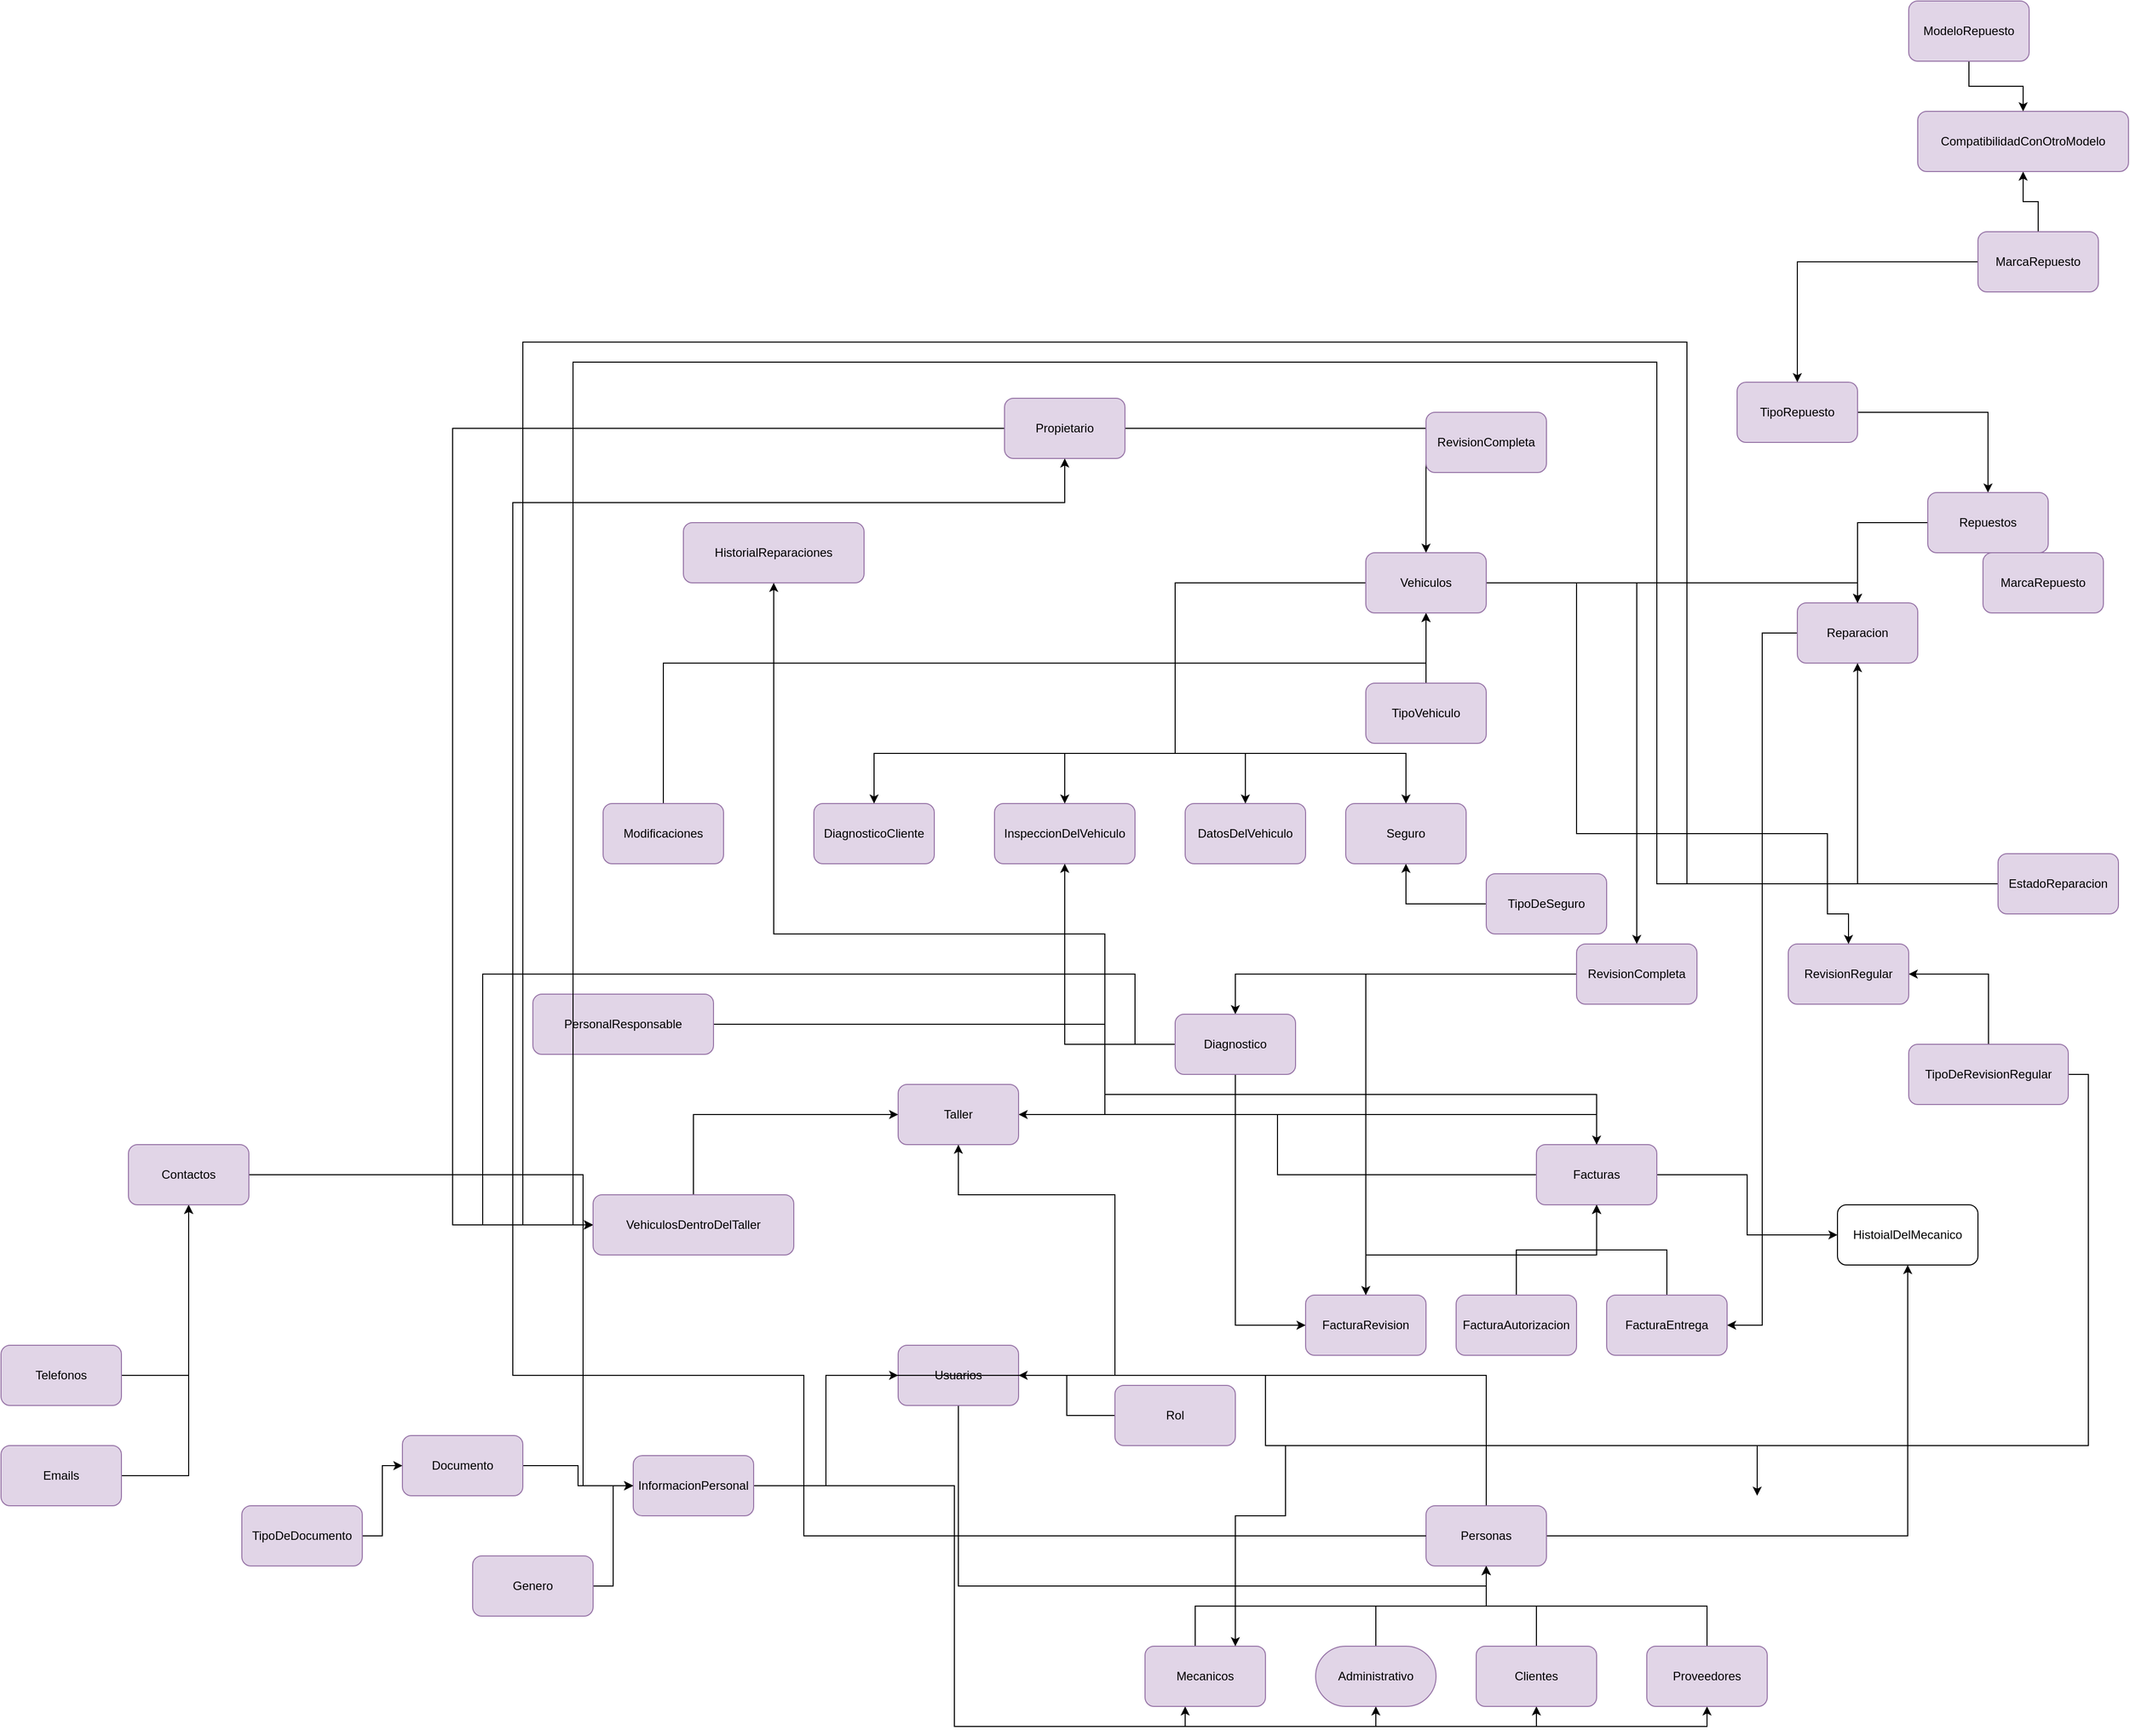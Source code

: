 <mxfile>
    <diagram id="C5RBs43oDa-KdzZeNtuy" name="Page-1">
        <mxGraphModel dx="1313" dy="1974" grid="1" gridSize="10" guides="1" tooltips="1" connect="1" arrows="1" fold="1" page="1" pageScale="1" pageWidth="827" pageHeight="1169" math="0" shadow="0">
            <root>
                <mxCell id="WIyWlLk6GJQsqaUBKTNV-0"/>
                <mxCell id="WIyWlLk6GJQsqaUBKTNV-1" parent="WIyWlLk6GJQsqaUBKTNV-0"/>
                <mxCell id="hCiBcU4REguV__c3OleU-0" value="InspeccionDelVehiculo" style="rounded=1;whiteSpace=wrap;html=1;fillColor=#e1d5e7;strokeColor=#9673a6;" parent="WIyWlLk6GJQsqaUBKTNV-1" vertex="1">
                    <mxGeometry x="290" y="20" width="140" height="60" as="geometry"/>
                </mxCell>
                <mxCell id="hCiBcU4REguV__c3OleU-47" style="edgeStyle=orthogonalEdgeStyle;rounded=0;orthogonalLoop=1;jettySize=auto;html=1;entryX=0;entryY=0.5;entryDx=0;entryDy=0;" parent="WIyWlLk6GJQsqaUBKTNV-1" source="hCiBcU4REguV__c3OleU-1" target="hCiBcU4REguV__c3OleU-2" edge="1">
                    <mxGeometry relative="1" as="geometry"/>
                </mxCell>
                <mxCell id="hCiBcU4REguV__c3OleU-1" value="Documento" style="rounded=1;whiteSpace=wrap;html=1;fillColor=#e1d5e7;strokeColor=#9673a6;" parent="WIyWlLk6GJQsqaUBKTNV-1" vertex="1">
                    <mxGeometry x="-300" y="650" width="120" height="60" as="geometry"/>
                </mxCell>
                <mxCell id="hCiBcU4REguV__c3OleU-41" style="edgeStyle=orthogonalEdgeStyle;rounded=0;orthogonalLoop=1;jettySize=auto;html=1;exitX=1;exitY=0.5;exitDx=0;exitDy=0;entryX=0;entryY=0.5;entryDx=0;entryDy=0;" parent="WIyWlLk6GJQsqaUBKTNV-1" source="hCiBcU4REguV__c3OleU-2" target="hCiBcU4REguV__c3OleU-21" edge="1">
                    <mxGeometry relative="1" as="geometry"/>
                </mxCell>
                <mxCell id="hCiBcU4REguV__c3OleU-53" style="edgeStyle=orthogonalEdgeStyle;rounded=0;orthogonalLoop=1;jettySize=auto;html=1;entryX=0.5;entryY=1;entryDx=0;entryDy=0;" parent="WIyWlLk6GJQsqaUBKTNV-1" edge="1">
                    <mxGeometry relative="1" as="geometry">
                        <mxPoint x="30.0" y="700" as="sourcePoint"/>
                        <mxPoint x="480.0" y="920" as="targetPoint"/>
                        <Array as="points">
                            <mxPoint x="250" y="700"/>
                            <mxPoint x="250" y="940"/>
                            <mxPoint x="480" y="940"/>
                        </Array>
                    </mxGeometry>
                </mxCell>
                <mxCell id="hCiBcU4REguV__c3OleU-54" style="edgeStyle=orthogonalEdgeStyle;rounded=0;orthogonalLoop=1;jettySize=auto;html=1;exitX=1;exitY=0.5;exitDx=0;exitDy=0;entryX=0.5;entryY=1;entryDx=0;entryDy=0;" parent="WIyWlLk6GJQsqaUBKTNV-1" source="hCiBcU4REguV__c3OleU-2" target="hCiBcU4REguV__c3OleU-14" edge="1">
                    <mxGeometry relative="1" as="geometry">
                        <Array as="points">
                            <mxPoint x="250" y="700"/>
                            <mxPoint x="250" y="940"/>
                            <mxPoint x="670" y="940"/>
                        </Array>
                    </mxGeometry>
                </mxCell>
                <mxCell id="hCiBcU4REguV__c3OleU-55" style="edgeStyle=orthogonalEdgeStyle;rounded=0;orthogonalLoop=1;jettySize=auto;html=1;exitX=1;exitY=0.5;exitDx=0;exitDy=0;entryX=0.5;entryY=1;entryDx=0;entryDy=0;" parent="WIyWlLk6GJQsqaUBKTNV-1" source="hCiBcU4REguV__c3OleU-2" target="hCiBcU4REguV__c3OleU-30" edge="1">
                    <mxGeometry relative="1" as="geometry">
                        <Array as="points">
                            <mxPoint x="250" y="700"/>
                            <mxPoint x="250" y="940"/>
                            <mxPoint x="830" y="940"/>
                        </Array>
                    </mxGeometry>
                </mxCell>
                <mxCell id="hCiBcU4REguV__c3OleU-56" style="edgeStyle=orthogonalEdgeStyle;rounded=0;orthogonalLoop=1;jettySize=auto;html=1;exitX=1;exitY=0.5;exitDx=0;exitDy=0;entryX=0.5;entryY=1;entryDx=0;entryDy=0;" parent="WIyWlLk6GJQsqaUBKTNV-1" source="hCiBcU4REguV__c3OleU-2" target="hCiBcU4REguV__c3OleU-31" edge="1">
                    <mxGeometry relative="1" as="geometry">
                        <Array as="points">
                            <mxPoint x="250" y="700"/>
                            <mxPoint x="250" y="940"/>
                            <mxPoint x="1000" y="940"/>
                        </Array>
                    </mxGeometry>
                </mxCell>
                <mxCell id="hCiBcU4REguV__c3OleU-2" value="InformacionPersonal" style="rounded=1;whiteSpace=wrap;html=1;fillColor=#e1d5e7;strokeColor=#9673a6;" parent="WIyWlLk6GJQsqaUBKTNV-1" vertex="1">
                    <mxGeometry x="-70" y="670" width="120" height="60" as="geometry"/>
                </mxCell>
                <mxCell id="hCiBcU4REguV__c3OleU-49" style="edgeStyle=orthogonalEdgeStyle;rounded=0;orthogonalLoop=1;jettySize=auto;html=1;entryX=0.5;entryY=1;entryDx=0;entryDy=0;" parent="WIyWlLk6GJQsqaUBKTNV-1" source="hCiBcU4REguV__c3OleU-3" target="hCiBcU4REguV__c3OleU-29" edge="1">
                    <mxGeometry relative="1" as="geometry">
                        <Array as="points">
                            <mxPoint x="490" y="820"/>
                            <mxPoint x="780" y="820"/>
                        </Array>
                    </mxGeometry>
                </mxCell>
                <mxCell id="hCiBcU4REguV__c3OleU-3" value="&lt;div&gt;Mecanicos&lt;/div&gt;" style="rounded=1;whiteSpace=wrap;html=1;fillColor=#e1d5e7;strokeColor=#9673a6;" parent="WIyWlLk6GJQsqaUBKTNV-1" vertex="1">
                    <mxGeometry x="440" y="860" width="120" height="60" as="geometry"/>
                </mxCell>
                <mxCell id="hCiBcU4REguV__c3OleU-46" style="edgeStyle=orthogonalEdgeStyle;rounded=0;orthogonalLoop=1;jettySize=auto;html=1;entryX=0;entryY=0.5;entryDx=0;entryDy=0;" parent="WIyWlLk6GJQsqaUBKTNV-1" source="hCiBcU4REguV__c3OleU-4" target="hCiBcU4REguV__c3OleU-2" edge="1">
                    <mxGeometry relative="1" as="geometry">
                        <mxPoint x="-30" y="740" as="targetPoint"/>
                    </mxGeometry>
                </mxCell>
                <mxCell id="hCiBcU4REguV__c3OleU-4" value="&lt;div&gt;Genero&lt;/div&gt;" style="rounded=1;whiteSpace=wrap;html=1;fillColor=#e1d5e7;strokeColor=#9673a6;" parent="WIyWlLk6GJQsqaUBKTNV-1" vertex="1">
                    <mxGeometry x="-230" y="770" width="120" height="60" as="geometry"/>
                </mxCell>
                <mxCell id="v46ftB-HjHXUU36Ciib--24" style="edgeStyle=orthogonalEdgeStyle;rounded=0;orthogonalLoop=1;jettySize=auto;html=1;entryX=1;entryY=0.5;entryDx=0;entryDy=0;" parent="WIyWlLk6GJQsqaUBKTNV-1" source="hCiBcU4REguV__c3OleU-5" target="hCiBcU4REguV__c3OleU-22" edge="1">
                    <mxGeometry relative="1" as="geometry"/>
                </mxCell>
                <mxCell id="hCiBcU4REguV__c3OleU-5" value="Reparacion" style="rounded=1;whiteSpace=wrap;html=1;fillColor=#e1d5e7;strokeColor=#9673a6;" parent="WIyWlLk6GJQsqaUBKTNV-1" vertex="1">
                    <mxGeometry x="1090" y="-180" width="120" height="60" as="geometry"/>
                </mxCell>
                <mxCell id="v46ftB-HjHXUU36Ciib--7" style="edgeStyle=orthogonalEdgeStyle;rounded=0;orthogonalLoop=1;jettySize=auto;html=1;" parent="WIyWlLk6GJQsqaUBKTNV-1" source="hCiBcU4REguV__c3OleU-6" target="hCiBcU4REguV__c3OleU-15" edge="1">
                    <mxGeometry relative="1" as="geometry"/>
                </mxCell>
                <mxCell id="v46ftB-HjHXUU36Ciib--8" style="edgeStyle=orthogonalEdgeStyle;rounded=0;orthogonalLoop=1;jettySize=auto;html=1;exitX=0;exitY=0.5;exitDx=0;exitDy=0;" parent="WIyWlLk6GJQsqaUBKTNV-1" source="hCiBcU4REguV__c3OleU-6" target="hCiBcU4REguV__c3OleU-23" edge="1">
                    <mxGeometry relative="1" as="geometry"/>
                </mxCell>
                <mxCell id="hCiBcU4REguV__c3OleU-6" value="RevisionCompleta" style="rounded=1;whiteSpace=wrap;html=1;fillColor=#e1d5e7;strokeColor=#9673a6;" parent="WIyWlLk6GJQsqaUBKTNV-1" vertex="1">
                    <mxGeometry x="870" y="160" width="120" height="60" as="geometry"/>
                </mxCell>
                <mxCell id="v46ftB-HjHXUU36Ciib--13" style="edgeStyle=orthogonalEdgeStyle;rounded=0;orthogonalLoop=1;jettySize=auto;html=1;entryX=0.5;entryY=1;entryDx=0;entryDy=0;" parent="WIyWlLk6GJQsqaUBKTNV-1" source="hCiBcU4REguV__c3OleU-7" target="hCiBcU4REguV__c3OleU-40" edge="1">
                    <mxGeometry relative="1" as="geometry"/>
                </mxCell>
                <mxCell id="hCiBcU4REguV__c3OleU-7" value="&lt;div&gt;TipoVehiculo&lt;/div&gt;" style="rounded=1;whiteSpace=wrap;html=1;fillColor=#e1d5e7;strokeColor=#9673a6;" parent="WIyWlLk6GJQsqaUBKTNV-1" vertex="1">
                    <mxGeometry x="660" y="-100" width="120" height="60" as="geometry"/>
                </mxCell>
                <mxCell id="hCiBcU4REguV__c3OleU-8" value="DiagnosticoCliente" style="rounded=1;whiteSpace=wrap;html=1;fillColor=#e1d5e7;strokeColor=#9673a6;" parent="WIyWlLk6GJQsqaUBKTNV-1" vertex="1">
                    <mxGeometry x="110" y="20" width="120" height="60" as="geometry"/>
                </mxCell>
                <mxCell id="v46ftB-HjHXUU36Ciib--26" style="edgeStyle=orthogonalEdgeStyle;rounded=0;orthogonalLoop=1;jettySize=auto;html=1;entryX=0.5;entryY=0;entryDx=0;entryDy=0;" parent="WIyWlLk6GJQsqaUBKTNV-1" source="hCiBcU4REguV__c3OleU-9" target="hCiBcU4REguV__c3OleU-16" edge="1">
                    <mxGeometry relative="1" as="geometry">
                        <Array as="points">
                            <mxPoint x="400" y="240"/>
                            <mxPoint x="400" y="310"/>
                            <mxPoint x="890" y="310"/>
                        </Array>
                    </mxGeometry>
                </mxCell>
                <mxCell id="hCiBcU4REguV__c3OleU-9" value="PersonalResponsable" style="rounded=1;whiteSpace=wrap;html=1;fillColor=#e1d5e7;strokeColor=#9673a6;" parent="WIyWlLk6GJQsqaUBKTNV-1" vertex="1">
                    <mxGeometry x="-170" y="210" width="180" height="60" as="geometry"/>
                </mxCell>
                <mxCell id="hCiBcU4REguV__c3OleU-10" value="&lt;div&gt;DatosDelVehiculo&lt;/div&gt;" style="rounded=1;whiteSpace=wrap;html=1;fillColor=#e1d5e7;strokeColor=#9673a6;" parent="WIyWlLk6GJQsqaUBKTNV-1" vertex="1">
                    <mxGeometry x="480" y="20" width="120" height="60" as="geometry"/>
                </mxCell>
                <mxCell id="hCiBcU4REguV__c3OleU-44" style="edgeStyle=orthogonalEdgeStyle;rounded=0;orthogonalLoop=1;jettySize=auto;html=1;entryX=0.5;entryY=1;entryDx=0;entryDy=0;" parent="WIyWlLk6GJQsqaUBKTNV-1" source="hCiBcU4REguV__c3OleU-11" target="hCiBcU4REguV__c3OleU-28" edge="1">
                    <mxGeometry relative="1" as="geometry"/>
                </mxCell>
                <mxCell id="hCiBcU4REguV__c3OleU-11" value="&lt;div&gt;Emails&lt;/div&gt;" style="rounded=1;whiteSpace=wrap;html=1;fillColor=#e1d5e7;strokeColor=#9673a6;" parent="WIyWlLk6GJQsqaUBKTNV-1" vertex="1">
                    <mxGeometry x="-700" y="660" width="120" height="60" as="geometry"/>
                </mxCell>
                <mxCell id="hCiBcU4REguV__c3OleU-43" style="edgeStyle=orthogonalEdgeStyle;rounded=0;orthogonalLoop=1;jettySize=auto;html=1;entryX=0.5;entryY=1;entryDx=0;entryDy=0;" parent="WIyWlLk6GJQsqaUBKTNV-1" source="hCiBcU4REguV__c3OleU-12" target="hCiBcU4REguV__c3OleU-28" edge="1">
                    <mxGeometry relative="1" as="geometry"/>
                </mxCell>
                <mxCell id="hCiBcU4REguV__c3OleU-12" value="&lt;div&gt;Telefonos&lt;/div&gt;" style="rounded=1;whiteSpace=wrap;html=1;fillColor=#e1d5e7;strokeColor=#9673a6;" parent="WIyWlLk6GJQsqaUBKTNV-1" vertex="1">
                    <mxGeometry x="-700" y="560" width="120" height="60" as="geometry"/>
                </mxCell>
                <mxCell id="hCiBcU4REguV__c3OleU-13" value="HistorialReparaciones" style="rounded=1;whiteSpace=wrap;html=1;fillColor=#e1d5e7;strokeColor=#9673a6;" parent="WIyWlLk6GJQsqaUBKTNV-1" vertex="1">
                    <mxGeometry x="-20" y="-260" width="180" height="60" as="geometry"/>
                </mxCell>
                <mxCell id="hCiBcU4REguV__c3OleU-50" style="edgeStyle=orthogonalEdgeStyle;rounded=0;orthogonalLoop=1;jettySize=auto;html=1;exitX=0.5;exitY=0;exitDx=0;exitDy=0;entryX=0.5;entryY=0.667;entryDx=0;entryDy=0;entryPerimeter=0;" parent="WIyWlLk6GJQsqaUBKTNV-1" source="hCiBcU4REguV__c3OleU-14" target="hCiBcU4REguV__c3OleU-29" edge="1">
                    <mxGeometry relative="1" as="geometry"/>
                </mxCell>
                <mxCell id="hCiBcU4REguV__c3OleU-14" value="Administrativo" style="rounded=1;whiteSpace=wrap;html=1;arcSize=50;fillColor=#e1d5e7;strokeColor=#9673a6;" parent="WIyWlLk6GJQsqaUBKTNV-1" vertex="1">
                    <mxGeometry x="610" y="860" width="120" height="60" as="geometry"/>
                </mxCell>
                <mxCell id="v46ftB-HjHXUU36Ciib--3" style="edgeStyle=orthogonalEdgeStyle;rounded=0;orthogonalLoop=1;jettySize=auto;html=1;entryX=0.5;entryY=1;entryDx=0;entryDy=0;" parent="WIyWlLk6GJQsqaUBKTNV-1" source="hCiBcU4REguV__c3OleU-15" target="hCiBcU4REguV__c3OleU-16" edge="1">
                    <mxGeometry relative="1" as="geometry">
                        <Array as="points">
                            <mxPoint x="660" y="470"/>
                            <mxPoint x="890" y="470"/>
                        </Array>
                    </mxGeometry>
                </mxCell>
                <mxCell id="hCiBcU4REguV__c3OleU-15" value="FacturaRevision" style="rounded=1;whiteSpace=wrap;html=1;fillColor=#e1d5e7;strokeColor=#9673a6;" parent="WIyWlLk6GJQsqaUBKTNV-1" vertex="1">
                    <mxGeometry x="600" y="510" width="120" height="60" as="geometry"/>
                </mxCell>
                <mxCell id="v46ftB-HjHXUU36Ciib--25" style="edgeStyle=orthogonalEdgeStyle;rounded=0;orthogonalLoop=1;jettySize=auto;html=1;entryX=1;entryY=0.5;entryDx=0;entryDy=0;" parent="WIyWlLk6GJQsqaUBKTNV-1" source="hCiBcU4REguV__c3OleU-16" target="hCiBcU4REguV__c3OleU-24" edge="1">
                    <mxGeometry relative="1" as="geometry"/>
                </mxCell>
                <mxCell id="v46ftB-HjHXUU36Ciib--29" style="edgeStyle=orthogonalEdgeStyle;rounded=0;orthogonalLoop=1;jettySize=auto;html=1;entryX=0.5;entryY=1;entryDx=0;entryDy=0;" parent="WIyWlLk6GJQsqaUBKTNV-1" source="hCiBcU4REguV__c3OleU-16" target="hCiBcU4REguV__c3OleU-13" edge="1">
                    <mxGeometry relative="1" as="geometry">
                        <Array as="points">
                            <mxPoint x="890" y="330"/>
                            <mxPoint x="400" y="330"/>
                            <mxPoint x="400" y="150"/>
                            <mxPoint x="70" y="150"/>
                        </Array>
                    </mxGeometry>
                </mxCell>
                <mxCell id="khvRTxuvpvttbEj_t78X-37" style="edgeStyle=orthogonalEdgeStyle;rounded=0;orthogonalLoop=1;jettySize=auto;html=1;exitX=1;exitY=0.5;exitDx=0;exitDy=0;entryX=0;entryY=0.5;entryDx=0;entryDy=0;" parent="WIyWlLk6GJQsqaUBKTNV-1" source="hCiBcU4REguV__c3OleU-16" target="khvRTxuvpvttbEj_t78X-36" edge="1">
                    <mxGeometry relative="1" as="geometry"/>
                </mxCell>
                <mxCell id="hCiBcU4REguV__c3OleU-16" value="Facturas" style="rounded=1;whiteSpace=wrap;html=1;fillColor=#e1d5e7;strokeColor=#9673a6;" parent="WIyWlLk6GJQsqaUBKTNV-1" vertex="1">
                    <mxGeometry x="830" y="360" width="120" height="60" as="geometry"/>
                </mxCell>
                <mxCell id="v46ftB-HjHXUU36Ciib--40" style="edgeStyle=orthogonalEdgeStyle;rounded=0;orthogonalLoop=1;jettySize=auto;html=1;entryX=1;entryY=0.5;entryDx=0;entryDy=0;" parent="WIyWlLk6GJQsqaUBKTNV-1" source="hCiBcU4REguV__c3OleU-17" target="hCiBcU4REguV__c3OleU-26" edge="1">
                    <mxGeometry relative="1" as="geometry"/>
                </mxCell>
                <mxCell id="khvRTxuvpvttbEj_t78X-39" style="edgeStyle=orthogonalEdgeStyle;rounded=0;orthogonalLoop=1;jettySize=auto;html=1;exitX=1;exitY=0.5;exitDx=0;exitDy=0;entryX=0.75;entryY=0;entryDx=0;entryDy=0;" parent="WIyWlLk6GJQsqaUBKTNV-1" source="hCiBcU4REguV__c3OleU-17" target="hCiBcU4REguV__c3OleU-3" edge="1">
                    <mxGeometry relative="1" as="geometry">
                        <Array as="points">
                            <mxPoint x="1380" y="290"/>
                            <mxPoint x="1380" y="660"/>
                            <mxPoint x="580" y="660"/>
                            <mxPoint x="580" y="730"/>
                            <mxPoint x="530" y="730"/>
                        </Array>
                    </mxGeometry>
                </mxCell>
                <mxCell id="hCiBcU4REguV__c3OleU-17" value="TipoDeRevisionRegular" style="rounded=1;whiteSpace=wrap;html=1;fillColor=#e1d5e7;strokeColor=#9673a6;" parent="WIyWlLk6GJQsqaUBKTNV-1" vertex="1">
                    <mxGeometry x="1201" y="260" width="159" height="60" as="geometry"/>
                </mxCell>
                <mxCell id="v46ftB-HjHXUU36Ciib--34" style="edgeStyle=orthogonalEdgeStyle;rounded=0;orthogonalLoop=1;jettySize=auto;html=1;entryX=0.5;entryY=1;entryDx=0;entryDy=0;" parent="WIyWlLk6GJQsqaUBKTNV-1" source="hCiBcU4REguV__c3OleU-18" target="hCiBcU4REguV__c3OleU-36" edge="1">
                    <mxGeometry relative="1" as="geometry"/>
                </mxCell>
                <mxCell id="hCiBcU4REguV__c3OleU-18" value="TipoDeSeguro" style="rounded=1;whiteSpace=wrap;html=1;fillColor=#e1d5e7;strokeColor=#9673a6;" parent="WIyWlLk6GJQsqaUBKTNV-1" vertex="1">
                    <mxGeometry x="780" y="90" width="120" height="60" as="geometry"/>
                </mxCell>
                <mxCell id="v46ftB-HjHXUU36Ciib--4" style="edgeStyle=orthogonalEdgeStyle;rounded=0;orthogonalLoop=1;jettySize=auto;html=1;entryX=0.5;entryY=1;entryDx=0;entryDy=0;" parent="WIyWlLk6GJQsqaUBKTNV-1" source="hCiBcU4REguV__c3OleU-19" target="hCiBcU4REguV__c3OleU-16" edge="1">
                    <mxGeometry relative="1" as="geometry"/>
                </mxCell>
                <mxCell id="hCiBcU4REguV__c3OleU-19" value="FacturaAutorizacion" style="rounded=1;whiteSpace=wrap;html=1;fillColor=#e1d5e7;strokeColor=#9673a6;" parent="WIyWlLk6GJQsqaUBKTNV-1" vertex="1">
                    <mxGeometry x="750" y="510" width="120" height="60" as="geometry"/>
                </mxCell>
                <mxCell id="v46ftB-HjHXUU36Ciib--1" style="edgeStyle=orthogonalEdgeStyle;rounded=0;orthogonalLoop=1;jettySize=auto;html=1;exitX=0.5;exitY=1;exitDx=0;exitDy=0;entryX=0.5;entryY=1;entryDx=0;entryDy=0;" parent="WIyWlLk6GJQsqaUBKTNV-1" source="hCiBcU4REguV__c3OleU-21" target="hCiBcU4REguV__c3OleU-29" edge="1">
                    <mxGeometry relative="1" as="geometry"/>
                </mxCell>
                <mxCell id="hCiBcU4REguV__c3OleU-21" value="Usuarios" style="rounded=1;whiteSpace=wrap;html=1;fillColor=#e1d5e7;strokeColor=#9673a6;" parent="WIyWlLk6GJQsqaUBKTNV-1" vertex="1">
                    <mxGeometry x="194" y="560" width="120" height="60" as="geometry"/>
                </mxCell>
                <mxCell id="v46ftB-HjHXUU36Ciib--5" style="edgeStyle=orthogonalEdgeStyle;rounded=0;orthogonalLoop=1;jettySize=auto;html=1;entryX=0.5;entryY=1;entryDx=0;entryDy=0;" parent="WIyWlLk6GJQsqaUBKTNV-1" source="hCiBcU4REguV__c3OleU-22" target="hCiBcU4REguV__c3OleU-16" edge="1">
                    <mxGeometry relative="1" as="geometry"/>
                </mxCell>
                <mxCell id="hCiBcU4REguV__c3OleU-22" value="FacturaEntrega" style="rounded=1;whiteSpace=wrap;html=1;fillColor=#e1d5e7;strokeColor=#9673a6;" parent="WIyWlLk6GJQsqaUBKTNV-1" vertex="1">
                    <mxGeometry x="900" y="510" width="120" height="60" as="geometry"/>
                </mxCell>
                <mxCell id="v46ftB-HjHXUU36Ciib--9" style="edgeStyle=orthogonalEdgeStyle;rounded=0;orthogonalLoop=1;jettySize=auto;html=1;exitX=0.5;exitY=1;exitDx=0;exitDy=0;entryX=0;entryY=0.5;entryDx=0;entryDy=0;" parent="WIyWlLk6GJQsqaUBKTNV-1" source="hCiBcU4REguV__c3OleU-23" target="hCiBcU4REguV__c3OleU-15" edge="1">
                    <mxGeometry relative="1" as="geometry"/>
                </mxCell>
                <mxCell id="v46ftB-HjHXUU36Ciib--30" style="edgeStyle=orthogonalEdgeStyle;rounded=0;orthogonalLoop=1;jettySize=auto;html=1;entryX=0.5;entryY=1;entryDx=0;entryDy=0;" parent="WIyWlLk6GJQsqaUBKTNV-1" source="hCiBcU4REguV__c3OleU-23" target="hCiBcU4REguV__c3OleU-0" edge="1">
                    <mxGeometry relative="1" as="geometry"/>
                </mxCell>
                <mxCell id="v46ftB-HjHXUU36Ciib--47" style="edgeStyle=orthogonalEdgeStyle;rounded=0;orthogonalLoop=1;jettySize=auto;html=1;exitX=0;exitY=0.5;exitDx=0;exitDy=0;entryX=0;entryY=0.5;entryDx=0;entryDy=0;" parent="WIyWlLk6GJQsqaUBKTNV-1" source="hCiBcU4REguV__c3OleU-23" target="v46ftB-HjHXUU36Ciib--43" edge="1">
                    <mxGeometry relative="1" as="geometry">
                        <Array as="points">
                            <mxPoint x="430" y="260"/>
                            <mxPoint x="430" y="190"/>
                            <mxPoint x="-220" y="190"/>
                            <mxPoint x="-220" y="440"/>
                        </Array>
                    </mxGeometry>
                </mxCell>
                <mxCell id="hCiBcU4REguV__c3OleU-23" value="Diagnostico" style="rounded=1;whiteSpace=wrap;html=1;fillColor=#e1d5e7;strokeColor=#9673a6;" parent="WIyWlLk6GJQsqaUBKTNV-1" vertex="1">
                    <mxGeometry x="470" y="230" width="120" height="60" as="geometry"/>
                </mxCell>
                <mxCell id="hCiBcU4REguV__c3OleU-24" value="Taller" style="rounded=1;whiteSpace=wrap;html=1;fillColor=#e1d5e7;strokeColor=#9673a6;" parent="WIyWlLk6GJQsqaUBKTNV-1" vertex="1">
                    <mxGeometry x="194" y="300" width="120" height="60" as="geometry"/>
                </mxCell>
                <mxCell id="hCiBcU4REguV__c3OleU-42" style="edgeStyle=orthogonalEdgeStyle;rounded=0;orthogonalLoop=1;jettySize=auto;html=1;exitX=0;exitY=0.5;exitDx=0;exitDy=0;entryX=1;entryY=0.5;entryDx=0;entryDy=0;" parent="WIyWlLk6GJQsqaUBKTNV-1" source="hCiBcU4REguV__c3OleU-25" target="hCiBcU4REguV__c3OleU-21" edge="1">
                    <mxGeometry relative="1" as="geometry"/>
                </mxCell>
                <mxCell id="hCiBcU4REguV__c3OleU-25" value="Rol" style="rounded=1;whiteSpace=wrap;html=1;fillColor=#e1d5e7;strokeColor=#9673a6;" parent="WIyWlLk6GJQsqaUBKTNV-1" vertex="1">
                    <mxGeometry x="410" y="600" width="120" height="60" as="geometry"/>
                </mxCell>
                <mxCell id="hCiBcU4REguV__c3OleU-26" value="RevisionRegular" style="rounded=1;whiteSpace=wrap;html=1;fillColor=#e1d5e7;strokeColor=#9673a6;" parent="WIyWlLk6GJQsqaUBKTNV-1" vertex="1">
                    <mxGeometry x="1081" y="160" width="120" height="60" as="geometry"/>
                </mxCell>
                <mxCell id="hCiBcU4REguV__c3OleU-45" style="edgeStyle=orthogonalEdgeStyle;rounded=0;orthogonalLoop=1;jettySize=auto;html=1;entryX=0;entryY=0.5;entryDx=0;entryDy=0;" parent="WIyWlLk6GJQsqaUBKTNV-1" source="hCiBcU4REguV__c3OleU-27" target="hCiBcU4REguV__c3OleU-1" edge="1">
                    <mxGeometry relative="1" as="geometry"/>
                </mxCell>
                <mxCell id="hCiBcU4REguV__c3OleU-27" value="TipoDeDocumento" style="rounded=1;whiteSpace=wrap;html=1;fillColor=#e1d5e7;strokeColor=#9673a6;" parent="WIyWlLk6GJQsqaUBKTNV-1" vertex="1">
                    <mxGeometry x="-460" y="720" width="120" height="60" as="geometry"/>
                </mxCell>
                <mxCell id="v46ftB-HjHXUU36Ciib--28" style="edgeStyle=orthogonalEdgeStyle;rounded=0;orthogonalLoop=1;jettySize=auto;html=1;entryX=0;entryY=0.5;entryDx=0;entryDy=0;" parent="WIyWlLk6GJQsqaUBKTNV-1" source="hCiBcU4REguV__c3OleU-28" target="hCiBcU4REguV__c3OleU-2" edge="1">
                    <mxGeometry relative="1" as="geometry">
                        <Array as="points">
                            <mxPoint x="-120" y="390"/>
                            <mxPoint x="-120" y="700"/>
                        </Array>
                    </mxGeometry>
                </mxCell>
                <mxCell id="hCiBcU4REguV__c3OleU-28" value="Contactos" style="rounded=1;whiteSpace=wrap;html=1;fillColor=#e1d5e7;strokeColor=#9673a6;" parent="WIyWlLk6GJQsqaUBKTNV-1" vertex="1">
                    <mxGeometry x="-573" y="360" width="120" height="60" as="geometry"/>
                </mxCell>
                <mxCell id="v46ftB-HjHXUU36Ciib--11" style="edgeStyle=orthogonalEdgeStyle;rounded=0;orthogonalLoop=1;jettySize=auto;html=1;entryX=0.5;entryY=1;entryDx=0;entryDy=0;" parent="WIyWlLk6GJQsqaUBKTNV-1" source="hCiBcU4REguV__c3OleU-29" target="hCiBcU4REguV__c3OleU-24" edge="1">
                    <mxGeometry relative="1" as="geometry">
                        <Array as="points">
                            <mxPoint x="780" y="590"/>
                            <mxPoint x="410" y="590"/>
                            <mxPoint x="410" y="410"/>
                            <mxPoint x="254" y="410"/>
                        </Array>
                    </mxGeometry>
                </mxCell>
                <mxCell id="khvRTxuvpvttbEj_t78X-38" style="edgeStyle=orthogonalEdgeStyle;rounded=0;orthogonalLoop=1;jettySize=auto;html=1;exitX=1;exitY=0.5;exitDx=0;exitDy=0;" parent="WIyWlLk6GJQsqaUBKTNV-1" source="hCiBcU4REguV__c3OleU-29" target="khvRTxuvpvttbEj_t78X-36" edge="1">
                    <mxGeometry relative="1" as="geometry"/>
                </mxCell>
                <mxCell id="hCiBcU4REguV__c3OleU-29" value="Personas" style="rounded=1;whiteSpace=wrap;html=1;fillColor=#e1d5e7;strokeColor=#9673a6;" parent="WIyWlLk6GJQsqaUBKTNV-1" vertex="1">
                    <mxGeometry x="720" y="720" width="120" height="60" as="geometry"/>
                </mxCell>
                <mxCell id="hCiBcU4REguV__c3OleU-51" style="edgeStyle=orthogonalEdgeStyle;rounded=0;orthogonalLoop=1;jettySize=auto;html=1;entryX=0.5;entryY=1;entryDx=0;entryDy=0;" parent="WIyWlLk6GJQsqaUBKTNV-1" source="hCiBcU4REguV__c3OleU-30" target="hCiBcU4REguV__c3OleU-29" edge="1">
                    <mxGeometry relative="1" as="geometry"/>
                </mxCell>
                <mxCell id="hCiBcU4REguV__c3OleU-30" value="Clientes" style="rounded=1;whiteSpace=wrap;html=1;fillColor=#e1d5e7;strokeColor=#9673a6;" parent="WIyWlLk6GJQsqaUBKTNV-1" vertex="1">
                    <mxGeometry x="770" y="860" width="120" height="60" as="geometry"/>
                </mxCell>
                <mxCell id="hCiBcU4REguV__c3OleU-52" style="edgeStyle=orthogonalEdgeStyle;rounded=0;orthogonalLoop=1;jettySize=auto;html=1;exitX=0.5;exitY=0;exitDx=0;exitDy=0;" parent="WIyWlLk6GJQsqaUBKTNV-1" source="hCiBcU4REguV__c3OleU-31" target="hCiBcU4REguV__c3OleU-29" edge="1">
                    <mxGeometry relative="1" as="geometry"/>
                </mxCell>
                <mxCell id="hCiBcU4REguV__c3OleU-31" value="Proveedores&lt;span&gt;&lt;/span&gt;" style="rounded=1;whiteSpace=wrap;html=1;fillColor=#e1d5e7;strokeColor=#9673a6;" parent="WIyWlLk6GJQsqaUBKTNV-1" vertex="1">
                    <mxGeometry x="940" y="860" width="120" height="60" as="geometry"/>
                </mxCell>
                <mxCell id="v46ftB-HjHXUU36Ciib--10" style="edgeStyle=orthogonalEdgeStyle;rounded=0;orthogonalLoop=1;jettySize=auto;html=1;entryX=0.5;entryY=0;entryDx=0;entryDy=0;" parent="WIyWlLk6GJQsqaUBKTNV-1" source="hCiBcU4REguV__c3OleU-33" target="v46ftB-HjHXUU36Ciib--2" edge="1">
                    <mxGeometry relative="1" as="geometry"/>
                </mxCell>
                <mxCell id="hCiBcU4REguV__c3OleU-33" value="TipoRepuesto" style="rounded=1;whiteSpace=wrap;html=1;fillColor=#e1d5e7;strokeColor=#9673a6;" parent="WIyWlLk6GJQsqaUBKTNV-1" vertex="1">
                    <mxGeometry x="1030" y="-400" width="120" height="60" as="geometry"/>
                </mxCell>
                <mxCell id="v46ftB-HjHXUU36Ciib--12" style="edgeStyle=orthogonalEdgeStyle;rounded=0;orthogonalLoop=1;jettySize=auto;html=1;entryX=0.5;entryY=1;entryDx=0;entryDy=0;" parent="WIyWlLk6GJQsqaUBKTNV-1" source="hCiBcU4REguV__c3OleU-34" target="hCiBcU4REguV__c3OleU-5" edge="1">
                    <mxGeometry relative="1" as="geometry"/>
                </mxCell>
                <mxCell id="v46ftB-HjHXUU36Ciib--48" style="edgeStyle=orthogonalEdgeStyle;rounded=0;orthogonalLoop=1;jettySize=auto;html=1;entryX=0;entryY=0.5;entryDx=0;entryDy=0;" parent="WIyWlLk6GJQsqaUBKTNV-1" source="hCiBcU4REguV__c3OleU-34" target="v46ftB-HjHXUU36Ciib--43" edge="1">
                    <mxGeometry relative="1" as="geometry">
                        <Array as="points">
                            <mxPoint x="980" y="100"/>
                            <mxPoint x="980" y="-440"/>
                            <mxPoint x="-180" y="-440"/>
                            <mxPoint x="-180" y="440"/>
                        </Array>
                    </mxGeometry>
                </mxCell>
                <mxCell id="v46ftB-HjHXUU36Ciib--51" style="edgeStyle=orthogonalEdgeStyle;rounded=0;orthogonalLoop=1;jettySize=auto;html=1;entryX=0;entryY=0.5;entryDx=0;entryDy=0;" parent="WIyWlLk6GJQsqaUBKTNV-1" source="hCiBcU4REguV__c3OleU-34" target="v46ftB-HjHXUU36Ciib--43" edge="1">
                    <mxGeometry relative="1" as="geometry">
                        <Array as="points">
                            <mxPoint x="950" y="100"/>
                            <mxPoint x="950" y="-420"/>
                            <mxPoint x="-130" y="-420"/>
                            <mxPoint x="-130" y="440"/>
                        </Array>
                    </mxGeometry>
                </mxCell>
                <mxCell id="hCiBcU4REguV__c3OleU-34" value="EstadoReparacion" style="rounded=1;whiteSpace=wrap;html=1;fillColor=#e1d5e7;strokeColor=#9673a6;" parent="WIyWlLk6GJQsqaUBKTNV-1" vertex="1">
                    <mxGeometry x="1290" y="70" width="120" height="60" as="geometry"/>
                </mxCell>
                <mxCell id="hCiBcU4REguV__c3OleU-36" value="Seguro" style="rounded=1;whiteSpace=wrap;html=1;fillColor=#e1d5e7;strokeColor=#9673a6;" parent="WIyWlLk6GJQsqaUBKTNV-1" vertex="1">
                    <mxGeometry x="640" y="20" width="120" height="60" as="geometry"/>
                </mxCell>
                <mxCell id="v46ftB-HjHXUU36Ciib--37" style="edgeStyle=orthogonalEdgeStyle;rounded=0;orthogonalLoop=1;jettySize=auto;html=1;entryX=0.5;entryY=1;entryDx=0;entryDy=0;" parent="WIyWlLk6GJQsqaUBKTNV-1" source="hCiBcU4REguV__c3OleU-37" target="hCiBcU4REguV__c3OleU-40" edge="1">
                    <mxGeometry relative="1" as="geometry">
                        <Array as="points">
                            <mxPoint x="-40" y="-120"/>
                            <mxPoint x="720" y="-120"/>
                        </Array>
                    </mxGeometry>
                </mxCell>
                <mxCell id="hCiBcU4REguV__c3OleU-37" value="Modificaciones" style="rounded=1;whiteSpace=wrap;html=1;fillColor=#e1d5e7;strokeColor=#9673a6;" parent="WIyWlLk6GJQsqaUBKTNV-1" vertex="1">
                    <mxGeometry x="-100" y="20" width="120" height="60" as="geometry"/>
                </mxCell>
                <mxCell id="v46ftB-HjHXUU36Ciib--31" style="edgeStyle=orthogonalEdgeStyle;rounded=0;orthogonalLoop=1;jettySize=auto;html=1;exitX=1;exitY=0.5;exitDx=0;exitDy=0;entryX=0.5;entryY=0;entryDx=0;entryDy=0;" parent="WIyWlLk6GJQsqaUBKTNV-1" source="hCiBcU4REguV__c3OleU-38" target="hCiBcU4REguV__c3OleU-40" edge="1">
                    <mxGeometry relative="1" as="geometry"/>
                </mxCell>
                <mxCell id="v46ftB-HjHXUU36Ciib--45" style="edgeStyle=orthogonalEdgeStyle;rounded=0;orthogonalLoop=1;jettySize=auto;html=1;exitX=0;exitY=0.5;exitDx=0;exitDy=0;entryX=0;entryY=0.5;entryDx=0;entryDy=0;" parent="WIyWlLk6GJQsqaUBKTNV-1" source="hCiBcU4REguV__c3OleU-38" target="v46ftB-HjHXUU36Ciib--43" edge="1">
                    <mxGeometry relative="1" as="geometry">
                        <Array as="points">
                            <mxPoint x="-250" y="-354"/>
                            <mxPoint x="-250" y="440"/>
                        </Array>
                    </mxGeometry>
                </mxCell>
                <mxCell id="hCiBcU4REguV__c3OleU-38" value="Propietario" style="rounded=1;whiteSpace=wrap;html=1;fillColor=#e1d5e7;strokeColor=#9673a6;" parent="WIyWlLk6GJQsqaUBKTNV-1" vertex="1">
                    <mxGeometry x="300" y="-384" width="120" height="60" as="geometry"/>
                </mxCell>
                <mxCell id="v46ftB-HjHXUU36Ciib--14" style="edgeStyle=orthogonalEdgeStyle;rounded=0;orthogonalLoop=1;jettySize=auto;html=1;entryX=0.5;entryY=0;entryDx=0;entryDy=0;" parent="WIyWlLk6GJQsqaUBKTNV-1" source="hCiBcU4REguV__c3OleU-40" target="hCiBcU4REguV__c3OleU-6" edge="1">
                    <mxGeometry relative="1" as="geometry"/>
                </mxCell>
                <mxCell id="v46ftB-HjHXUU36Ciib--15" style="edgeStyle=orthogonalEdgeStyle;rounded=0;orthogonalLoop=1;jettySize=auto;html=1;entryX=0.5;entryY=0;entryDx=0;entryDy=0;" parent="WIyWlLk6GJQsqaUBKTNV-1" source="hCiBcU4REguV__c3OleU-40" target="hCiBcU4REguV__c3OleU-5" edge="1">
                    <mxGeometry relative="1" as="geometry"/>
                </mxCell>
                <mxCell id="v46ftB-HjHXUU36Ciib--19" style="edgeStyle=orthogonalEdgeStyle;rounded=0;orthogonalLoop=1;jettySize=auto;html=1;entryX=0.5;entryY=0;entryDx=0;entryDy=0;" parent="WIyWlLk6GJQsqaUBKTNV-1" source="hCiBcU4REguV__c3OleU-40" target="hCiBcU4REguV__c3OleU-10" edge="1">
                    <mxGeometry relative="1" as="geometry">
                        <Array as="points">
                            <mxPoint x="470" y="-200"/>
                            <mxPoint x="470" y="-30"/>
                            <mxPoint x="540" y="-30"/>
                        </Array>
                    </mxGeometry>
                </mxCell>
                <mxCell id="v46ftB-HjHXUU36Ciib--20" style="edgeStyle=orthogonalEdgeStyle;rounded=0;orthogonalLoop=1;jettySize=auto;html=1;exitX=0;exitY=0.5;exitDx=0;exitDy=0;entryX=0.5;entryY=0;entryDx=0;entryDy=0;" parent="WIyWlLk6GJQsqaUBKTNV-1" source="hCiBcU4REguV__c3OleU-40" target="hCiBcU4REguV__c3OleU-0" edge="1">
                    <mxGeometry relative="1" as="geometry">
                        <Array as="points">
                            <mxPoint x="470" y="-200"/>
                            <mxPoint x="470" y="-30"/>
                            <mxPoint x="360" y="-30"/>
                        </Array>
                    </mxGeometry>
                </mxCell>
                <mxCell id="v46ftB-HjHXUU36Ciib--21" style="edgeStyle=orthogonalEdgeStyle;rounded=0;orthogonalLoop=1;jettySize=auto;html=1;entryX=0.5;entryY=0;entryDx=0;entryDy=0;" parent="WIyWlLk6GJQsqaUBKTNV-1" source="hCiBcU4REguV__c3OleU-40" target="hCiBcU4REguV__c3OleU-8" edge="1">
                    <mxGeometry relative="1" as="geometry">
                        <Array as="points">
                            <mxPoint x="470" y="-200"/>
                            <mxPoint x="470" y="-30"/>
                            <mxPoint x="170" y="-30"/>
                        </Array>
                    </mxGeometry>
                </mxCell>
                <mxCell id="v46ftB-HjHXUU36Ciib--33" style="edgeStyle=orthogonalEdgeStyle;rounded=0;orthogonalLoop=1;jettySize=auto;html=1;exitX=0;exitY=0.5;exitDx=0;exitDy=0;entryX=0.5;entryY=0;entryDx=0;entryDy=0;" parent="WIyWlLk6GJQsqaUBKTNV-1" source="hCiBcU4REguV__c3OleU-40" target="hCiBcU4REguV__c3OleU-36" edge="1">
                    <mxGeometry relative="1" as="geometry">
                        <Array as="points">
                            <mxPoint x="470" y="-200"/>
                            <mxPoint x="470" y="-30"/>
                            <mxPoint x="700" y="-30"/>
                        </Array>
                    </mxGeometry>
                </mxCell>
                <mxCell id="v46ftB-HjHXUU36Ciib--39" style="edgeStyle=orthogonalEdgeStyle;rounded=0;orthogonalLoop=1;jettySize=auto;html=1;entryX=0.5;entryY=0;entryDx=0;entryDy=0;" parent="WIyWlLk6GJQsqaUBKTNV-1" source="hCiBcU4REguV__c3OleU-40" target="hCiBcU4REguV__c3OleU-26" edge="1">
                    <mxGeometry relative="1" as="geometry">
                        <Array as="points">
                            <mxPoint x="870" y="-200"/>
                            <mxPoint x="870" y="50"/>
                            <mxPoint x="1120" y="50"/>
                            <mxPoint x="1120" y="130"/>
                            <mxPoint x="1141" y="130"/>
                        </Array>
                    </mxGeometry>
                </mxCell>
                <mxCell id="hCiBcU4REguV__c3OleU-40" value="Vehiculos" style="rounded=1;whiteSpace=wrap;html=1;fillColor=#e1d5e7;strokeColor=#9673a6;" parent="WIyWlLk6GJQsqaUBKTNV-1" vertex="1">
                    <mxGeometry x="660" y="-230" width="120" height="60" as="geometry"/>
                </mxCell>
                <mxCell id="v46ftB-HjHXUU36Ciib--16" style="edgeStyle=orthogonalEdgeStyle;rounded=0;orthogonalLoop=1;jettySize=auto;html=1;entryX=0.5;entryY=0;entryDx=0;entryDy=0;" parent="WIyWlLk6GJQsqaUBKTNV-1" source="v46ftB-HjHXUU36Ciib--2" target="hCiBcU4REguV__c3OleU-5" edge="1">
                    <mxGeometry relative="1" as="geometry">
                        <Array as="points">
                            <mxPoint x="1150" y="-260"/>
                        </Array>
                    </mxGeometry>
                </mxCell>
                <mxCell id="v46ftB-HjHXUU36Ciib--2" value="Repuestos" style="rounded=1;whiteSpace=wrap;html=1;fillColor=#e1d5e7;strokeColor=#9673a6;" parent="WIyWlLk6GJQsqaUBKTNV-1" vertex="1">
                    <mxGeometry x="1220" y="-290" width="120" height="60" as="geometry"/>
                </mxCell>
                <mxCell id="v46ftB-HjHXUU36Ciib--41" value="" style="edgeStyle=orthogonalEdgeStyle;rounded=0;orthogonalLoop=1;jettySize=auto;html=1;entryX=0.5;entryY=1;entryDx=0;entryDy=0;" parent="WIyWlLk6GJQsqaUBKTNV-1" source="hCiBcU4REguV__c3OleU-29" target="hCiBcU4REguV__c3OleU-38" edge="1">
                    <mxGeometry relative="1" as="geometry">
                        <mxPoint x="720" y="750" as="sourcePoint"/>
                        <mxPoint x="300" y="-354" as="targetPoint"/>
                        <Array as="points">
                            <mxPoint x="100" y="750"/>
                            <mxPoint x="100" y="590"/>
                            <mxPoint x="-190" y="590"/>
                            <mxPoint x="-190" y="-280"/>
                            <mxPoint x="360" y="-280"/>
                        </Array>
                    </mxGeometry>
                </mxCell>
                <mxCell id="v46ftB-HjHXUU36Ciib--44" style="edgeStyle=orthogonalEdgeStyle;rounded=0;orthogonalLoop=1;jettySize=auto;html=1;entryX=0;entryY=0.5;entryDx=0;entryDy=0;exitX=0.5;exitY=0;exitDx=0;exitDy=0;" parent="WIyWlLk6GJQsqaUBKTNV-1" source="v46ftB-HjHXUU36Ciib--43" target="hCiBcU4REguV__c3OleU-24" edge="1">
                    <mxGeometry relative="1" as="geometry"/>
                </mxCell>
                <mxCell id="v46ftB-HjHXUU36Ciib--43" value="VehiculosDentroDelTaller" style="rounded=1;whiteSpace=wrap;html=1;fillColor=#e1d5e7;strokeColor=#9673a6;" parent="WIyWlLk6GJQsqaUBKTNV-1" vertex="1">
                    <mxGeometry x="-110" y="410" width="200" height="60" as="geometry"/>
                </mxCell>
                <mxCell id="v46ftB-HjHXUU36Ciib--53" style="edgeStyle=orthogonalEdgeStyle;rounded=0;orthogonalLoop=1;jettySize=auto;html=1;entryX=0.5;entryY=0;entryDx=0;entryDy=0;" parent="WIyWlLk6GJQsqaUBKTNV-1" source="v46ftB-HjHXUU36Ciib--52" target="hCiBcU4REguV__c3OleU-33" edge="1">
                    <mxGeometry relative="1" as="geometry"/>
                </mxCell>
                <mxCell id="v46ftB-HjHXUU36Ciib--56" style="edgeStyle=orthogonalEdgeStyle;rounded=0;orthogonalLoop=1;jettySize=auto;html=1;entryX=0.5;entryY=1;entryDx=0;entryDy=0;" parent="WIyWlLk6GJQsqaUBKTNV-1" source="v46ftB-HjHXUU36Ciib--52" target="v46ftB-HjHXUU36Ciib--54" edge="1">
                    <mxGeometry relative="1" as="geometry"/>
                </mxCell>
                <mxCell id="v46ftB-HjHXUU36Ciib--52" value="MarcaRepuesto" style="rounded=1;whiteSpace=wrap;html=1;fillColor=#e1d5e7;strokeColor=#9673a6;" parent="WIyWlLk6GJQsqaUBKTNV-1" vertex="1">
                    <mxGeometry x="1270" y="-550" width="120" height="60" as="geometry"/>
                </mxCell>
                <mxCell id="v46ftB-HjHXUU36Ciib--54" value="CompatibilidadConOtroModelo" style="rounded=1;whiteSpace=wrap;html=1;fillColor=#e1d5e7;strokeColor=#9673a6;" parent="WIyWlLk6GJQsqaUBKTNV-1" vertex="1">
                    <mxGeometry x="1210" y="-670" width="210" height="60" as="geometry"/>
                </mxCell>
                <mxCell id="v46ftB-HjHXUU36Ciib--57" style="edgeStyle=orthogonalEdgeStyle;rounded=0;orthogonalLoop=1;jettySize=auto;html=1;entryX=0.5;entryY=0;entryDx=0;entryDy=0;" parent="WIyWlLk6GJQsqaUBKTNV-1" source="v46ftB-HjHXUU36Ciib--55" target="v46ftB-HjHXUU36Ciib--54" edge="1">
                    <mxGeometry relative="1" as="geometry"/>
                </mxCell>
                <mxCell id="v46ftB-HjHXUU36Ciib--55" value="&lt;div&gt;ModeloRepuesto&lt;/div&gt;" style="rounded=1;whiteSpace=wrap;html=1;fillColor=#e1d5e7;strokeColor=#9673a6;" parent="WIyWlLk6GJQsqaUBKTNV-1" vertex="1">
                    <mxGeometry x="1201" y="-780" width="120" height="60" as="geometry"/>
                </mxCell>
                <mxCell id="khvRTxuvpvttbEj_t78X-36" value="HistoialDelMecanico" style="rounded=1;whiteSpace=wrap;html=1;" parent="WIyWlLk6GJQsqaUBKTNV-1" vertex="1">
                    <mxGeometry x="1130" y="420" width="140" height="60" as="geometry"/>
                </mxCell>
                <mxCell id="Qm-A-CEblyQc8lD8vd3P-116" value="MarcaRepuesto" style="rounded=1;whiteSpace=wrap;html=1;fillColor=#e1d5e7;strokeColor=#9673a6;" parent="WIyWlLk6GJQsqaUBKTNV-1" vertex="1">
                    <mxGeometry x="1275" y="-230" width="120" height="60" as="geometry"/>
                </mxCell>
                <mxCell id="Qm-A-CEblyQc8lD8vd3P-150" value="RevisionCompleta" style="rounded=1;whiteSpace=wrap;html=1;fillColor=#e1d5e7;strokeColor=#9673a6;" parent="WIyWlLk6GJQsqaUBKTNV-1" vertex="1">
                    <mxGeometry x="720" y="-370" width="120" height="60" as="geometry"/>
                </mxCell>
                <mxCell id="Qm-A-CEblyQc8lD8vd3P-164" style="edgeStyle=orthogonalEdgeStyle;rounded=0;orthogonalLoop=1;jettySize=auto;html=1;entryX=0.5;entryY=0;entryDx=0;entryDy=0;" parent="WIyWlLk6GJQsqaUBKTNV-1" edge="1">
                    <mxGeometry relative="1" as="geometry">
                        <Array as="points">
                            <mxPoint x="560" y="590"/>
                            <mxPoint x="560" y="660"/>
                            <mxPoint x="1050" y="660"/>
                        </Array>
                        <mxPoint x="170" y="590" as="sourcePoint"/>
                        <mxPoint x="1050" y="710" as="targetPoint"/>
                    </mxGeometry>
                </mxCell>
            </root>
        </mxGraphModel>
    </diagram>
    <diagram id="Q3yBQHeJfHIIFvjRxfI3" name="Page-2">
        <mxGraphModel dx="2066" dy="6253" grid="1" gridSize="10" guides="1" tooltips="1" connect="1" arrows="1" fold="1" page="1" pageScale="1" pageWidth="850" pageHeight="1100" math="0" shadow="0">
            <root>
                <mxCell id="0"/>
                <mxCell id="1" parent="0"/>
                <mxCell id="WEHwgSDTX8zg1l5qMfI--1" value="Usuarios" style="swimlane;whiteSpace=wrap;html=1;fillColor=#dae8fc;strokeColor=#6c8ebf;" parent="1" vertex="1">
                    <mxGeometry x="490" y="-2680" width="200" height="200" as="geometry"/>
                </mxCell>
                <mxCell id="WEHwgSDTX8zg1l5qMfI--2" value="&lt;div&gt;IdUsuario&lt;/div&gt;&lt;div&gt;Email&lt;br&gt;&lt;/div&gt;&lt;div&gt;&lt;div&gt;Password&lt;/div&gt;&lt;div&gt;NombreRol&lt;/div&gt;&lt;div&gt;DescripcionDelRol&lt;/div&gt;&lt;div&gt;InfoPersoanal_Id&lt;/div&gt;&lt;/div&gt;&lt;div&gt;Created_at&lt;br&gt;&lt;/div&gt;" style="whiteSpace=wrap;html=1;fillColor=#dae8fc;strokeColor=#6c8ebf;" parent="WEHwgSDTX8zg1l5qMfI--1" vertex="1">
                    <mxGeometry x="20" y="40" width="160" height="140" as="geometry"/>
                </mxCell>
                <mxCell id="WEHwgSDTX8zg1l5qMfI--3" value="DatosPersonales" style="swimlane;whiteSpace=wrap;html=1;fillColor=#dae8fc;strokeColor=#6c8ebf;" parent="1" vertex="1">
                    <mxGeometry x="190" y="-2590" width="200" height="200" as="geometry"/>
                </mxCell>
                <mxCell id="WEHwgSDTX8zg1l5qMfI--4" value="&lt;div&gt;IdDatosPersonales&lt;/div&gt;&lt;div&gt;Nombres&lt;/div&gt;&lt;div&gt;Apellidos&lt;/div&gt;&lt;div&gt;Edad&lt;/div&gt;&lt;div&gt;NumeroDeDocumento&lt;/div&gt;&lt;div&gt;TipoDeDocumento&lt;br&gt;&lt;/div&gt;&lt;div&gt;Contactos_Id&lt;br&gt;&lt;/div&gt;&lt;div&gt;Genero&lt;/div&gt;&lt;div&gt;EstadoCivil&lt;/div&gt;&lt;div&gt;Direccion_Id&lt;br&gt;&lt;/div&gt;" style="whiteSpace=wrap;html=1;fillColor=#dae8fc;strokeColor=#6c8ebf;" parent="WEHwgSDTX8zg1l5qMfI--3" vertex="1">
                    <mxGeometry x="30" y="40" width="150" height="150" as="geometry"/>
                </mxCell>
                <mxCell id="WEHwgSDTX8zg1l5qMfI--5" style="edgeStyle=orthogonalEdgeStyle;rounded=0;orthogonalLoop=1;jettySize=auto;html=1;entryX=0.008;entryY=0.6;entryDx=0;entryDy=0;entryPerimeter=0;" parent="1" target="WEHwgSDTX8zg1l5qMfI--2" edge="1">
                    <mxGeometry relative="1" as="geometry">
                        <mxPoint x="370" y="-2530" as="sourcePoint"/>
                    </mxGeometry>
                </mxCell>
                <mxCell id="WEHwgSDTX8zg1l5qMfI--6" value="" style="group" parent="1" vertex="1" connectable="0">
                    <mxGeometry x="-230" y="-2580" width="200" height="200" as="geometry"/>
                </mxCell>
                <mxCell id="WEHwgSDTX8zg1l5qMfI--7" value="Contacto" style="swimlane;whiteSpace=wrap;html=1;fillColor=#dae8fc;strokeColor=#6c8ebf;" parent="WEHwgSDTX8zg1l5qMfI--6" vertex="1">
                    <mxGeometry width="200" height="200" as="geometry"/>
                </mxCell>
                <mxCell id="WEHwgSDTX8zg1l5qMfI--8" value="&lt;div&gt;IdContacto&lt;/div&gt;&lt;div&gt;Telefono&lt;/div&gt;&lt;div&gt;Email&lt;br&gt;&lt;/div&gt;" style="whiteSpace=wrap;html=1;fillColor=#dae8fc;strokeColor=#6c8ebf;" parent="WEHwgSDTX8zg1l5qMfI--6" vertex="1">
                    <mxGeometry x="20" y="40" width="160" height="140" as="geometry"/>
                </mxCell>
                <mxCell id="WEHwgSDTX8zg1l5qMfI--9" style="edgeStyle=orthogonalEdgeStyle;rounded=0;orthogonalLoop=1;jettySize=auto;html=1;entryX=0.013;entryY=0.579;entryDx=0;entryDy=0;entryPerimeter=0;" parent="1" target="WEHwgSDTX8zg1l5qMfI--4" edge="1">
                    <mxGeometry relative="1" as="geometry">
                        <mxPoint x="-50" y="-2490" as="sourcePoint"/>
                    </mxGeometry>
                </mxCell>
                <mxCell id="WEHwgSDTX8zg1l5qMfI--10" value="" style="group" parent="1" vertex="1" connectable="0">
                    <mxGeometry x="1740" y="-2720" width="200" height="200" as="geometry"/>
                </mxCell>
                <mxCell id="WEHwgSDTX8zg1l5qMfI--11" value="Personas" style="swimlane;whiteSpace=wrap;html=1;fillColor=#dae8fc;strokeColor=#6c8ebf;" parent="WEHwgSDTX8zg1l5qMfI--10" vertex="1">
                    <mxGeometry width="200" height="200" as="geometry"/>
                </mxCell>
                <mxCell id="WEHwgSDTX8zg1l5qMfI--12" value="&lt;div&gt;IdPersona&lt;br&gt;Usuario_Id&lt;/div&gt;&lt;div&gt;Mecanico_Id&lt;/div&gt;&lt;div&gt;Administrativo_Id&lt;/div&gt;&lt;div&gt;Proveedor_Id&lt;/div&gt;&lt;div&gt;Cliente_Id&lt;br&gt;&lt;/div&gt;" style="whiteSpace=wrap;html=1;fillColor=#dae8fc;strokeColor=#6c8ebf;" parent="WEHwgSDTX8zg1l5qMfI--10" vertex="1">
                    <mxGeometry x="20" y="40" width="160" height="140" as="geometry"/>
                </mxCell>
                <mxCell id="WEHwgSDTX8zg1l5qMfI--13" value="" style="group" parent="1" vertex="1" connectable="0">
                    <mxGeometry x="1440" y="-2480" width="200" height="200" as="geometry"/>
                </mxCell>
                <mxCell id="WEHwgSDTX8zg1l5qMfI--14" value="Mecanico" style="swimlane;whiteSpace=wrap;html=1;fillColor=#dae8fc;strokeColor=#6c8ebf;" parent="WEHwgSDTX8zg1l5qMfI--13" vertex="1">
                    <mxGeometry width="200" height="200" as="geometry"/>
                </mxCell>
                <mxCell id="WEHwgSDTX8zg1l5qMfI--15" value="&lt;div&gt;IdMecanico&lt;/div&gt;&lt;div&gt;InfoPersonal_Id&lt;/div&gt;&lt;div&gt;Taller_Id&lt;br&gt;&lt;/div&gt;&lt;div&gt;HistorialDelMecanico&lt;/div&gt;Experiencia_Id&lt;br&gt;AñosAsociadosCN" style="whiteSpace=wrap;html=1;fillColor=#dae8fc;strokeColor=#6c8ebf;" parent="WEHwgSDTX8zg1l5qMfI--13" vertex="1">
                    <mxGeometry x="20" y="40" width="160" height="140" as="geometry"/>
                </mxCell>
                <mxCell id="WEHwgSDTX8zg1l5qMfI--16" value="" style="group" parent="1" vertex="1" connectable="0">
                    <mxGeometry x="1710" y="-2480" width="200" height="200" as="geometry"/>
                </mxCell>
                <mxCell id="WEHwgSDTX8zg1l5qMfI--17" value="Administrativo" style="swimlane;whiteSpace=wrap;html=1;fillColor=#dae8fc;strokeColor=#6c8ebf;" parent="WEHwgSDTX8zg1l5qMfI--16" vertex="1">
                    <mxGeometry width="200" height="200" as="geometry"/>
                </mxCell>
                <mxCell id="WEHwgSDTX8zg1l5qMfI--18" value="&lt;div&gt;IdAdministrativo&lt;/div&gt;&lt;div&gt;InfoPersonal_Id&lt;/div&gt;&lt;div&gt;Taller_Id&lt;br&gt;&lt;/div&gt;&lt;div&gt;RolDesempeñado_Id&lt;br&gt;&lt;/div&gt;" style="whiteSpace=wrap;html=1;fillColor=#dae8fc;strokeColor=#6c8ebf;" parent="WEHwgSDTX8zg1l5qMfI--16" vertex="1">
                    <mxGeometry x="20" y="40" width="160" height="140" as="geometry"/>
                </mxCell>
                <mxCell id="WEHwgSDTX8zg1l5qMfI--19" value="" style="group" parent="1" vertex="1" connectable="0">
                    <mxGeometry x="1990" y="-2480" width="200" height="200" as="geometry"/>
                </mxCell>
                <mxCell id="WEHwgSDTX8zg1l5qMfI--20" value="Proveedor" style="swimlane;whiteSpace=wrap;html=1;fillColor=#dae8fc;strokeColor=#6c8ebf;" parent="WEHwgSDTX8zg1l5qMfI--19" vertex="1">
                    <mxGeometry width="200" height="200" as="geometry"/>
                </mxCell>
                <mxCell id="WEHwgSDTX8zg1l5qMfI--21" value="&lt;div&gt;Id_Proveedor&lt;/div&gt;&lt;div&gt;InfoPersonal_Id&lt;br&gt;&lt;/div&gt;&lt;div&gt;RUC&lt;/div&gt;&lt;div&gt;TipoDeProveedor_Id&lt;/div&gt;&lt;div&gt;CategoríaDelProveedor_Id&lt;/div&gt;&lt;div&gt;FechaDeRegistro&lt;/div&gt;&lt;div&gt;FechaUltimaActualizacion&lt;/div&gt;&lt;div&gt;InformaciónAdicional&lt;/div&gt;" style="whiteSpace=wrap;html=1;fillColor=#dae8fc;strokeColor=#6c8ebf;" parent="WEHwgSDTX8zg1l5qMfI--19" vertex="1">
                    <mxGeometry x="20" y="40" width="160" height="140" as="geometry"/>
                </mxCell>
                <mxCell id="WEHwgSDTX8zg1l5qMfI--22" value="" style="group" parent="1" vertex="1" connectable="0">
                    <mxGeometry x="2260" y="-2480" width="200" height="200" as="geometry"/>
                </mxCell>
                <mxCell id="WEHwgSDTX8zg1l5qMfI--23" value="Cliente" style="swimlane;whiteSpace=wrap;html=1;fillColor=#dae8fc;strokeColor=#6c8ebf;" parent="WEHwgSDTX8zg1l5qMfI--22" vertex="1">
                    <mxGeometry width="200" height="200" as="geometry"/>
                </mxCell>
                <mxCell id="WEHwgSDTX8zg1l5qMfI--24" value="&lt;div&gt;IdCliente&lt;/div&gt;&lt;div&gt;InfoPersonal_Id&lt;/div&gt;&lt;div&gt;TipoDeCliente_Id&lt;/div&gt;&lt;div&gt;EstadoDelCliente&lt;/div&gt;&lt;div&gt;HistorialDeCompras&lt;/div&gt;&lt;div&gt;PreferenciasDelCliente&lt;/div&gt;&lt;div&gt;NivelDeConfianza&lt;/div&gt;" style="whiteSpace=wrap;html=1;fillColor=#dae8fc;strokeColor=#6c8ebf;" parent="WEHwgSDTX8zg1l5qMfI--22" vertex="1">
                    <mxGeometry x="20" y="40" width="160" height="140" as="geometry"/>
                </mxCell>
                <mxCell id="WEHwgSDTX8zg1l5qMfI--25" value="" style="group" parent="1" vertex="1" connectable="0">
                    <mxGeometry x="1710" y="-2160" width="200" height="200" as="geometry"/>
                </mxCell>
                <mxCell id="WEHwgSDTX8zg1l5qMfI--26" value="RolDesempeñado" style="swimlane;whiteSpace=wrap;html=1;fillColor=#dae8fc;strokeColor=#6c8ebf;" parent="WEHwgSDTX8zg1l5qMfI--25" vertex="1">
                    <mxGeometry width="200" height="200" as="geometry"/>
                </mxCell>
                <mxCell id="WEHwgSDTX8zg1l5qMfI--27" value="&lt;div&gt;IdRolDesempeñado&lt;/div&gt;&lt;div&gt;NombreDelRol&lt;/div&gt;&lt;div&gt;Descripcion&lt;br&gt;&lt;/div&gt;" style="whiteSpace=wrap;html=1;fillColor=#dae8fc;strokeColor=#6c8ebf;" parent="WEHwgSDTX8zg1l5qMfI--25" vertex="1">
                    <mxGeometry x="20" y="40" width="160" height="140" as="geometry"/>
                </mxCell>
                <mxCell id="WEHwgSDTX8zg1l5qMfI--28" value="" style="group" parent="1" vertex="1" connectable="0">
                    <mxGeometry x="1430" y="-2160" width="200" height="200" as="geometry"/>
                </mxCell>
                <mxCell id="WEHwgSDTX8zg1l5qMfI--29" value="Experiencia" style="swimlane;whiteSpace=wrap;html=1;fillColor=#dae8fc;strokeColor=#6c8ebf;" parent="WEHwgSDTX8zg1l5qMfI--28" vertex="1">
                    <mxGeometry width="200" height="200" as="geometry"/>
                </mxCell>
                <mxCell id="WEHwgSDTX8zg1l5qMfI--30" value="&lt;div&gt;IdExperiencia&lt;/div&gt;&lt;div&gt;AñosDeExperiencia&lt;br&gt;DondeLoRealizo&lt;br&gt;Descripcion&lt;/div&gt;&lt;div&gt;Referencia_Id&lt;br&gt;&lt;/div&gt;" style="whiteSpace=wrap;html=1;fillColor=#dae8fc;strokeColor=#6c8ebf;" parent="WEHwgSDTX8zg1l5qMfI--28" vertex="1">
                    <mxGeometry x="20" y="40" width="160" height="140" as="geometry"/>
                </mxCell>
                <mxCell id="WEHwgSDTX8zg1l5qMfI--31" value="" style="group" parent="1" vertex="1" connectable="0">
                    <mxGeometry x="1440" y="-1860" width="200" height="200" as="geometry"/>
                </mxCell>
                <mxCell id="WEHwgSDTX8zg1l5qMfI--32" value="Referencia" style="swimlane;whiteSpace=wrap;html=1;fillColor=#dae8fc;strokeColor=#6c8ebf;" parent="WEHwgSDTX8zg1l5qMfI--31" vertex="1">
                    <mxGeometry width="200" height="200" as="geometry"/>
                </mxCell>
                <mxCell id="WEHwgSDTX8zg1l5qMfI--33" value="&lt;div&gt;IdReferencia&lt;/div&gt;&lt;div&gt;NombresReferente&lt;/div&gt;&lt;div&gt;ApellidosReferente&lt;/div&gt;&lt;div&gt;CedulaReferente&lt;/div&gt;&lt;div&gt;Ocupacion&lt;/div&gt;&lt;div&gt;Relacion&lt;br&gt;&lt;/div&gt;" style="whiteSpace=wrap;html=1;fillColor=#dae8fc;strokeColor=#6c8ebf;" parent="WEHwgSDTX8zg1l5qMfI--31" vertex="1">
                    <mxGeometry x="20" y="40" width="160" height="140" as="geometry"/>
                </mxCell>
                <mxCell id="WEHwgSDTX8zg1l5qMfI--34" style="edgeStyle=orthogonalEdgeStyle;rounded=0;orthogonalLoop=1;jettySize=auto;html=1;exitX=0;exitY=0.25;exitDx=0;exitDy=0;entryX=0;entryY=0.75;entryDx=0;entryDy=0;" parent="1" source="WEHwgSDTX8zg1l5qMfI--33" target="WEHwgSDTX8zg1l5qMfI--30" edge="1">
                    <mxGeometry relative="1" as="geometry">
                        <Array as="points">
                            <mxPoint x="1390" y="-1785"/>
                            <mxPoint x="1390" y="-2015"/>
                        </Array>
                    </mxGeometry>
                </mxCell>
                <mxCell id="WEHwgSDTX8zg1l5qMfI--35" style="edgeStyle=orthogonalEdgeStyle;rounded=0;orthogonalLoop=1;jettySize=auto;html=1;" parent="1" source="WEHwgSDTX8zg1l5qMfI--30" edge="1">
                    <mxGeometry relative="1" as="geometry">
                        <mxPoint x="1460" y="-2350" as="targetPoint"/>
                        <Array as="points">
                            <mxPoint x="1380" y="-2080"/>
                            <mxPoint x="1380" y="-2350"/>
                        </Array>
                    </mxGeometry>
                </mxCell>
                <mxCell id="WEHwgSDTX8zg1l5qMfI--36" value="" style="group" parent="1" vertex="1" connectable="0">
                    <mxGeometry x="-20" y="-2330" width="200" height="200" as="geometry"/>
                </mxCell>
                <mxCell id="WEHwgSDTX8zg1l5qMfI--37" value="Direccion" style="swimlane;whiteSpace=wrap;html=1;fillColor=#dae8fc;strokeColor=#6c8ebf;" parent="WEHwgSDTX8zg1l5qMfI--36" vertex="1">
                    <mxGeometry width="200" height="200" as="geometry"/>
                </mxCell>
                <mxCell id="WEHwgSDTX8zg1l5qMfI--38" value="&lt;div&gt;IdDireccion&lt;/div&gt;&lt;div&gt;Dirección&lt;/div&gt;&lt;div&gt;País&lt;/div&gt;&lt;div&gt;Ciudad&lt;/div&gt;&lt;div&gt;Estado&lt;/div&gt;&lt;div&gt;CódigoPostal_Id&lt;/div&gt;&lt;div&gt;TelefonoAsociado&lt;/div&gt;" style="whiteSpace=wrap;html=1;fillColor=#dae8fc;strokeColor=#6c8ebf;" parent="WEHwgSDTX8zg1l5qMfI--36" vertex="1">
                    <mxGeometry x="20" y="40" width="160" height="140" as="geometry"/>
                </mxCell>
                <mxCell id="WEHwgSDTX8zg1l5qMfI--39" style="edgeStyle=orthogonalEdgeStyle;rounded=0;orthogonalLoop=1;jettySize=auto;html=1;exitX=0.995;exitY=0.355;exitDx=0;exitDy=0;entryX=0.001;entryY=0.813;entryDx=0;entryDy=0;exitPerimeter=0;entryPerimeter=0;" parent="1" source="WEHwgSDTX8zg1l5qMfI--8" target="WEHwgSDTX8zg1l5qMfI--38" edge="1">
                    <mxGeometry relative="1" as="geometry">
                        <Array as="points">
                            <mxPoint x="-10" y="-2490"/>
                            <mxPoint x="-10" y="-2360"/>
                            <mxPoint x="-40" y="-2360"/>
                            <mxPoint x="-40" y="-2176"/>
                        </Array>
                    </mxGeometry>
                </mxCell>
                <mxCell id="WEHwgSDTX8zg1l5qMfI--40" style="edgeStyle=orthogonalEdgeStyle;rounded=0;orthogonalLoop=1;jettySize=auto;html=1;entryX=0;entryY=0.429;entryDx=0;entryDy=0;entryPerimeter=0;exitX=1;exitY=0.25;exitDx=0;exitDy=0;" parent="1" source="WEHwgSDTX8zg1l5qMfI--15" target="WEHwgSDTX8zg1l5qMfI--12" edge="1">
                    <mxGeometry relative="1" as="geometry">
                        <Array as="points">
                            <mxPoint x="1680" y="-2405"/>
                            <mxPoint x="1680" y="-2620"/>
                        </Array>
                    </mxGeometry>
                </mxCell>
                <mxCell id="WEHwgSDTX8zg1l5qMfI--41" style="edgeStyle=orthogonalEdgeStyle;rounded=0;orthogonalLoop=1;jettySize=auto;html=1;entryX=0.01;entryY=0.562;entryDx=0;entryDy=0;entryPerimeter=0;" parent="1" source="WEHwgSDTX8zg1l5qMfI--17" target="WEHwgSDTX8zg1l5qMfI--12" edge="1">
                    <mxGeometry relative="1" as="geometry">
                        <Array as="points">
                            <mxPoint x="1810" y="-2510"/>
                            <mxPoint x="1720" y="-2510"/>
                            <mxPoint x="1720" y="-2601"/>
                        </Array>
                    </mxGeometry>
                </mxCell>
                <mxCell id="WEHwgSDTX8zg1l5qMfI--42" style="edgeStyle=orthogonalEdgeStyle;rounded=0;orthogonalLoop=1;jettySize=auto;html=1;entryX=0.996;entryY=0.652;entryDx=0;entryDy=0;entryPerimeter=0;exitX=0.019;exitY=0.136;exitDx=0;exitDy=0;exitPerimeter=0;" parent="1" source="WEHwgSDTX8zg1l5qMfI--21" target="WEHwgSDTX8zg1l5qMfI--12" edge="1">
                    <mxGeometry relative="1" as="geometry"/>
                </mxCell>
                <mxCell id="WEHwgSDTX8zg1l5qMfI--43" style="edgeStyle=orthogonalEdgeStyle;rounded=0;orthogonalLoop=1;jettySize=auto;html=1;entryX=1;entryY=0.75;entryDx=0;entryDy=0;exitX=-0.018;exitY=0.162;exitDx=0;exitDy=0;exitPerimeter=0;" parent="1" source="WEHwgSDTX8zg1l5qMfI--24" target="WEHwgSDTX8zg1l5qMfI--12" edge="1">
                    <mxGeometry relative="1" as="geometry">
                        <Array as="points">
                            <mxPoint x="2220" y="-2417"/>
                            <mxPoint x="2220" y="-2575"/>
                        </Array>
                    </mxGeometry>
                </mxCell>
                <mxCell id="WEHwgSDTX8zg1l5qMfI--44" style="edgeStyle=orthogonalEdgeStyle;rounded=0;orthogonalLoop=1;jettySize=auto;html=1;exitX=1.01;exitY=0.129;exitDx=0;exitDy=0;entryX=0.005;entryY=0.321;entryDx=0;entryDy=0;exitPerimeter=0;entryPerimeter=0;" parent="1" source="WEHwgSDTX8zg1l5qMfI--4" target="WEHwgSDTX8zg1l5qMfI--15" edge="1">
                    <mxGeometry relative="1" as="geometry">
                        <Array as="points">
                            <mxPoint x="430" y="-2531"/>
                            <mxPoint x="430" y="-2460"/>
                            <mxPoint x="915" y="-2460"/>
                            <mxPoint x="915" y="-2395"/>
                        </Array>
                    </mxGeometry>
                </mxCell>
                <mxCell id="WEHwgSDTX8zg1l5qMfI--45" value="" style="group" parent="1" vertex="1" connectable="0">
                    <mxGeometry x="10" y="-2050" width="200" height="200" as="geometry"/>
                </mxCell>
                <mxCell id="WEHwgSDTX8zg1l5qMfI--46" value="CódigoPostal" style="swimlane;whiteSpace=wrap;html=1;fillColor=#dae8fc;strokeColor=#6c8ebf;" parent="WEHwgSDTX8zg1l5qMfI--45" vertex="1">
                    <mxGeometry width="200" height="200" as="geometry"/>
                </mxCell>
                <mxCell id="WEHwgSDTX8zg1l5qMfI--47" value="&lt;div&gt;IdCodigoPostal&lt;/div&gt;&lt;div&gt;Numero&lt;/div&gt;&lt;div&gt;Departamento&lt;br&gt;&lt;/div&gt;&lt;div&gt;Zona&lt;br&gt;&lt;/div&gt;" style="whiteSpace=wrap;html=1;fillColor=#dae8fc;strokeColor=#6c8ebf;" parent="WEHwgSDTX8zg1l5qMfI--45" vertex="1">
                    <mxGeometry x="20" y="40" width="160" height="140" as="geometry"/>
                </mxCell>
                <mxCell id="WEHwgSDTX8zg1l5qMfI--48" style="edgeStyle=orthogonalEdgeStyle;rounded=0;orthogonalLoop=1;jettySize=auto;html=1;exitX=1.004;exitY=0.34;exitDx=0;exitDy=0;entryX=0.995;entryY=0.671;entryDx=0;entryDy=0;entryPerimeter=0;exitPerimeter=0;" parent="1" source="WEHwgSDTX8zg1l5qMfI--47" target="WEHwgSDTX8zg1l5qMfI--38" edge="1">
                    <mxGeometry relative="1" as="geometry">
                        <Array as="points">
                            <mxPoint x="230" y="-1962"/>
                            <mxPoint x="230" y="-2196"/>
                        </Array>
                    </mxGeometry>
                </mxCell>
                <mxCell id="WEHwgSDTX8zg1l5qMfI--49" style="edgeStyle=orthogonalEdgeStyle;rounded=0;orthogonalLoop=1;jettySize=auto;html=1;exitX=1.018;exitY=0.144;exitDx=0;exitDy=0;exitPerimeter=0;entryX=0;entryY=0.429;entryDx=0;entryDy=0;entryPerimeter=0;" parent="1" source="WEHwgSDTX8zg1l5qMfI--4" target="WEHwgSDTX8zg1l5qMfI--18" edge="1">
                    <mxGeometry relative="1" as="geometry">
                        <mxPoint x="1430" y="-2600" as="targetPoint"/>
                        <Array as="points">
                            <mxPoint x="430" y="-2528"/>
                            <mxPoint x="430" y="-2460"/>
                            <mxPoint x="910" y="-2460"/>
                            <mxPoint x="910" y="-2380"/>
                            <mxPoint x="1360" y="-2380"/>
                            <mxPoint x="1360" y="-2600"/>
                            <mxPoint x="1700" y="-2600"/>
                            <mxPoint x="1700" y="-2380"/>
                        </Array>
                    </mxGeometry>
                </mxCell>
                <mxCell id="WEHwgSDTX8zg1l5qMfI--50" style="edgeStyle=orthogonalEdgeStyle;rounded=0;orthogonalLoop=1;jettySize=auto;html=1;exitX=0.999;exitY=0.119;exitDx=0;exitDy=0;exitPerimeter=0;" parent="1" source="WEHwgSDTX8zg1l5qMfI--4" target="WEHwgSDTX8zg1l5qMfI--21" edge="1">
                    <mxGeometry relative="1" as="geometry">
                        <mxPoint x="1960" y="-2460" as="targetPoint"/>
                        <Array as="points">
                            <mxPoint x="370" y="-2530"/>
                            <mxPoint x="430" y="-2530"/>
                            <mxPoint x="430" y="-2460"/>
                            <mxPoint x="1190" y="-2460"/>
                            <mxPoint x="1190" y="-2405"/>
                            <mxPoint x="1400" y="-2405"/>
                            <mxPoint x="1400" y="-2500"/>
                            <mxPoint x="1930" y="-2500"/>
                            <mxPoint x="1930" y="-2410"/>
                        </Array>
                    </mxGeometry>
                </mxCell>
                <mxCell id="WEHwgSDTX8zg1l5qMfI--51" style="edgeStyle=orthogonalEdgeStyle;rounded=0;orthogonalLoop=1;jettySize=auto;html=1;exitX=0.998;exitY=0.382;exitDx=0;exitDy=0;entryX=0.998;entryY=0.655;entryDx=0;entryDy=0;entryPerimeter=0;exitPerimeter=0;" parent="1" source="WEHwgSDTX8zg1l5qMfI--27" target="WEHwgSDTX8zg1l5qMfI--18" edge="1">
                    <mxGeometry relative="1" as="geometry">
                        <Array as="points">
                            <mxPoint x="1920" y="-2066"/>
                            <mxPoint x="1920" y="-2348"/>
                        </Array>
                    </mxGeometry>
                </mxCell>
                <mxCell id="WEHwgSDTX8zg1l5qMfI--52" value="" style="group" parent="1" vertex="1" connectable="0">
                    <mxGeometry x="1990" y="-2160" width="200" height="200" as="geometry"/>
                </mxCell>
                <mxCell id="WEHwgSDTX8zg1l5qMfI--53" value="TipoDeProveedor" style="swimlane;whiteSpace=wrap;html=1;fillColor=#dae8fc;strokeColor=#6c8ebf;" parent="WEHwgSDTX8zg1l5qMfI--52" vertex="1">
                    <mxGeometry width="200" height="200" as="geometry"/>
                </mxCell>
                <mxCell id="WEHwgSDTX8zg1l5qMfI--54" value="&lt;div&gt;Id_TipoProveedor&lt;/div&gt;&lt;div&gt;Nombre&lt;/div&gt;&lt;div&gt;Descripcion&lt;br&gt;&lt;/div&gt;" style="whiteSpace=wrap;html=1;fillColor=#dae8fc;strokeColor=#6c8ebf;" parent="WEHwgSDTX8zg1l5qMfI--52" vertex="1">
                    <mxGeometry x="20" y="40" width="160" height="140" as="geometry"/>
                </mxCell>
                <mxCell id="WEHwgSDTX8zg1l5qMfI--55" style="edgeStyle=orthogonalEdgeStyle;rounded=0;orthogonalLoop=1;jettySize=auto;html=1;exitX=1;exitY=0.386;exitDx=0;exitDy=0;entryX=1.005;entryY=0.43;entryDx=0;entryDy=0;entryPerimeter=0;exitPerimeter=0;" parent="1" source="WEHwgSDTX8zg1l5qMfI--54" target="WEHwgSDTX8zg1l5qMfI--21" edge="1">
                    <mxGeometry relative="1" as="geometry">
                        <Array as="points">
                            <mxPoint x="2210" y="-2066"/>
                            <mxPoint x="2210" y="-2380"/>
                        </Array>
                    </mxGeometry>
                </mxCell>
                <mxCell id="WEHwgSDTX8zg1l5qMfI--56" value="Un campo que indique si el proveedor es un proveedor de productos, servicios o ambos." style="edgeLabel;html=1;align=center;verticalAlign=middle;resizable=0;points=[];" parent="WEHwgSDTX8zg1l5qMfI--55" vertex="1" connectable="0">
                    <mxGeometry x="-0.049" y="1" relative="1" as="geometry">
                        <mxPoint as="offset"/>
                    </mxGeometry>
                </mxCell>
                <mxCell id="WEHwgSDTX8zg1l5qMfI--57" value="" style="group" parent="1" vertex="1" connectable="0">
                    <mxGeometry x="2270" y="-2160" width="200" height="200" as="geometry"/>
                </mxCell>
                <mxCell id="WEHwgSDTX8zg1l5qMfI--58" value="CategoríaDelProveedor" style="swimlane;whiteSpace=wrap;html=1;fillColor=#dae8fc;strokeColor=#6c8ebf;" parent="WEHwgSDTX8zg1l5qMfI--57" vertex="1">
                    <mxGeometry width="200" height="200" as="geometry"/>
                </mxCell>
                <mxCell id="WEHwgSDTX8zg1l5qMfI--59" value="&lt;div&gt;Id_Categoria&lt;/div&gt;&lt;div&gt;NombreCategoria&lt;/div&gt;&lt;div&gt;Descripcion&lt;br&gt;&lt;/div&gt;" style="whiteSpace=wrap;html=1;fillColor=#dae8fc;strokeColor=#6c8ebf;" parent="WEHwgSDTX8zg1l5qMfI--57" vertex="1">
                    <mxGeometry x="20" y="40" width="160" height="140" as="geometry"/>
                </mxCell>
                <mxCell id="WEHwgSDTX8zg1l5qMfI--60" style="edgeStyle=orthogonalEdgeStyle;rounded=0;orthogonalLoop=1;jettySize=auto;html=1;exitX=1;exitY=0.25;exitDx=0;exitDy=0;" parent="1" source="WEHwgSDTX8zg1l5qMfI--2" target="WEHwgSDTX8zg1l5qMfI--12" edge="1">
                    <mxGeometry relative="1" as="geometry">
                        <mxPoint x="1710" y="-2650" as="targetPoint"/>
                        <Array as="points">
                            <mxPoint x="730" y="-2605"/>
                            <mxPoint x="730" y="-2770"/>
                            <mxPoint x="1630" y="-2770"/>
                            <mxPoint x="1630" y="-2640"/>
                        </Array>
                    </mxGeometry>
                </mxCell>
                <mxCell id="WEHwgSDTX8zg1l5qMfI--61" style="edgeStyle=orthogonalEdgeStyle;rounded=0;orthogonalLoop=1;jettySize=auto;html=1;exitX=-0.006;exitY=0.371;exitDx=0;exitDy=0;entryX=0.994;entryY=0.55;entryDx=0;entryDy=0;entryPerimeter=0;exitPerimeter=0;" parent="1" source="WEHwgSDTX8zg1l5qMfI--59" target="WEHwgSDTX8zg1l5qMfI--21" edge="1">
                    <mxGeometry relative="1" as="geometry"/>
                </mxCell>
                <mxCell id="WEHwgSDTX8zg1l5qMfI--62" value="" style="group" parent="1" vertex="1" connectable="0">
                    <mxGeometry x="2570" y="-2350" width="200" height="200" as="geometry"/>
                </mxCell>
                <mxCell id="WEHwgSDTX8zg1l5qMfI--63" value="&lt;div&gt;IdTipoDeCliente&lt;/div&gt;&lt;div&gt;NombreDelTipo&lt;/div&gt;&lt;div&gt;Descripcion&lt;br&gt;&lt;/div&gt;" style="whiteSpace=wrap;html=1;fillColor=#dae8fc;strokeColor=#6c8ebf;" parent="WEHwgSDTX8zg1l5qMfI--62" vertex="1">
                    <mxGeometry x="20" y="40" width="160" height="140" as="geometry"/>
                </mxCell>
                <mxCell id="WEHwgSDTX8zg1l5qMfI--64" value="TipoDeCliente" style="swimlane;whiteSpace=wrap;html=1;fillColor=#dae8fc;strokeColor=#6c8ebf;startSize=23;" parent="WEHwgSDTX8zg1l5qMfI--62" vertex="1">
                    <mxGeometry width="200" height="200" as="geometry"/>
                </mxCell>
                <mxCell id="WEHwgSDTX8zg1l5qMfI--65" value="" style="group" parent="1" vertex="1" connectable="0">
                    <mxGeometry x="1170" y="-3660" width="200" height="200" as="geometry"/>
                </mxCell>
                <mxCell id="WEHwgSDTX8zg1l5qMfI--66" value="&lt;div&gt;IdFactura&lt;div&gt;FacturaRevision_Id&lt;/div&gt;&lt;/div&gt;&lt;div&gt;FacturaAutorizacion_Id&lt;/div&gt;&lt;div&gt;FacturaEntrega_Id&lt;/div&gt;&lt;div&gt;FacturaCompra_Id&lt;br&gt;&lt;/div&gt;&lt;div&gt;Reparacion_Id&lt;br&gt;&lt;/div&gt;" style="whiteSpace=wrap;html=1;fillColor=#dae8fc;strokeColor=#6c8ebf;" parent="WEHwgSDTX8zg1l5qMfI--65" vertex="1">
                    <mxGeometry x="20" y="40" width="160" height="140" as="geometry"/>
                </mxCell>
                <mxCell id="WEHwgSDTX8zg1l5qMfI--67" value="&lt;div&gt;Facturas&lt;/div&gt;" style="swimlane;whiteSpace=wrap;html=1;fillColor=#dae8fc;strokeColor=#6c8ebf;startSize=23;" parent="WEHwgSDTX8zg1l5qMfI--65" vertex="1">
                    <mxGeometry width="200" height="200" as="geometry"/>
                </mxCell>
                <mxCell id="WEHwgSDTX8zg1l5qMfI--68" value="" style="group" parent="1" vertex="1" connectable="0">
                    <mxGeometry x="1040" y="-3410" width="200" height="200" as="geometry"/>
                </mxCell>
                <mxCell id="WEHwgSDTX8zg1l5qMfI--69" value="&lt;div&gt;IdFacturaAutorizacion&lt;/div&gt;&lt;div&gt;NroDeFactura&lt;/div&gt;&lt;div&gt;FechaDeEmision&lt;/div&gt;&lt;div&gt;Cliente_Id&lt;/div&gt;&lt;div&gt;FacturaRevison_Id&lt;/div&gt;&lt;div&gt;Autorizacion_Id&lt;/div&gt;&lt;div&gt;DatosAdicionales&lt;/div&gt;" style="whiteSpace=wrap;html=1;fillColor=#dae8fc;strokeColor=#6c8ebf;" parent="WEHwgSDTX8zg1l5qMfI--68" vertex="1">
                    <mxGeometry x="20" y="40" width="160" height="140" as="geometry"/>
                </mxCell>
                <mxCell id="WEHwgSDTX8zg1l5qMfI--70" value="FacturaAutorizacion" style="swimlane;whiteSpace=wrap;html=1;fillColor=#dae8fc;strokeColor=#6c8ebf;startSize=23;" parent="WEHwgSDTX8zg1l5qMfI--68" vertex="1">
                    <mxGeometry width="200" height="200" as="geometry"/>
                </mxCell>
                <mxCell id="WEHwgSDTX8zg1l5qMfI--71" value="" style="group" parent="1" vertex="1" connectable="0">
                    <mxGeometry x="1280" y="-3410" width="200" height="200" as="geometry"/>
                </mxCell>
                <mxCell id="WEHwgSDTX8zg1l5qMfI--72" value="&lt;div&gt;IdFacturaEntrega&lt;/div&gt;&lt;div&gt;NroDeFactura&lt;/div&gt;&lt;div&gt;FechaDeEmision&lt;/div&gt;&lt;div&gt;Cliente_Id&lt;/div&gt;&lt;div&gt;Vehículo_Id&lt;/div&gt;&lt;div&gt;DescripcionServicio_Id&lt;/div&gt;&lt;div&gt;Pago_Id&lt;/div&gt;&lt;div&gt;DatosAdicionales&lt;/div&gt;" style="whiteSpace=wrap;html=1;fillColor=#dae8fc;strokeColor=#6c8ebf;" parent="WEHwgSDTX8zg1l5qMfI--71" vertex="1">
                    <mxGeometry x="20" y="40" width="160" height="140" as="geometry"/>
                </mxCell>
                <mxCell id="WEHwgSDTX8zg1l5qMfI--73" value="FacturaEntrega" style="swimlane;whiteSpace=wrap;html=1;fillColor=#dae8fc;strokeColor=#6c8ebf;startSize=23;" parent="WEHwgSDTX8zg1l5qMfI--71" vertex="1">
                    <mxGeometry width="200" height="200" as="geometry"/>
                </mxCell>
                <mxCell id="WEHwgSDTX8zg1l5qMfI--74" value="" style="group" parent="1" vertex="1" connectable="0">
                    <mxGeometry x="1540" y="-3410" width="200" height="200" as="geometry"/>
                </mxCell>
                <mxCell id="WEHwgSDTX8zg1l5qMfI--75" value="&lt;div&gt;IdFacturaCompra&lt;/div&gt;&lt;div&gt;NroDeFactura&lt;/div&gt;&lt;div&gt;FechaDeEmision&lt;/div&gt;&lt;div&gt;Proveedor_Id&lt;/div&gt;&lt;div&gt;DescripcionCompra&lt;/div&gt;&lt;div&gt;Cantidad&lt;br&gt;&lt;/div&gt;&lt;div&gt;Pago_Id&lt;br&gt;&lt;/div&gt;" style="whiteSpace=wrap;html=1;fillColor=#dae8fc;strokeColor=#6c8ebf;" parent="WEHwgSDTX8zg1l5qMfI--74" vertex="1">
                    <mxGeometry x="20" y="40" width="160" height="140" as="geometry"/>
                </mxCell>
                <mxCell id="WEHwgSDTX8zg1l5qMfI--76" value="&lt;div&gt;FacturaCompra&lt;br&gt;&lt;/div&gt;" style="swimlane;whiteSpace=wrap;html=1;fillColor=#dae8fc;strokeColor=#6c8ebf;startSize=23;" parent="WEHwgSDTX8zg1l5qMfI--74" vertex="1">
                    <mxGeometry width="200" height="200" as="geometry"/>
                </mxCell>
                <mxCell id="WEHwgSDTX8zg1l5qMfI--77" style="edgeStyle=orthogonalEdgeStyle;rounded=0;orthogonalLoop=1;jettySize=auto;html=1;entryX=1.01;entryY=0.399;entryDx=0;entryDy=0;entryPerimeter=0;" parent="1" target="WEHwgSDTX8zg1l5qMfI--24" edge="1">
                    <mxGeometry relative="1" as="geometry">
                        <mxPoint x="2590" y="-2260" as="sourcePoint"/>
                        <Array as="points">
                            <mxPoint x="2490" y="-2259"/>
                            <mxPoint x="2490" y="-2384"/>
                        </Array>
                    </mxGeometry>
                </mxCell>
                <mxCell id="WEHwgSDTX8zg1l5qMfI--78" value="&quot;cliente regular&quot;, &quot;cliente VIP&quot;, &quot;cliente corporativo&quot;, etc." style="edgeLabel;html=1;align=center;verticalAlign=middle;resizable=0;points=[];" parent="WEHwgSDTX8zg1l5qMfI--77" vertex="1" connectable="0">
                    <mxGeometry x="0.057" y="-4" relative="1" as="geometry">
                        <mxPoint x="-74" y="43" as="offset"/>
                    </mxGeometry>
                </mxCell>
                <mxCell id="WEHwgSDTX8zg1l5qMfI--79" value="" style="group" parent="1" vertex="1" connectable="0">
                    <mxGeometry x="-320" y="-4000" width="200" height="200" as="geometry"/>
                </mxCell>
                <mxCell id="WEHwgSDTX8zg1l5qMfI--80" value="&lt;div&gt;IdDiagnostico&lt;/div&gt;&lt;div&gt;FechaDiagnostico&lt;/div&gt;&lt;div&gt;Vehiculo_Id&lt;/div&gt;&lt;div&gt;Mecanico_Id&lt;/div&gt;&lt;div&gt;DescripcionDelProblema&lt;/div&gt;&lt;div&gt;CausasDelProblema&lt;/div&gt;&lt;div&gt;Recomendaciones&lt;/div&gt;&lt;div&gt;PrioridadDeLaReparacion&lt;/div&gt;&lt;div&gt;DatosAdicionales&lt;/div&gt;" style="whiteSpace=wrap;html=1;fillColor=#dae8fc;strokeColor=#6c8ebf;" parent="WEHwgSDTX8zg1l5qMfI--79" vertex="1">
                    <mxGeometry x="20" y="40" width="160" height="140" as="geometry"/>
                </mxCell>
                <mxCell id="WEHwgSDTX8zg1l5qMfI--81" value="Diagnostico" style="swimlane;whiteSpace=wrap;html=1;fillColor=#dae8fc;strokeColor=#6c8ebf;startSize=23;" parent="WEHwgSDTX8zg1l5qMfI--79" vertex="1">
                    <mxGeometry width="200" height="200" as="geometry"/>
                </mxCell>
                <mxCell id="WEHwgSDTX8zg1l5qMfI--82" value="" style="group" parent="1" vertex="1" connectable="0">
                    <mxGeometry x="1120" y="-3120" width="200" height="200" as="geometry"/>
                </mxCell>
                <mxCell id="WEHwgSDTX8zg1l5qMfI--83" value="&lt;div&gt;IdPago&lt;/div&gt;&lt;div&gt;CostoDelServicio&lt;/div&gt;&lt;div&gt;Impuestos&lt;/div&gt;&lt;div&gt;Descuentos&lt;/div&gt;&lt;div&gt;TotalPagar&lt;/div&gt;&lt;div&gt;EstadoPago&lt;/div&gt;&lt;div&gt;MetodoDePago&lt;/div&gt;&lt;div&gt;FechaPago&lt;/div&gt;" style="whiteSpace=wrap;html=1;fillColor=#dae8fc;strokeColor=#6c8ebf;" parent="WEHwgSDTX8zg1l5qMfI--82" vertex="1">
                    <mxGeometry x="20" y="40" width="160" height="140" as="geometry"/>
                </mxCell>
                <mxCell id="WEHwgSDTX8zg1l5qMfI--84" value="Pago" style="swimlane;whiteSpace=wrap;html=1;fillColor=#dae8fc;strokeColor=#6c8ebf;startSize=23;" parent="WEHwgSDTX8zg1l5qMfI--82" vertex="1">
                    <mxGeometry width="200" height="200" as="geometry"/>
                </mxCell>
                <mxCell id="WEHwgSDTX8zg1l5qMfI--85" value="" style="group" parent="1" vertex="1" connectable="0">
                    <mxGeometry x="780" y="-3410" width="200" height="200" as="geometry"/>
                </mxCell>
                <mxCell id="WEHwgSDTX8zg1l5qMfI--86" value="&lt;div&gt;IdFacturaRevision&lt;/div&gt;&lt;div&gt;NroDeFactura&lt;/div&gt;&lt;div&gt;Diagnostico_Id&lt;br&gt;&lt;/div&gt;&lt;div&gt;FechaDeEmision&lt;/div&gt;&lt;div&gt;Cliente_Id&lt;/div&gt;&lt;div&gt;FechaDelServicio&lt;/div&gt;&lt;div&gt;ReparacionesRecomendadas&lt;/div&gt;Pago_Id&lt;br&gt;&lt;div&gt;DatosAdicionales&lt;/div&gt;" style="whiteSpace=wrap;html=1;fillColor=#dae8fc;strokeColor=#6c8ebf;" parent="WEHwgSDTX8zg1l5qMfI--85" vertex="1">
                    <mxGeometry x="20" y="40" width="160" height="140" as="geometry"/>
                </mxCell>
                <mxCell id="WEHwgSDTX8zg1l5qMfI--87" value="FacturaRevision" style="swimlane;whiteSpace=wrap;html=1;fillColor=#dae8fc;strokeColor=#6c8ebf;startSize=23;" parent="WEHwgSDTX8zg1l5qMfI--85" vertex="1">
                    <mxGeometry width="200" height="200" as="geometry"/>
                </mxCell>
                <mxCell id="WEHwgSDTX8zg1l5qMfI--88" value="" style="group" parent="1" vertex="1" connectable="0">
                    <mxGeometry x="1371" y="-3120" width="200" height="200" as="geometry"/>
                </mxCell>
                <mxCell id="WEHwgSDTX8zg1l5qMfI--89" value="&lt;div&gt;IdAutorizacion&lt;/div&gt;&lt;div&gt;EstadoAutorizacion&lt;/div&gt;&lt;div&gt;FirmaDelCiente&lt;/div&gt;&lt;div&gt;Autorizaciones&lt;/div&gt;&lt;div&gt;TotalAutorizaciones&lt;/div&gt;&lt;div&gt;Pago_Id&lt;br&gt;&lt;/div&gt;" style="whiteSpace=wrap;html=1;fillColor=#dae8fc;strokeColor=#6c8ebf;" parent="WEHwgSDTX8zg1l5qMfI--88" vertex="1">
                    <mxGeometry x="20" y="40" width="160" height="140" as="geometry"/>
                </mxCell>
                <mxCell id="WEHwgSDTX8zg1l5qMfI--90" value="Autorizacion" style="swimlane;whiteSpace=wrap;html=1;fillColor=#dae8fc;strokeColor=#6c8ebf;startSize=23;" parent="WEHwgSDTX8zg1l5qMfI--88" vertex="1">
                    <mxGeometry width="200" height="200" as="geometry"/>
                </mxCell>
                <mxCell id="WEHwgSDTX8zg1l5qMfI--91" style="edgeStyle=orthogonalEdgeStyle;rounded=0;orthogonalLoop=1;jettySize=auto;html=1;exitX=0.992;exitY=0.127;exitDx=0;exitDy=0;exitPerimeter=0;" parent="1" source="WEHwgSDTX8zg1l5qMfI--83" edge="1">
                    <mxGeometry relative="1" as="geometry">
                        <mxPoint x="1390" y="-2980" as="targetPoint"/>
                    </mxGeometry>
                </mxCell>
                <mxCell id="WEHwgSDTX8zg1l5qMfI--92" style="edgeStyle=orthogonalEdgeStyle;rounded=0;orthogonalLoop=1;jettySize=auto;html=1;exitX=1.013;exitY=0.129;exitDx=0;exitDy=0;entryX=0.006;entryY=0.393;entryDx=0;entryDy=0;entryPerimeter=0;exitPerimeter=0;" parent="1" source="WEHwgSDTX8zg1l5qMfI--86" target="WEHwgSDTX8zg1l5qMfI--66" edge="1">
                    <mxGeometry relative="1" as="geometry">
                        <Array as="points">
                            <mxPoint x="1000" y="-3352"/>
                            <mxPoint x="1000" y="-3565"/>
                        </Array>
                    </mxGeometry>
                </mxCell>
                <mxCell id="WEHwgSDTX8zg1l5qMfI--93" style="edgeStyle=orthogonalEdgeStyle;rounded=0;orthogonalLoop=1;jettySize=auto;html=1;exitX=0;exitY=0.25;exitDx=0;exitDy=0;entryX=1.006;entryY=0.693;entryDx=0;entryDy=0;entryPerimeter=0;" parent="1" source="WEHwgSDTX8zg1l5qMfI--89" target="WEHwgSDTX8zg1l5qMfI--69" edge="1">
                    <mxGeometry relative="1" as="geometry">
                        <Array as="points">
                            <mxPoint x="1360" y="-3045"/>
                            <mxPoint x="1360" y="-3150"/>
                            <mxPoint x="1270" y="-3150"/>
                            <mxPoint x="1270" y="-3273"/>
                        </Array>
                    </mxGeometry>
                </mxCell>
                <mxCell id="WEHwgSDTX8zg1l5qMfI--94" style="edgeStyle=orthogonalEdgeStyle;rounded=0;orthogonalLoop=1;jettySize=auto;html=1;entryX=0;entryY=0.5;entryDx=0;entryDy=0;" parent="1" target="WEHwgSDTX8zg1l5qMfI--66" edge="1">
                    <mxGeometry relative="1" as="geometry">
                        <Array as="points">
                            <mxPoint x="1030" y="-3340"/>
                            <mxPoint x="1030" y="-3550"/>
                        </Array>
                        <mxPoint x="1060" y="-3340" as="sourcePoint"/>
                    </mxGeometry>
                </mxCell>
                <mxCell id="WEHwgSDTX8zg1l5qMfI--95" style="edgeStyle=orthogonalEdgeStyle;rounded=0;orthogonalLoop=1;jettySize=auto;html=1;exitX=0.006;exitY=0.129;exitDx=0;exitDy=0;exitPerimeter=0;" parent="1" source="WEHwgSDTX8zg1l5qMfI--83" edge="1">
                    <mxGeometry relative="1" as="geometry">
                        <Array as="points">
                            <mxPoint x="1141" y="-3060"/>
                            <mxPoint x="1020" y="-3060"/>
                            <mxPoint x="1020" y="-3260"/>
                            <mxPoint x="970" y="-3260"/>
                        </Array>
                        <mxPoint x="960" y="-3260" as="targetPoint"/>
                    </mxGeometry>
                </mxCell>
                <mxCell id="WEHwgSDTX8zg1l5qMfI--96" value="" style="group" parent="1" vertex="1" connectable="0">
                    <mxGeometry x="1540" y="-3660" width="200" height="200" as="geometry"/>
                </mxCell>
                <mxCell id="WEHwgSDTX8zg1l5qMfI--97" value="&lt;div&gt;IdDescripciónServicio&lt;/div&gt;&lt;div&gt;FacturaRevision&lt;/div&gt;&lt;div&gt;FacturaAutorizacion&lt;/div&gt;&lt;div&gt;Descripcion&lt;br&gt;&lt;/div&gt;" style="whiteSpace=wrap;html=1;fillColor=#dae8fc;strokeColor=#6c8ebf;" parent="WEHwgSDTX8zg1l5qMfI--96" vertex="1">
                    <mxGeometry x="20" y="40" width="160" height="140" as="geometry"/>
                </mxCell>
                <mxCell id="WEHwgSDTX8zg1l5qMfI--98" value="DescripciónServicio" style="swimlane;whiteSpace=wrap;html=1;fillColor=#dae8fc;strokeColor=#6c8ebf;startSize=23;" parent="WEHwgSDTX8zg1l5qMfI--96" vertex="1">
                    <mxGeometry width="200" height="200" as="geometry"/>
                </mxCell>
                <mxCell id="WEHwgSDTX8zg1l5qMfI--99" style="edgeStyle=orthogonalEdgeStyle;rounded=0;orthogonalLoop=1;jettySize=auto;html=1;exitX=0.005;exitY=0.321;exitDx=0;exitDy=0;entryX=1;entryY=0.643;entryDx=0;entryDy=0;entryPerimeter=0;exitPerimeter=0;" parent="1" source="WEHwgSDTX8zg1l5qMfI--97" target="WEHwgSDTX8zg1l5qMfI--72" edge="1">
                    <mxGeometry relative="1" as="geometry"/>
                </mxCell>
                <mxCell id="WEHwgSDTX8zg1l5qMfI--100" style="edgeStyle=orthogonalEdgeStyle;rounded=0;orthogonalLoop=1;jettySize=auto;html=1;entryX=0;entryY=0.421;entryDx=0;entryDy=0;entryPerimeter=0;" parent="1" target="WEHwgSDTX8zg1l5qMfI--97" edge="1">
                    <mxGeometry relative="1" as="geometry">
                        <mxPoint x="960" y="-3350" as="sourcePoint"/>
                        <Array as="points">
                            <mxPoint x="1000" y="-3350"/>
                            <mxPoint x="1000" y="-3720"/>
                            <mxPoint x="1490" y="-3720"/>
                            <mxPoint x="1490" y="-3561"/>
                        </Array>
                    </mxGeometry>
                </mxCell>
                <mxCell id="WEHwgSDTX8zg1l5qMfI--101" value="" style="edgeStyle=orthogonalEdgeStyle;rounded=0;orthogonalLoop=1;jettySize=auto;html=1;entryX=-0.014;entryY=0.602;entryDx=0;entryDy=0;entryPerimeter=0;" parent="1" target="WEHwgSDTX8zg1l5qMfI--69" edge="1">
                    <mxGeometry relative="1" as="geometry">
                        <mxPoint x="960" y="-3350" as="sourcePoint"/>
                    </mxGeometry>
                </mxCell>
                <mxCell id="WEHwgSDTX8zg1l5qMfI--102" style="edgeStyle=orthogonalEdgeStyle;rounded=0;orthogonalLoop=1;jettySize=auto;html=1;entryX=-0.006;entryY=0.55;entryDx=0;entryDy=0;entryPerimeter=0;" parent="1" target="WEHwgSDTX8zg1l5qMfI--97" edge="1">
                    <mxGeometry relative="1" as="geometry">
                        <mxPoint x="1060" y="-3340" as="sourcePoint"/>
                        <Array as="points">
                            <mxPoint x="1030" y="-3340"/>
                            <mxPoint x="1030" y="-3670"/>
                            <mxPoint x="1460" y="-3670"/>
                            <mxPoint x="1460" y="-3543"/>
                        </Array>
                    </mxGeometry>
                </mxCell>
                <mxCell id="WEHwgSDTX8zg1l5qMfI--103" style="edgeStyle=orthogonalEdgeStyle;rounded=0;orthogonalLoop=1;jettySize=auto;html=1;entryX=1;entryY=0.75;entryDx=0;entryDy=0;" parent="1" target="WEHwgSDTX8zg1l5qMfI--72" edge="1">
                    <mxGeometry relative="1" as="geometry">
                        <mxPoint x="1300" y="-3060" as="sourcePoint"/>
                        <Array as="points">
                            <mxPoint x="1340" y="-3060"/>
                            <mxPoint x="1340" y="-3155"/>
                            <mxPoint x="1480" y="-3155"/>
                            <mxPoint x="1480" y="-3265"/>
                        </Array>
                    </mxGeometry>
                </mxCell>
                <mxCell id="WEHwgSDTX8zg1l5qMfI--104" value="" style="group" parent="1" vertex="1" connectable="0">
                    <mxGeometry x="1780" y="-3410" width="200" height="200" as="geometry"/>
                </mxCell>
                <mxCell id="WEHwgSDTX8zg1l5qMfI--105" value="&lt;div&gt;IdFacturaVenta&lt;/div&gt;&lt;div&gt;&lt;div&gt;NroDeFactura&lt;/div&gt;&lt;div&gt;FechaDeEmision&lt;/div&gt;&lt;div&gt;Cliente_Id&lt;/div&gt;&lt;div&gt;Repuesto_Id&lt;br&gt;&lt;/div&gt;&lt;div&gt;DescripcionVenta&lt;/div&gt;&lt;/div&gt;&lt;div&gt;Pago_Id&lt;/div&gt;" style="whiteSpace=wrap;html=1;fillColor=#dae8fc;strokeColor=#6c8ebf;" parent="WEHwgSDTX8zg1l5qMfI--104" vertex="1">
                    <mxGeometry x="20" y="40" width="160" height="140" as="geometry"/>
                </mxCell>
                <mxCell id="WEHwgSDTX8zg1l5qMfI--106" value="&lt;div&gt;FacturaVenta&lt;/div&gt;" style="swimlane;whiteSpace=wrap;html=1;fillColor=#dae8fc;strokeColor=#6c8ebf;startSize=23;" parent="WEHwgSDTX8zg1l5qMfI--104" vertex="1">
                    <mxGeometry width="200" height="200" as="geometry"/>
                </mxCell>
                <mxCell id="WEHwgSDTX8zg1l5qMfI--107" value="" style="group" parent="1" vertex="1" connectable="0">
                    <mxGeometry x="2370" y="-4390" width="200" height="200" as="geometry"/>
                </mxCell>
                <mxCell id="WEHwgSDTX8zg1l5qMfI--108" value="&lt;div&gt;IdRepuesto&lt;/div&gt;&lt;div&gt;NombreDelRepuesto&lt;/div&gt;&lt;div&gt;TipoDeRepuestp_Id&lt;br&gt;&lt;/div&gt;&lt;div&gt;Descripcion&lt;/div&gt;&lt;div&gt;Cantidad&lt;br&gt;&lt;/div&gt;" style="whiteSpace=wrap;html=1;fillColor=#dae8fc;strokeColor=#6c8ebf;" parent="WEHwgSDTX8zg1l5qMfI--107" vertex="1">
                    <mxGeometry x="20" y="40" width="160" height="140" as="geometry"/>
                </mxCell>
                <mxCell id="WEHwgSDTX8zg1l5qMfI--109" value="Repuestos" style="swimlane;whiteSpace=wrap;html=1;fillColor=#dae8fc;strokeColor=#6c8ebf;startSize=23;" parent="WEHwgSDTX8zg1l5qMfI--107" vertex="1">
                    <mxGeometry width="200" height="200" as="geometry"/>
                </mxCell>
                <mxCell id="WEHwgSDTX8zg1l5qMfI--110" style="edgeStyle=orthogonalEdgeStyle;rounded=0;orthogonalLoop=1;jettySize=auto;html=1;exitX=0;exitY=0.161;exitDx=0;exitDy=0;entryX=1;entryY=0.5;entryDx=0;entryDy=0;exitPerimeter=0;" parent="1" source="WEHwgSDTX8zg1l5qMfI--24" target="WEHwgSDTX8zg1l5qMfI--105" edge="1">
                    <mxGeometry relative="1" as="geometry">
                        <Array as="points">
                            <mxPoint x="2220" y="-2417"/>
                            <mxPoint x="2220" y="-3300"/>
                        </Array>
                    </mxGeometry>
                </mxCell>
                <mxCell id="WEHwgSDTX8zg1l5qMfI--111" style="edgeStyle=orthogonalEdgeStyle;rounded=0;orthogonalLoop=1;jettySize=auto;html=1;entryX=0.999;entryY=0.568;entryDx=0;entryDy=0;entryPerimeter=0;" parent="1" target="WEHwgSDTX8zg1l5qMfI--105" edge="1">
                    <mxGeometry relative="1" as="geometry">
                        <mxPoint x="2390" y="-4310" as="sourcePoint"/>
                        <Array as="points">
                            <mxPoint x="2310" y="-4310"/>
                            <mxPoint x="2310" y="-3290"/>
                        </Array>
                    </mxGeometry>
                </mxCell>
                <mxCell id="WEHwgSDTX8zg1l5qMfI--112" style="edgeStyle=orthogonalEdgeStyle;rounded=0;orthogonalLoop=1;jettySize=auto;html=1;exitX=1;exitY=0.152;exitDx=0;exitDy=0;exitPerimeter=0;entryX=-0.016;entryY=0.801;entryDx=0;entryDy=0;entryPerimeter=0;" parent="1" source="WEHwgSDTX8zg1l5qMfI--83" target="WEHwgSDTX8zg1l5qMfI--75" edge="1">
                    <mxGeometry relative="1" as="geometry">
                        <Array as="points">
                            <mxPoint x="1340" y="-3059"/>
                            <mxPoint x="1340" y="-3170"/>
                            <mxPoint x="1520" y="-3170"/>
                            <mxPoint x="1520" y="-3258"/>
                        </Array>
                    </mxGeometry>
                </mxCell>
                <mxCell id="WEHwgSDTX8zg1l5qMfI--113" style="edgeStyle=orthogonalEdgeStyle;rounded=0;orthogonalLoop=1;jettySize=auto;html=1;exitX=1.011;exitY=0.146;exitDx=0;exitDy=0;entryX=0.005;entryY=0.807;entryDx=0;entryDy=0;entryPerimeter=0;exitPerimeter=0;" parent="1" source="WEHwgSDTX8zg1l5qMfI--83" target="WEHwgSDTX8zg1l5qMfI--105" edge="1">
                    <mxGeometry relative="1" as="geometry">
                        <Array as="points">
                            <mxPoint x="1340" y="-3060"/>
                            <mxPoint x="1340" y="-3170"/>
                            <mxPoint x="1770" y="-3170"/>
                            <mxPoint x="1770" y="-3257"/>
                        </Array>
                    </mxGeometry>
                </mxCell>
                <mxCell id="WEHwgSDTX8zg1l5qMfI--114" style="edgeStyle=orthogonalEdgeStyle;rounded=0;orthogonalLoop=1;jettySize=auto;html=1;exitX=-0.001;exitY=0.135;exitDx=0;exitDy=0;entryX=1;entryY=0.5;entryDx=0;entryDy=0;exitPerimeter=0;" parent="1" target="WEHwgSDTX8zg1l5qMfI--75" edge="1">
                    <mxGeometry relative="1" as="geometry">
                        <mxPoint x="2009.81" y="-2421.1" as="sourcePoint"/>
                        <mxPoint x="2119.97" y="-3170" as="targetPoint"/>
                        <Array as="points">
                            <mxPoint x="1970" y="-2421"/>
                            <mxPoint x="1970" y="-3180"/>
                            <mxPoint x="1750" y="-3180"/>
                            <mxPoint x="1750" y="-3300"/>
                        </Array>
                    </mxGeometry>
                </mxCell>
                <mxCell id="WEHwgSDTX8zg1l5qMfI--115" value="" style="group" parent="1" vertex="1" connectable="0">
                    <mxGeometry x="920" y="-4240" width="250" height="240" as="geometry"/>
                </mxCell>
                <mxCell id="WEHwgSDTX8zg1l5qMfI--116" value="&lt;div&gt;IdTaller&lt;/div&gt;&lt;div&gt;NombreDelTaller&lt;/div&gt;&lt;div&gt;Direccion_Id&lt;/div&gt;&lt;div&gt;Contacto_Id&lt;/div&gt;&lt;div&gt;SitioWeb&lt;/div&gt;&lt;div&gt;Horario&lt;/div&gt;&lt;div&gt;Servicios_Id&lt;/div&gt;&lt;div&gt;Certificaciones&lt;/div&gt;&lt;div&gt;Gerente&lt;/div&gt;&lt;div&gt;VehiculosDentroDelTaller_Id&lt;br&gt;&lt;/div&gt;&lt;div&gt;&lt;div&gt;DatosAdicionales&lt;/div&gt;&lt;/div&gt;" style="whiteSpace=wrap;html=1;fillColor=#dae8fc;strokeColor=#6c8ebf;" parent="WEHwgSDTX8zg1l5qMfI--115" vertex="1">
                    <mxGeometry x="20" y="40" width="210" height="180" as="geometry"/>
                </mxCell>
                <mxCell id="WEHwgSDTX8zg1l5qMfI--117" value="Taller" style="swimlane;whiteSpace=wrap;html=1;fillColor=#dae8fc;strokeColor=#6c8ebf;startSize=23;" parent="WEHwgSDTX8zg1l5qMfI--115" vertex="1">
                    <mxGeometry width="250" height="240" as="geometry"/>
                </mxCell>
                <mxCell id="WEHwgSDTX8zg1l5qMfI--118" style="edgeStyle=orthogonalEdgeStyle;rounded=0;orthogonalLoop=1;jettySize=auto;html=1;entryX=1;entryY=0.611;entryDx=0;entryDy=0;entryPerimeter=0;" parent="WEHwgSDTX8zg1l5qMfI--117" edge="1">
                    <mxGeometry relative="1" as="geometry">
                        <mxPoint x="410" y="230.02" as="sourcePoint"/>
                        <mxPoint x="230" y="140" as="targetPoint"/>
                        <Array as="points">
                            <mxPoint x="290" y="231"/>
                            <mxPoint x="290" y="140"/>
                        </Array>
                    </mxGeometry>
                </mxCell>
                <mxCell id="WEHwgSDTX8zg1l5qMfI--119" value="" style="group" parent="1" vertex="1" connectable="0">
                    <mxGeometry x="-50" y="-4930" width="200" height="200" as="geometry"/>
                </mxCell>
                <mxCell id="WEHwgSDTX8zg1l5qMfI--120" value="" style="whiteSpace=wrap;html=1;fillColor=#dae8fc;strokeColor=#6c8ebf;" parent="WEHwgSDTX8zg1l5qMfI--119" vertex="1">
                    <mxGeometry x="20" y="40" width="160" height="140" as="geometry"/>
                </mxCell>
                <mxCell id="WEHwgSDTX8zg1l5qMfI--121" value="HistorialDelMecanico" style="swimlane;whiteSpace=wrap;html=1;fillColor=#dae8fc;strokeColor=#6c8ebf;startSize=23;" parent="WEHwgSDTX8zg1l5qMfI--119" vertex="1">
                    <mxGeometry width="200" height="200" as="geometry"/>
                </mxCell>
                <mxCell id="WEHwgSDTX8zg1l5qMfI--122" value="" style="group" parent="1" vertex="1" connectable="0">
                    <mxGeometry x="1277" y="-4870" width="200" height="200" as="geometry"/>
                </mxCell>
                <mxCell id="WEHwgSDTX8zg1l5qMfI--123" style="edgeStyle=orthogonalEdgeStyle;rounded=0;orthogonalLoop=1;jettySize=auto;html=1;exitX=-0.001;exitY=0.237;exitDx=0;exitDy=0;exitPerimeter=0;" parent="WEHwgSDTX8zg1l5qMfI--122" source="WEHwgSDTX8zg1l5qMfI--124" edge="1">
                    <mxGeometry relative="1" as="geometry">
                        <mxPoint x="-557" y="50" as="targetPoint"/>
                        <mxPoint x="23" y="80" as="sourcePoint"/>
                        <Array as="points">
                            <mxPoint x="-337" y="73"/>
                            <mxPoint x="-337" y="50"/>
                        </Array>
                    </mxGeometry>
                </mxCell>
                <mxCell id="WEHwgSDTX8zg1l5qMfI--124" value="&lt;div&gt;IdVehiculo&lt;/div&gt;&lt;div&gt;DatosVehiculo_Id&lt;/div&gt;&lt;div&gt;Propietario_Id&lt;br&gt;&lt;/div&gt;&lt;div&gt;Seguro_Id&lt;/div&gt;&lt;div&gt;Modificaciones_Id&lt;br&gt;&lt;/div&gt;&lt;div&gt;NotasAdicionales&lt;/div&gt;" style="whiteSpace=wrap;html=1;fillColor=#dae8fc;strokeColor=#6c8ebf;" parent="WEHwgSDTX8zg1l5qMfI--122" vertex="1">
                    <mxGeometry x="20" y="40" width="160" height="140" as="geometry"/>
                </mxCell>
                <mxCell id="WEHwgSDTX8zg1l5qMfI--125" value="Vehiculo" style="swimlane;whiteSpace=wrap;html=1;fillColor=#dae8fc;strokeColor=#6c8ebf;startSize=23;" parent="WEHwgSDTX8zg1l5qMfI--122" vertex="1">
                    <mxGeometry width="200" height="200" as="geometry"/>
                </mxCell>
                <mxCell id="WEHwgSDTX8zg1l5qMfI--126" value="" style="group" parent="1" vertex="1" connectable="0">
                    <mxGeometry x="1590" y="-4720" width="260" height="260" as="geometry"/>
                </mxCell>
                <mxCell id="WEHwgSDTX8zg1l5qMfI--127" value="&lt;div&gt;IdDatos&lt;/div&gt;&lt;div&gt;&lt;div&gt;Placa&lt;/div&gt;&lt;div&gt;Marca&lt;/div&gt;&lt;div&gt;Modelo&lt;/div&gt;&lt;div&gt;AñoFabricacion&lt;/div&gt;&lt;div&gt;TipoDeVehiculo&lt;/div&gt;&lt;div&gt;Color&lt;/div&gt;&lt;div&gt;Kilometraje&lt;/div&gt;&lt;div&gt;FechaDeCompra&lt;/div&gt;&lt;div&gt;FechaUltMantenimiento&lt;/div&gt;&lt;/div&gt;&lt;div&gt;Propietario_Id&lt;/div&gt;" style="whiteSpace=wrap;html=1;fillColor=#dae8fc;strokeColor=#6c8ebf;" parent="WEHwgSDTX8zg1l5qMfI--126" vertex="1">
                    <mxGeometry x="26" y="52" width="208" height="182" as="geometry"/>
                </mxCell>
                <mxCell id="WEHwgSDTX8zg1l5qMfI--128" value="DatosDelVehiculo" style="swimlane;whiteSpace=wrap;html=1;fillColor=#dae8fc;strokeColor=#6c8ebf;startSize=23;" parent="WEHwgSDTX8zg1l5qMfI--126" vertex="1">
                    <mxGeometry width="260" height="260" as="geometry"/>
                </mxCell>
                <mxCell id="WEHwgSDTX8zg1l5qMfI--129" style="edgeStyle=orthogonalEdgeStyle;rounded=0;orthogonalLoop=1;jettySize=auto;html=1;entryX=1.003;entryY=0.337;entryDx=0;entryDy=0;entryPerimeter=0;" parent="1" target="WEHwgSDTX8zg1l5qMfI--124" edge="1">
                    <mxGeometry relative="1" as="geometry">
                        <mxPoint x="1620" y="-4650" as="sourcePoint"/>
                    </mxGeometry>
                </mxCell>
                <mxCell id="WEHwgSDTX8zg1l5qMfI--130" style="edgeStyle=orthogonalEdgeStyle;rounded=0;orthogonalLoop=1;jettySize=auto;html=1;entryX=0.016;entryY=0.292;entryDx=0;entryDy=0;entryPerimeter=0;" parent="1" target="WEHwgSDTX8zg1l5qMfI--24" edge="1">
                    <mxGeometry relative="1" as="geometry">
                        <mxPoint x="370" y="-2530" as="sourcePoint"/>
                        <Array as="points">
                            <mxPoint x="430" y="-2530"/>
                            <mxPoint x="430" y="-2460"/>
                            <mxPoint x="1325" y="-2460"/>
                            <mxPoint x="1325" y="-2530"/>
                            <mxPoint x="2240" y="-2530"/>
                            <mxPoint x="2240" y="-2399"/>
                        </Array>
                    </mxGeometry>
                </mxCell>
                <mxCell id="WEHwgSDTX8zg1l5qMfI--131" value="" style="group" parent="1" vertex="1" connectable="0">
                    <mxGeometry x="940" y="-4500" width="200" height="200" as="geometry"/>
                </mxCell>
                <mxCell id="WEHwgSDTX8zg1l5qMfI--132" value="&lt;div&gt;IdInspeccion&lt;/div&gt;&lt;div&gt;FechaInspeccion&lt;/div&gt;&lt;div&gt;Vehiculo_Id&lt;/div&gt;&lt;div&gt;Tecnico_Id&lt;/div&gt;&lt;div&gt;TipoInspeccion&lt;/div&gt;&lt;div&gt;ResultadosInspeccion&lt;/div&gt;&lt;div&gt;EstadoDelVehiculo&lt;/div&gt;" style="whiteSpace=wrap;html=1;fillColor=#dae8fc;strokeColor=#6c8ebf;" parent="WEHwgSDTX8zg1l5qMfI--131" vertex="1">
                    <mxGeometry x="20" y="40" width="160" height="140" as="geometry"/>
                </mxCell>
                <mxCell id="WEHwgSDTX8zg1l5qMfI--133" value="InspeccionDelVehiculo" style="swimlane;whiteSpace=wrap;html=1;fillColor=#dae8fc;strokeColor=#6c8ebf;startSize=23;" parent="WEHwgSDTX8zg1l5qMfI--131" vertex="1">
                    <mxGeometry width="200" height="200" as="geometry"/>
                </mxCell>
                <mxCell id="WEHwgSDTX8zg1l5qMfI--134" value="" style="group" parent="1" vertex="1" connectable="0">
                    <mxGeometry x="-100" y="-4280" width="200" height="200" as="geometry"/>
                </mxCell>
                <mxCell id="WEHwgSDTX8zg1l5qMfI--135" value="&lt;div&gt;IdEstado&lt;/div&gt;&lt;div&gt;NombreDelEstado&lt;/div&gt;&lt;div&gt;Descripcion&lt;/div&gt;&lt;div&gt;FechaInicio&lt;/div&gt;&lt;div&gt;FechaFinalizacion&lt;/div&gt;&lt;div&gt;DatosAdicionales&lt;/div&gt;" style="whiteSpace=wrap;html=1;fillColor=#dae8fc;strokeColor=#6c8ebf;" parent="WEHwgSDTX8zg1l5qMfI--134" vertex="1">
                    <mxGeometry x="20" y="40" width="160" height="140" as="geometry"/>
                </mxCell>
                <mxCell id="WEHwgSDTX8zg1l5qMfI--136" value="EstadoReparacion" style="swimlane;whiteSpace=wrap;html=1;fillColor=#dae8fc;strokeColor=#6c8ebf;startSize=23;" parent="WEHwgSDTX8zg1l5qMfI--134" vertex="1">
                    <mxGeometry width="200" height="200" as="geometry"/>
                </mxCell>
                <mxCell id="WEHwgSDTX8zg1l5qMfI--137" value="" style="group" parent="1" vertex="1" connectable="0">
                    <mxGeometry x="1260" y="-4500" width="200" height="200" as="geometry"/>
                </mxCell>
                <mxCell id="WEHwgSDTX8zg1l5qMfI--138" value="&lt;div&gt;IdSeguro&lt;/div&gt;&lt;div&gt;NroPoliza&lt;/div&gt;&lt;div&gt;CompañiaDeSeguros&lt;/div&gt;&lt;div&gt;FechaDeInicio&lt;/div&gt;&lt;div&gt;FechaDeVencimiento&lt;/div&gt;&lt;div&gt;CostoDelSeguro&lt;/div&gt;&lt;div&gt;EstadoDelSeguro&lt;/div&gt;&lt;div&gt;ContactoCompañia&lt;/div&gt;" style="whiteSpace=wrap;html=1;fillColor=#dae8fc;strokeColor=#6c8ebf;" parent="WEHwgSDTX8zg1l5qMfI--137" vertex="1">
                    <mxGeometry x="20" y="40" width="160" height="140" as="geometry"/>
                </mxCell>
                <mxCell id="WEHwgSDTX8zg1l5qMfI--139" value="Seguro" style="swimlane;whiteSpace=wrap;html=1;fillColor=#dae8fc;strokeColor=#6c8ebf;startSize=23;" parent="WEHwgSDTX8zg1l5qMfI--137" vertex="1">
                    <mxGeometry width="200" height="200" as="geometry"/>
                </mxCell>
                <mxCell id="WEHwgSDTX8zg1l5qMfI--140" style="edgeStyle=orthogonalEdgeStyle;rounded=0;orthogonalLoop=1;jettySize=auto;html=1;exitX=1.003;exitY=0.14;exitDx=0;exitDy=0;exitPerimeter=0;entryX=0.993;entryY=0.544;entryDx=0;entryDy=0;entryPerimeter=0;" parent="1" source="WEHwgSDTX8zg1l5qMfI--138" target="WEHwgSDTX8zg1l5qMfI--124" edge="1">
                    <mxGeometry relative="1" as="geometry">
                        <mxPoint x="1600" y="-4750" as="targetPoint"/>
                        <Array as="points">
                            <mxPoint x="1490" y="-4440"/>
                            <mxPoint x="1490" y="-4754"/>
                            <mxPoint x="1458" y="-4754"/>
                        </Array>
                    </mxGeometry>
                </mxCell>
                <mxCell id="WEHwgSDTX8zg1l5qMfI--141" value="" style="group" parent="1" vertex="1" connectable="0">
                    <mxGeometry x="150" y="-4551" width="200" height="200" as="geometry"/>
                </mxCell>
                <mxCell id="WEHwgSDTX8zg1l5qMfI--142" value="&lt;div&gt;IdReparacion&lt;/div&gt;&lt;div&gt;FechaReparacion&lt;/div&gt;&lt;div&gt;Vehiculo_Id&lt;/div&gt;&lt;div&gt;Mecanico_Id&lt;/div&gt;&lt;div&gt;DescripcionReparacion&lt;/div&gt;&lt;div&gt;RepuestosUtilizados_Id&lt;/div&gt;&lt;div&gt;CostoReparacion&lt;/div&gt;&lt;div&gt;EstadoReparacion_Id&lt;br&gt;&lt;/div&gt;&lt;div&gt;FechaEntrega&lt;/div&gt;" style="whiteSpace=wrap;html=1;fillColor=#dae8fc;strokeColor=#6c8ebf;" parent="WEHwgSDTX8zg1l5qMfI--141" vertex="1">
                    <mxGeometry x="20" y="40" width="160" height="140" as="geometry"/>
                </mxCell>
                <mxCell id="WEHwgSDTX8zg1l5qMfI--143" value="Reparaciones" style="swimlane;whiteSpace=wrap;html=1;fillColor=#dae8fc;strokeColor=#6c8ebf;startSize=23;" parent="WEHwgSDTX8zg1l5qMfI--141" vertex="1">
                    <mxGeometry width="200" height="200" as="geometry"/>
                </mxCell>
                <mxCell id="WEHwgSDTX8zg1l5qMfI--144" value="" style="group" parent="1" vertex="1" connectable="0">
                    <mxGeometry x="390" y="-4370" width="200" height="200" as="geometry"/>
                </mxCell>
                <mxCell id="WEHwgSDTX8zg1l5qMfI--145" value="&lt;div&gt;IdRepuestosUtilizados&lt;/div&gt;&lt;div&gt;Repuesto_Id&lt;/div&gt;&lt;div&gt;DatosAdicionales&lt;/div&gt;" style="whiteSpace=wrap;html=1;fillColor=#dae8fc;strokeColor=#6c8ebf;" parent="WEHwgSDTX8zg1l5qMfI--144" vertex="1">
                    <mxGeometry x="20" y="40" width="160" height="140" as="geometry"/>
                </mxCell>
                <mxCell id="WEHwgSDTX8zg1l5qMfI--146" value="RepuestosUtilizados" style="swimlane;whiteSpace=wrap;html=1;fillColor=#dae8fc;strokeColor=#6c8ebf;startSize=23;" parent="WEHwgSDTX8zg1l5qMfI--144" vertex="1">
                    <mxGeometry width="200" height="200" as="geometry"/>
                </mxCell>
                <mxCell id="WEHwgSDTX8zg1l5qMfI--147" style="edgeStyle=orthogonalEdgeStyle;rounded=0;orthogonalLoop=1;jettySize=auto;html=1;exitX=1.01;exitY=0.197;exitDx=0;exitDy=0;entryX=0;entryY=0.867;entryDx=0;entryDy=0;entryPerimeter=0;exitPerimeter=0;" parent="1" source="WEHwgSDTX8zg1l5qMfI--38" target="WEHwgSDTX8zg1l5qMfI--4" edge="1">
                    <mxGeometry relative="1" as="geometry">
                        <Array as="points">
                            <mxPoint x="190" y="-2262"/>
                            <mxPoint x="190" y="-2360"/>
                            <mxPoint x="140" y="-2360"/>
                            <mxPoint x="140" y="-2420"/>
                        </Array>
                    </mxGeometry>
                </mxCell>
                <mxCell id="WEHwgSDTX8zg1l5qMfI--148" style="edgeStyle=orthogonalEdgeStyle;rounded=0;orthogonalLoop=1;jettySize=auto;html=1;exitX=0.998;exitY=0.19;exitDx=0;exitDy=0;exitPerimeter=0;entryX=-0.001;entryY=0.274;entryDx=0;entryDy=0;entryPerimeter=0;" parent="1" source="WEHwgSDTX8zg1l5qMfI--38" target="WEHwgSDTX8zg1l5qMfI--116" edge="1">
                    <mxGeometry relative="1" as="geometry">
                        <mxPoint x="850" y="-4180" as="targetPoint"/>
                        <Array as="points">
                            <mxPoint x="160" y="-2260"/>
                            <mxPoint x="190" y="-2260"/>
                            <mxPoint x="190" y="-3450"/>
                            <mxPoint x="780" y="-3450"/>
                            <mxPoint x="780" y="-4150"/>
                            <mxPoint x="940" y="-4150"/>
                        </Array>
                    </mxGeometry>
                </mxCell>
                <mxCell id="WEHwgSDTX8zg1l5qMfI--149" value="" style="group" parent="1" vertex="1" connectable="0">
                    <mxGeometry x="1310" y="-4090" width="200" height="200" as="geometry"/>
                </mxCell>
                <mxCell id="WEHwgSDTX8zg1l5qMfI--150" value="&lt;div&gt;IdServicio&lt;/div&gt;&lt;div&gt;Nombre&lt;/div&gt;&lt;div&gt;Descripcion&lt;br&gt;&lt;/div&gt;" style="whiteSpace=wrap;html=1;fillColor=#dae8fc;strokeColor=#6c8ebf;" parent="WEHwgSDTX8zg1l5qMfI--149" vertex="1">
                    <mxGeometry x="20" y="40" width="160" height="140" as="geometry"/>
                </mxCell>
                <mxCell id="WEHwgSDTX8zg1l5qMfI--151" value="Servicios" style="swimlane;whiteSpace=wrap;html=1;fillColor=#dae8fc;strokeColor=#6c8ebf;startSize=23;" parent="WEHwgSDTX8zg1l5qMfI--149" vertex="1">
                    <mxGeometry width="200" height="200" as="geometry"/>
                </mxCell>
                <mxCell id="WEHwgSDTX8zg1l5qMfI--152" style="edgeStyle=orthogonalEdgeStyle;rounded=0;orthogonalLoop=1;jettySize=auto;html=1;exitX=1;exitY=0.25;exitDx=0;exitDy=0;entryX=0.001;entryY=0.33;entryDx=0;entryDy=0;entryPerimeter=0;" parent="1" source="WEHwgSDTX8zg1l5qMfI--8" target="WEHwgSDTX8zg1l5qMfI--116" edge="1">
                    <mxGeometry relative="1" as="geometry">
                        <Array as="points">
                            <mxPoint x="130" y="-2505"/>
                            <mxPoint x="130" y="-3500"/>
                            <mxPoint x="730" y="-3500"/>
                            <mxPoint x="730" y="-4140"/>
                            <mxPoint x="940" y="-4140"/>
                        </Array>
                    </mxGeometry>
                </mxCell>
                <mxCell id="WEHwgSDTX8zg1l5qMfI--153" value="" style="group" parent="1" vertex="1" connectable="0">
                    <mxGeometry x="940" y="-3940" width="200" height="200" as="geometry"/>
                </mxCell>
                <mxCell id="WEHwgSDTX8zg1l5qMfI--154" value="&lt;div&gt;IdCertificacion&lt;/div&gt;&lt;div&gt;NombreCertificacion&lt;/div&gt;&lt;div&gt;OrganismoEmisor&lt;/div&gt;&lt;div&gt;FechaObtencion&lt;/div&gt;&lt;div&gt;FechaVencimiento&lt;/div&gt;&lt;div&gt;NroCertificacion&lt;/div&gt;&lt;div&gt;DetallesDeLaCertificacion&lt;/div&gt;&lt;div&gt;EstadoCertificacion&lt;/div&gt;" style="whiteSpace=wrap;html=1;fillColor=#dae8fc;strokeColor=#6c8ebf;" parent="WEHwgSDTX8zg1l5qMfI--153" vertex="1">
                    <mxGeometry x="20" y="40" width="160" height="140" as="geometry"/>
                </mxCell>
                <mxCell id="WEHwgSDTX8zg1l5qMfI--155" value="Certificaciones" style="swimlane;whiteSpace=wrap;html=1;fillColor=#dae8fc;strokeColor=#6c8ebf;startSize=23;" parent="WEHwgSDTX8zg1l5qMfI--153" vertex="1">
                    <mxGeometry width="200" height="200" as="geometry"/>
                </mxCell>
                <mxCell id="WEHwgSDTX8zg1l5qMfI--156" style="edgeStyle=orthogonalEdgeStyle;rounded=0;orthogonalLoop=1;jettySize=auto;html=1;exitX=1.009;exitY=0.129;exitDx=0;exitDy=0;exitPerimeter=0;" parent="1" source="WEHwgSDTX8zg1l5qMfI--154" edge="1">
                    <mxGeometry relative="1" as="geometry">
                        <mxPoint x="1150" y="-4080" as="targetPoint"/>
                        <Array as="points">
                            <mxPoint x="1190" y="-3882"/>
                            <mxPoint x="1190" y="-4080"/>
                            <mxPoint x="1150" y="-4080"/>
                        </Array>
                    </mxGeometry>
                </mxCell>
                <mxCell id="WEHwgSDTX8zg1l5qMfI--157" style="edgeStyle=orthogonalEdgeStyle;rounded=0;orthogonalLoop=1;jettySize=auto;html=1;entryX=1;entryY=0.394;entryDx=0;entryDy=0;entryPerimeter=0;exitX=0.002;exitY=0.235;exitDx=0;exitDy=0;exitPerimeter=0;" parent="1" source="WEHwgSDTX8zg1l5qMfI--124" target="WEHwgSDTX8zg1l5qMfI--132" edge="1">
                    <mxGeometry relative="1" as="geometry">
                        <mxPoint x="1300" y="-4790" as="sourcePoint"/>
                    </mxGeometry>
                </mxCell>
                <mxCell id="WEHwgSDTX8zg1l5qMfI--158" style="edgeStyle=orthogonalEdgeStyle;rounded=0;orthogonalLoop=1;jettySize=auto;html=1;exitX=1;exitY=0.25;exitDx=0;exitDy=0;entryX=1;entryY=0.5;entryDx=0;entryDy=0;" parent="1" source="WEHwgSDTX8zg1l5qMfI--15" target="WEHwgSDTX8zg1l5qMfI--132" edge="1">
                    <mxGeometry relative="1" as="geometry">
                        <Array as="points">
                            <mxPoint x="1660" y="-2405"/>
                            <mxPoint x="1660" y="-2760"/>
                            <mxPoint x="2050" y="-2760"/>
                            <mxPoint x="2050" y="-4270"/>
                            <mxPoint x="1200" y="-4270"/>
                            <mxPoint x="1200" y="-4390"/>
                        </Array>
                    </mxGeometry>
                </mxCell>
                <mxCell id="WEHwgSDTX8zg1l5qMfI--159" style="edgeStyle=orthogonalEdgeStyle;rounded=0;orthogonalLoop=1;jettySize=auto;html=1;exitX=-0.003;exitY=0.13;exitDx=0;exitDy=0;entryX=-0.002;entryY=0.546;entryDx=0;entryDy=0;entryPerimeter=0;exitPerimeter=0;" parent="1" source="WEHwgSDTX8zg1l5qMfI--116" target="WEHwgSDTX8zg1l5qMfI--18" edge="1">
                    <mxGeometry relative="1" as="geometry">
                        <Array as="points">
                            <mxPoint x="750" y="-4177"/>
                            <mxPoint x="750" y="-2830"/>
                            <mxPoint x="1650" y="-2830"/>
                            <mxPoint x="1650" y="-2364"/>
                        </Array>
                    </mxGeometry>
                </mxCell>
                <mxCell id="WEHwgSDTX8zg1l5qMfI--160" style="edgeStyle=orthogonalEdgeStyle;rounded=0;orthogonalLoop=1;jettySize=auto;html=1;entryX=-0.002;entryY=0.436;entryDx=0;entryDy=0;entryPerimeter=0;" parent="1" target="WEHwgSDTX8zg1l5qMfI--15" edge="1">
                    <mxGeometry relative="1" as="geometry">
                        <mxPoint x="940" y="-4180" as="sourcePoint"/>
                        <Array as="points">
                            <mxPoint x="760" y="-4180"/>
                            <mxPoint x="760" y="-2800"/>
                            <mxPoint x="1410" y="-2800"/>
                            <mxPoint x="1410" y="-2379"/>
                        </Array>
                    </mxGeometry>
                </mxCell>
                <mxCell id="WEHwgSDTX8zg1l5qMfI--161" value="" style="group" parent="1" vertex="1" connectable="0">
                    <mxGeometry x="2630" y="-4140" width="200" height="200" as="geometry"/>
                </mxCell>
                <mxCell id="WEHwgSDTX8zg1l5qMfI--162" value="&lt;div&gt;IdTipoDeRepuesto&lt;/div&gt;&lt;div&gt;NombreTipoDeRepuesto&lt;/div&gt;&lt;div&gt;MarcaRepuesto_Id&lt;/div&gt;&lt;div&gt;ModeloRepuesto_Id&lt;br&gt;&lt;/div&gt;&lt;div&gt;Descripcion&lt;/div&gt;" style="whiteSpace=wrap;html=1;fillColor=#dae8fc;strokeColor=#6c8ebf;" parent="WEHwgSDTX8zg1l5qMfI--161" vertex="1">
                    <mxGeometry x="20" y="40" width="160" height="140" as="geometry"/>
                </mxCell>
                <mxCell id="WEHwgSDTX8zg1l5qMfI--163" value="TipoRepuesto" style="swimlane;whiteSpace=wrap;html=1;fillColor=#dae8fc;strokeColor=#6c8ebf;startSize=23;" parent="WEHwgSDTX8zg1l5qMfI--161" vertex="1">
                    <mxGeometry width="200" height="200" as="geometry"/>
                </mxCell>
                <mxCell id="WEHwgSDTX8zg1l5qMfI--164" value="" style="group" parent="1" vertex="1" connectable="0">
                    <mxGeometry x="2430" y="-3820" width="200" height="200" as="geometry"/>
                </mxCell>
                <mxCell id="WEHwgSDTX8zg1l5qMfI--165" value="&lt;div&gt;IdMarcaDelRepuesto&lt;/div&gt;&lt;div&gt;NombreMarca&lt;/div&gt;&lt;div&gt;Descripcion&lt;/div&gt;" style="whiteSpace=wrap;html=1;fillColor=#dae8fc;strokeColor=#6c8ebf;" parent="WEHwgSDTX8zg1l5qMfI--164" vertex="1">
                    <mxGeometry x="20" y="40" width="160" height="140" as="geometry"/>
                </mxCell>
                <mxCell id="WEHwgSDTX8zg1l5qMfI--166" value="MarcaRepuesto" style="swimlane;whiteSpace=wrap;html=1;fillColor=#dae8fc;strokeColor=#6c8ebf;startSize=23;" parent="WEHwgSDTX8zg1l5qMfI--164" vertex="1">
                    <mxGeometry width="200" height="200" as="geometry"/>
                </mxCell>
                <mxCell id="WEHwgSDTX8zg1l5qMfI--167" value="" style="group" parent="1" vertex="1" connectable="0">
                    <mxGeometry x="2830" y="-3820" width="200" height="200" as="geometry"/>
                </mxCell>
                <mxCell id="WEHwgSDTX8zg1l5qMfI--168" value="&lt;div&gt;IdModeloDelRepuesto&lt;/div&gt;&lt;div&gt;NombreDelModelo&lt;/div&gt;&lt;div&gt;Descripcion&lt;/div&gt;" style="whiteSpace=wrap;html=1;fillColor=#dae8fc;strokeColor=#6c8ebf;" parent="WEHwgSDTX8zg1l5qMfI--167" vertex="1">
                    <mxGeometry x="20" y="40" width="160" height="140" as="geometry"/>
                </mxCell>
                <mxCell id="WEHwgSDTX8zg1l5qMfI--169" value="&lt;div&gt;ModeloRepuesto&lt;/div&gt;" style="swimlane;whiteSpace=wrap;html=1;fillColor=#dae8fc;strokeColor=#6c8ebf;startSize=23;" parent="WEHwgSDTX8zg1l5qMfI--167" vertex="1">
                    <mxGeometry width="200" height="200" as="geometry"/>
                </mxCell>
                <mxCell id="WEHwgSDTX8zg1l5qMfI--170" style="edgeStyle=orthogonalEdgeStyle;rounded=0;orthogonalLoop=1;jettySize=auto;html=1;exitX=1.002;exitY=0.395;exitDx=0;exitDy=0;entryX=0;entryY=0.5;entryDx=0;entryDy=0;exitPerimeter=0;" parent="1" source="WEHwgSDTX8zg1l5qMfI--165" target="WEHwgSDTX8zg1l5qMfI--162" edge="1">
                    <mxGeometry relative="1" as="geometry">
                        <Array as="points">
                            <mxPoint x="2660" y="-3725"/>
                            <mxPoint x="2660" y="-3900"/>
                            <mxPoint x="2610" y="-3900"/>
                            <mxPoint x="2610" y="-4030"/>
                        </Array>
                    </mxGeometry>
                </mxCell>
                <mxCell id="WEHwgSDTX8zg1l5qMfI--171" style="edgeStyle=orthogonalEdgeStyle;rounded=0;orthogonalLoop=1;jettySize=auto;html=1;exitX=-0.001;exitY=0.391;exitDx=0;exitDy=0;entryX=0.999;entryY=0.587;entryDx=0;entryDy=0;entryPerimeter=0;exitPerimeter=0;" parent="1" source="WEHwgSDTX8zg1l5qMfI--168" target="WEHwgSDTX8zg1l5qMfI--162" edge="1">
                    <mxGeometry relative="1" as="geometry">
                        <Array as="points">
                            <mxPoint x="2800" y="-3725"/>
                            <mxPoint x="2800" y="-3890"/>
                            <mxPoint x="2860" y="-3890"/>
                            <mxPoint x="2860" y="-4018"/>
                        </Array>
                    </mxGeometry>
                </mxCell>
                <mxCell id="WEHwgSDTX8zg1l5qMfI--172" style="edgeStyle=orthogonalEdgeStyle;rounded=0;orthogonalLoop=1;jettySize=auto;html=1;entryX=1;entryY=0.5;entryDx=0;entryDy=0;" parent="1" target="WEHwgSDTX8zg1l5qMfI--108" edge="1">
                    <mxGeometry relative="1" as="geometry">
                        <mxPoint x="2650" y="-4060" as="sourcePoint"/>
                    </mxGeometry>
                </mxCell>
                <mxCell id="WEHwgSDTX8zg1l5qMfI--173" value="" style="group" parent="1" vertex="1" connectable="0">
                    <mxGeometry x="540" y="-4930" width="200" height="200" as="geometry"/>
                </mxCell>
                <mxCell id="WEHwgSDTX8zg1l5qMfI--174" value="&lt;div&gt;IdPropietario&lt;/div&gt;&lt;div&gt;InfoPersonal_Id&lt;/div&gt;&lt;div&gt;Vehiculo_Id&lt;/div&gt;&lt;div&gt;Persona_Id&lt;/div&gt;&lt;div&gt;&lt;br&gt;&lt;/div&gt;" style="whiteSpace=wrap;html=1;fillColor=#dae8fc;strokeColor=#6c8ebf;" parent="WEHwgSDTX8zg1l5qMfI--173" vertex="1">
                    <mxGeometry x="20" y="40" width="160" height="140" as="geometry"/>
                </mxCell>
                <mxCell id="WEHwgSDTX8zg1l5qMfI--175" value="PropietarioVehiculo" style="swimlane;whiteSpace=wrap;html=1;fillColor=#dae8fc;strokeColor=#6c8ebf;startSize=23;" parent="WEHwgSDTX8zg1l5qMfI--173" vertex="1">
                    <mxGeometry width="200" height="200" as="geometry"/>
                </mxCell>
                <mxCell id="WEHwgSDTX8zg1l5qMfI--176" style="edgeStyle=orthogonalEdgeStyle;rounded=0;orthogonalLoop=1;jettySize=auto;html=1;entryX=0;entryY=0.891;entryDx=0;entryDy=0;entryPerimeter=0;" parent="1" target="WEHwgSDTX8zg1l5qMfI--127" edge="1">
                    <mxGeometry relative="1" as="geometry">
                        <mxPoint x="720" y="-4850" as="sourcePoint"/>
                    </mxGeometry>
                </mxCell>
                <mxCell id="WEHwgSDTX8zg1l5qMfI--177" style="edgeStyle=orthogonalEdgeStyle;rounded=0;orthogonalLoop=1;jettySize=auto;html=1;exitX=1;exitY=0.25;exitDx=0;exitDy=0;entryX=1.004;entryY=0.581;entryDx=0;entryDy=0;entryPerimeter=0;" parent="1" source="WEHwgSDTX8zg1l5qMfI--12" target="WEHwgSDTX8zg1l5qMfI--174" edge="1">
                    <mxGeometry relative="1" as="geometry">
                        <Array as="points">
                            <mxPoint x="2020" y="-2645"/>
                            <mxPoint x="2020" y="-4800"/>
                            <mxPoint x="1640" y="-4800"/>
                            <mxPoint x="1640" y="-4970"/>
                            <mxPoint x="830" y="-4970"/>
                            <mxPoint x="830" y="-4809"/>
                        </Array>
                    </mxGeometry>
                </mxCell>
                <mxCell id="WEHwgSDTX8zg1l5qMfI--178" style="edgeStyle=orthogonalEdgeStyle;rounded=0;orthogonalLoop=1;jettySize=auto;html=1;exitX=0;exitY=0.382;exitDx=0;exitDy=0;entryX=1.003;entryY=0.594;entryDx=0;entryDy=0;entryPerimeter=0;exitPerimeter=0;" parent="1" source="WEHwgSDTX8zg1l5qMfI--145" target="WEHwgSDTX8zg1l5qMfI--142" edge="1">
                    <mxGeometry relative="1" as="geometry"/>
                </mxCell>
                <mxCell id="WEHwgSDTX8zg1l5qMfI--179" style="edgeStyle=orthogonalEdgeStyle;rounded=0;orthogonalLoop=1;jettySize=auto;html=1;entryX=1;entryY=0.5;entryDx=0;entryDy=0;" parent="1" target="WEHwgSDTX8zg1l5qMfI--145" edge="1">
                    <mxGeometry relative="1" as="geometry">
                        <mxPoint x="2390" y="-4310" as="sourcePoint"/>
                    </mxGeometry>
                </mxCell>
                <mxCell id="WEHwgSDTX8zg1l5qMfI--180" value="" style="group" parent="1" vertex="1" connectable="0">
                    <mxGeometry x="664" y="-4500" width="200" height="200" as="geometry"/>
                </mxCell>
                <mxCell id="WEHwgSDTX8zg1l5qMfI--181" value="&lt;div&gt;IdModificacion&lt;/div&gt;&lt;div&gt;NombreModificacion&lt;/div&gt;&lt;div&gt;Descripcion&lt;br&gt;&lt;/div&gt;" style="whiteSpace=wrap;html=1;fillColor=#dae8fc;strokeColor=#6c8ebf;" parent="WEHwgSDTX8zg1l5qMfI--180" vertex="1">
                    <mxGeometry x="20" y="40" width="160" height="140" as="geometry"/>
                </mxCell>
                <mxCell id="WEHwgSDTX8zg1l5qMfI--182" value="Modificaciones" style="swimlane;whiteSpace=wrap;html=1;fillColor=#dae8fc;strokeColor=#6c8ebf;startSize=23;" parent="WEHwgSDTX8zg1l5qMfI--180" vertex="1">
                    <mxGeometry width="200" height="200" as="geometry"/>
                </mxCell>
                <mxCell id="WEHwgSDTX8zg1l5qMfI--183" style="edgeStyle=orthogonalEdgeStyle;rounded=0;orthogonalLoop=1;jettySize=auto;html=1;exitX=1;exitY=0.386;exitDx=0;exitDy=0;entryX=0.003;entryY=0.656;entryDx=0;entryDy=0;entryPerimeter=0;exitPerimeter=0;" parent="1" source="WEHwgSDTX8zg1l5qMfI--181" target="WEHwgSDTX8zg1l5qMfI--124" edge="1">
                    <mxGeometry relative="1" as="geometry">
                        <Array as="points">
                            <mxPoint x="910" y="-4406"/>
                            <mxPoint x="910" y="-4738"/>
                        </Array>
                    </mxGeometry>
                </mxCell>
                <mxCell id="WEHwgSDTX8zg1l5qMfI--184" style="edgeStyle=orthogonalEdgeStyle;rounded=0;orthogonalLoop=1;jettySize=auto;html=1;entryX=0;entryY=0.793;entryDx=0;entryDy=0;entryPerimeter=0;" parent="1" target="WEHwgSDTX8zg1l5qMfI--142" edge="1">
                    <mxGeometry relative="1" as="geometry">
                        <mxPoint x="80" y="-4210" as="sourcePoint"/>
                    </mxGeometry>
                </mxCell>
                <mxCell id="WEHwgSDTX8zg1l5qMfI--185" style="edgeStyle=orthogonalEdgeStyle;rounded=0;orthogonalLoop=1;jettySize=auto;html=1;exitX=0;exitY=0.25;exitDx=0;exitDy=0;entryX=0.999;entryY=0.286;entryDx=0;entryDy=0;entryPerimeter=0;" parent="1" source="WEHwgSDTX8zg1l5qMfI--124" target="WEHwgSDTX8zg1l5qMfI--142" edge="1">
                    <mxGeometry relative="1" as="geometry">
                        <mxPoint x="420" y="-4490" as="targetPoint"/>
                        <Array as="points">
                            <mxPoint x="813" y="-4795"/>
                            <mxPoint x="813" y="-4660"/>
                            <mxPoint x="440" y="-4660"/>
                            <mxPoint x="440" y="-4470"/>
                            <mxPoint x="330" y="-4470"/>
                        </Array>
                    </mxGeometry>
                </mxCell>
                <mxCell id="WEHwgSDTX8zg1l5qMfI--186" style="edgeStyle=orthogonalEdgeStyle;rounded=0;orthogonalLoop=1;jettySize=auto;html=1;exitX=0;exitY=0.25;exitDx=0;exitDy=0;entryX=1;entryY=0.392;entryDx=0;entryDy=0;entryPerimeter=0;" parent="1" source="WEHwgSDTX8zg1l5qMfI--15" target="WEHwgSDTX8zg1l5qMfI--142" edge="1">
                    <mxGeometry relative="1" as="geometry">
                        <Array as="points">
                            <mxPoint x="740" y="-2405"/>
                            <mxPoint x="740" y="-3690"/>
                            <mxPoint x="380" y="-3690"/>
                            <mxPoint x="380" y="-4456"/>
                        </Array>
                    </mxGeometry>
                </mxCell>
                <mxCell id="WEHwgSDTX8zg1l5qMfI--187" style="edgeStyle=orthogonalEdgeStyle;rounded=0;orthogonalLoop=1;jettySize=auto;html=1;exitX=0.999;exitY=0.081;exitDx=0;exitDy=0;entryX=0;entryY=0.75;entryDx=0;entryDy=0;exitPerimeter=0;" parent="1" source="WEHwgSDTX8zg1l5qMfI--142" target="WEHwgSDTX8zg1l5qMfI--66" edge="1">
                    <mxGeometry relative="1" as="geometry">
                        <Array as="points">
                            <mxPoint x="620" y="-4500"/>
                            <mxPoint x="620" y="-4290"/>
                            <mxPoint x="680" y="-4290"/>
                            <mxPoint x="680" y="-3515"/>
                        </Array>
                    </mxGeometry>
                </mxCell>
                <mxCell id="WEHwgSDTX8zg1l5qMfI--188" style="edgeStyle=orthogonalEdgeStyle;rounded=0;orthogonalLoop=1;jettySize=auto;html=1;exitX=0;exitY=0.25;exitDx=0;exitDy=0;entryX=1.005;entryY=0.642;entryDx=0;entryDy=0;entryPerimeter=0;" parent="1" source="WEHwgSDTX8zg1l5qMfI--75" target="WEHwgSDTX8zg1l5qMfI--66" edge="1">
                    <mxGeometry relative="1" as="geometry">
                        <Array as="points">
                            <mxPoint x="1490" y="-3335"/>
                            <mxPoint x="1490" y="-3530"/>
                        </Array>
                    </mxGeometry>
                </mxCell>
                <mxCell id="WEHwgSDTX8zg1l5qMfI--189" style="edgeStyle=orthogonalEdgeStyle;rounded=0;orthogonalLoop=1;jettySize=auto;html=1;entryX=1.005;entryY=0.553;entryDx=0;entryDy=0;entryPerimeter=0;" parent="1" target="WEHwgSDTX8zg1l5qMfI--66" edge="1">
                    <mxGeometry relative="1" as="geometry">
                        <mxPoint x="1460" y="-3350" as="sourcePoint"/>
                        <Array as="points">
                            <mxPoint x="1520" y="-3350"/>
                            <mxPoint x="1520" y="-3430"/>
                            <mxPoint x="1450" y="-3430"/>
                            <mxPoint x="1450" y="-3543"/>
                        </Array>
                    </mxGeometry>
                </mxCell>
                <mxCell id="WEHwgSDTX8zg1l5qMfI--190" value="" style="group" parent="1" vertex="1" connectable="0">
                    <mxGeometry x="2220" y="-4920" width="200" height="200" as="geometry"/>
                </mxCell>
                <mxCell id="WEHwgSDTX8zg1l5qMfI--191" value="&lt;div&gt;IdRevisioRegular&lt;/div&gt;&lt;div&gt;Vehiculo_Id&lt;/div&gt;&lt;div&gt;FechaRevision&lt;/div&gt;&lt;div&gt;Mecanico_Id&lt;/div&gt;&lt;div&gt;Descripcion&lt;/div&gt;&lt;div&gt;ResultadosRevision&lt;/div&gt;&lt;div&gt;AccionesRecomendadas&lt;/div&gt;&lt;div&gt;FechaProximaRevision&lt;/div&gt;&lt;div&gt;Pago&lt;br&gt;&lt;/div&gt;" style="whiteSpace=wrap;html=1;fillColor=#dae8fc;strokeColor=#6c8ebf;" parent="WEHwgSDTX8zg1l5qMfI--190" vertex="1">
                    <mxGeometry x="20" y="40" width="160" height="140" as="geometry"/>
                </mxCell>
                <mxCell id="WEHwgSDTX8zg1l5qMfI--192" value="RevisionRegular" style="swimlane;whiteSpace=wrap;html=1;fillColor=#dae8fc;strokeColor=#6c8ebf;startSize=23;" parent="WEHwgSDTX8zg1l5qMfI--190" vertex="1">
                    <mxGeometry width="200" height="200" as="geometry"/>
                </mxCell>
                <mxCell id="WEHwgSDTX8zg1l5qMfI--193" style="edgeStyle=orthogonalEdgeStyle;rounded=0;orthogonalLoop=1;jettySize=auto;html=1;entryX=0.008;entryY=0.179;entryDx=0;entryDy=0;entryPerimeter=0;exitX=0.997;exitY=0.218;exitDx=0;exitDy=0;exitPerimeter=0;" parent="1" source="WEHwgSDTX8zg1l5qMfI--124" target="WEHwgSDTX8zg1l5qMfI--191" edge="1">
                    <mxGeometry relative="1" as="geometry">
                        <mxPoint x="1460" y="-4800" as="sourcePoint"/>
                        <Array as="points">
                            <mxPoint x="1600" y="-4799"/>
                            <mxPoint x="1600" y="-4855"/>
                        </Array>
                    </mxGeometry>
                </mxCell>
                <mxCell id="WEHwgSDTX8zg1l5qMfI--194" value="" style="group" parent="1" vertex="1" connectable="0">
                    <mxGeometry x="90" y="-3930" width="200" height="200" as="geometry"/>
                </mxCell>
                <mxCell id="WEHwgSDTX8zg1l5qMfI--195" value="&lt;div&gt;Id_VehiculoDentroDelTaller&lt;/div&gt;&lt;div&gt;Vehiculo_Id&lt;/div&gt;" style="whiteSpace=wrap;html=1;fillColor=#dae8fc;strokeColor=#6c8ebf;" parent="WEHwgSDTX8zg1l5qMfI--194" vertex="1">
                    <mxGeometry x="20" y="40" width="160" height="140" as="geometry"/>
                </mxCell>
                <mxCell id="WEHwgSDTX8zg1l5qMfI--196" value="VehiculosDentroDelTaller" style="swimlane;whiteSpace=wrap;html=1;fillColor=#dae8fc;strokeColor=#6c8ebf;startSize=23;" parent="WEHwgSDTX8zg1l5qMfI--194" vertex="1">
                    <mxGeometry width="200" height="200" as="geometry"/>
                </mxCell>
                <mxCell id="WEHwgSDTX8zg1l5qMfI--197" style="edgeStyle=orthogonalEdgeStyle;rounded=0;orthogonalLoop=1;jettySize=auto;html=1;entryX=0.003;entryY=0.821;entryDx=0;entryDy=0;entryPerimeter=0;" parent="1" target="WEHwgSDTX8zg1l5qMfI--116" edge="1">
                    <mxGeometry relative="1" as="geometry">
                        <mxPoint x="270" y="-3830" as="sourcePoint"/>
                    </mxGeometry>
                </mxCell>
                <mxCell id="WEHwgSDTX8zg1l5qMfI--198" style="edgeStyle=orthogonalEdgeStyle;rounded=0;orthogonalLoop=1;jettySize=auto;html=1;exitX=0;exitY=0.25;exitDx=0;exitDy=0;entryX=1;entryY=0.5;entryDx=0;entryDy=0;" parent="1" source="WEHwgSDTX8zg1l5qMfI--124" target="WEHwgSDTX8zg1l5qMfI--195" edge="1">
                    <mxGeometry relative="1" as="geometry">
                        <Array as="points">
                            <mxPoint x="880" y="-4795"/>
                            <mxPoint x="880" y="-3820"/>
                        </Array>
                    </mxGeometry>
                </mxCell>
                <mxCell id="WEHwgSDTX8zg1l5qMfI--199" value="" style="group" parent="1" vertex="1" connectable="0">
                    <mxGeometry x="-160" y="-3650" width="200" height="200" as="geometry"/>
                </mxCell>
                <mxCell id="WEHwgSDTX8zg1l5qMfI--200" value="&lt;div&gt;IdPersonaResponsable&lt;/div&gt;&lt;div&gt;Mecanico&lt;br&gt;&lt;/div&gt;" style="whiteSpace=wrap;html=1;fillColor=#dae8fc;strokeColor=#6c8ebf;" parent="WEHwgSDTX8zg1l5qMfI--199" vertex="1">
                    <mxGeometry x="20" y="40" width="160" height="140" as="geometry"/>
                </mxCell>
                <mxCell id="WEHwgSDTX8zg1l5qMfI--201" value="PersonaResponsable" style="swimlane;whiteSpace=wrap;html=1;fillColor=#dae8fc;strokeColor=#6c8ebf;startSize=23;" parent="WEHwgSDTX8zg1l5qMfI--199" vertex="1">
                    <mxGeometry width="200" height="200" as="geometry"/>
                </mxCell>
            </root>
        </mxGraphModel>
    </diagram>
    <diagram id="3jHtPLc48pnKQNQPThW9" name="Page-3">
        <mxGraphModel dx="1336" dy="805" grid="1" gridSize="10" guides="1" tooltips="1" connect="1" arrows="1" fold="1" page="1" pageScale="1" pageWidth="850" pageHeight="1100" math="0" shadow="0">
            <root>
                <mxCell id="0"/>
                <mxCell id="1" parent="0"/>
                <mxCell id="kcHXQGyv7DXl1s2Wyhqw-1" value="Login" style="swimlane;whiteSpace=wrap;html=1;" parent="1" vertex="1">
                    <mxGeometry x="3510" y="3200" width="560" height="520" as="geometry"/>
                </mxCell>
                <mxCell id="kcHXQGyv7DXl1s2Wyhqw-2" value="&lt;div&gt;IdUsuario&lt;/div&gt;&lt;div&gt;Apodo&lt;/div&gt;&lt;div&gt;Email&lt;br&gt;&lt;/div&gt;&lt;div&gt;&lt;div&gt;Password&lt;/div&gt;&lt;div&gt;TokenRestablecimientoPassword&lt;/div&gt;&lt;div&gt;NombreRolOPermisos&lt;/div&gt;&lt;div&gt;DescripcionDelRol&lt;/div&gt;&lt;div&gt;Persona_Id&lt;br&gt;&lt;/div&gt;&lt;div&gt;URLImagenDePerfil&lt;br&gt;&lt;/div&gt;&lt;/div&gt;&lt;div&gt;Created_at&lt;/div&gt;" style="whiteSpace=wrap;html=1;" parent="kcHXQGyv7DXl1s2Wyhqw-1" vertex="1">
                    <mxGeometry x="20" y="40" width="520" height="460" as="geometry"/>
                </mxCell>
                <mxCell id="kcHXQGyv7DXl1s2Wyhqw-5" value="" style="group" parent="1" vertex="1" connectable="0">
                    <mxGeometry x="1910" y="2140" width="200" height="200" as="geometry"/>
                </mxCell>
                <mxCell id="kcHXQGyv7DXl1s2Wyhqw-6" value="&lt;font style=&quot;font-size: 17px;&quot;&gt;Contactos&lt;/font&gt;" style="swimlane;whiteSpace=wrap;html=1;" parent="kcHXQGyv7DXl1s2Wyhqw-5" vertex="1">
                    <mxGeometry width="200" height="200" as="geometry"/>
                </mxCell>
                <mxCell id="kcHXQGyv7DXl1s2Wyhqw-7" value="&lt;div&gt;IdContacto&lt;/div&gt;&lt;div&gt;TipoContacto_Id&lt;/div&gt;&lt;div&gt;ValorContacto&lt;br&gt;&lt;/div&gt;&lt;div&gt;Taller_Id&lt;/div&gt;&lt;div&gt;Persona_Id&lt;br&gt;&lt;/div&gt;" style="whiteSpace=wrap;html=1;" parent="kcHXQGyv7DXl1s2Wyhqw-5" vertex="1">
                    <mxGeometry x="20" y="40" width="160" height="140" as="geometry"/>
                </mxCell>
                <mxCell id="kcHXQGyv7DXl1s2Wyhqw-14" value="" style="group" parent="1" vertex="1" connectable="0">
                    <mxGeometry x="2310" y="2550" width="560" height="520" as="geometry"/>
                </mxCell>
                <mxCell id="kcHXQGyv7DXl1s2Wyhqw-15" value="&lt;font style=&quot;font-size: 17px;&quot;&gt;PersonalAdministrativo&lt;/font&gt;" style="swimlane;whiteSpace=wrap;html=1;" parent="kcHXQGyv7DXl1s2Wyhqw-14" vertex="1">
                    <mxGeometry width="560" height="520" as="geometry"/>
                </mxCell>
                <mxCell id="kcHXQGyv7DXl1s2Wyhqw-16" value="&lt;div&gt;&lt;div&gt;IdNroDeDocumento&lt;/div&gt;&lt;div&gt;TipoDeDocumento&lt;/div&gt;&lt;/div&gt;&lt;div&gt;Taller_Id&lt;/div&gt;&lt;div&gt;Persona_Id&lt;/div&gt;&lt;div&gt;Puesto&lt;/div&gt;&lt;div&gt;DescripcionDelPuesto&lt;br&gt;&lt;div&gt;&lt;div&gt;&lt;div&gt;&lt;div&gt;&lt;div&gt;&lt;div&gt;AñosDeExperiencia&lt;/div&gt;&lt;div&gt;NroRefereciaPersonal&lt;/div&gt;&lt;div&gt;FechaDeContratacion&lt;/div&gt;Salario&lt;/div&gt;&lt;/div&gt;&lt;/div&gt;&lt;/div&gt;&lt;/div&gt;&lt;/div&gt;&lt;div&gt;&lt;div&gt;InformacionAdicional&lt;/div&gt;&lt;/div&gt;" style="whiteSpace=wrap;html=1;" parent="kcHXQGyv7DXl1s2Wyhqw-14" vertex="1">
                    <mxGeometry x="26.047" y="48.372" width="507.907" height="447.442" as="geometry"/>
                </mxCell>
                <mxCell id="kcHXQGyv7DXl1s2Wyhqw-17" value="" style="group" parent="1" vertex="1" connectable="0">
                    <mxGeometry x="1190" y="2550" width="520" height="520" as="geometry"/>
                </mxCell>
                <mxCell id="kcHXQGyv7DXl1s2Wyhqw-18" value="&lt;font style=&quot;font-size: 17px;&quot;&gt;Proveedores&lt;/font&gt;" style="swimlane;whiteSpace=wrap;html=1;" parent="kcHXQGyv7DXl1s2Wyhqw-17" vertex="1">
                    <mxGeometry width="520.0" height="520.0" as="geometry"/>
                </mxCell>
                <mxCell id="kcHXQGyv7DXl1s2Wyhqw-19" value="&lt;div&gt;&lt;div&gt;IdNroDeDocumento&lt;/div&gt;&lt;div&gt;TipoDeDocumento&lt;/div&gt;&lt;/div&gt;&lt;div&gt;Persona_Id&lt;/div&gt;&lt;div&gt;TipoDeProveedor&lt;/div&gt;&lt;div&gt;DescripcionDelTipo&lt;br&gt;&lt;/div&gt;&lt;div&gt;&lt;div&gt;NroRUC&lt;/div&gt;&lt;/div&gt;&lt;div&gt;&lt;div&gt;AñosDeExperiencia&lt;/div&gt;&lt;div&gt;NroRefereciaPersonal&lt;br&gt;&lt;/div&gt;&lt;div&gt;FechaDeRegistro&lt;/div&gt;&lt;div&gt;ProductosYServicios&lt;/div&gt;&lt;div&gt;Ubicacion&lt;br&gt;&lt;/div&gt;&lt;div&gt;&lt;div&gt;&lt;div&gt;&lt;div&gt;NroCodigoPostal&lt;/div&gt;&lt;div&gt;Departamento&lt;br&gt;&lt;/div&gt;&lt;div&gt;Zona&lt;/div&gt;&lt;/div&gt;&lt;/div&gt;&lt;/div&gt;&lt;/div&gt;&lt;div&gt;InformacionAdicional&lt;/div&gt;" style="whiteSpace=wrap;html=1;" parent="kcHXQGyv7DXl1s2Wyhqw-17" vertex="1">
                    <mxGeometry x="23.636" y="47.273" width="470.364" height="446.727" as="geometry"/>
                </mxCell>
                <mxCell id="kcHXQGyv7DXl1s2Wyhqw-20" value="" style="group" parent="1" vertex="1" connectable="0">
                    <mxGeometry x="1750" y="2550" width="520" height="520" as="geometry"/>
                </mxCell>
                <mxCell id="kcHXQGyv7DXl1s2Wyhqw-21" value="&lt;font style=&quot;font-size: 17px;&quot;&gt;Clientes&lt;/font&gt;" style="swimlane;whiteSpace=wrap;html=1;" parent="kcHXQGyv7DXl1s2Wyhqw-20" vertex="1">
                    <mxGeometry width="520.0" height="520.0" as="geometry"/>
                </mxCell>
                <mxCell id="kcHXQGyv7DXl1s2Wyhqw-22" value="&lt;div&gt;&lt;div&gt;IdNroDeDocumento&lt;/div&gt;&lt;div&gt;TipoDeDocumento&lt;/div&gt;&lt;/div&gt;&lt;div&gt;TipoDeCliente&lt;/div&gt;&lt;div&gt;Persona_Id&lt;/div&gt;&lt;div&gt;FechaDeRegistro&lt;br&gt;&lt;/div&gt;&lt;div&gt;HistorialDeCompras&lt;/div&gt;&lt;div&gt;PreferenciasDelCliente(falta)&lt;/div&gt;&lt;div&gt;NivelDeConfianza&lt;/div&gt;&lt;div&gt;&lt;div&gt;InformacionAdicional&lt;/div&gt;&lt;/div&gt;" style="whiteSpace=wrap;html=1;" parent="kcHXQGyv7DXl1s2Wyhqw-20" vertex="1">
                    <mxGeometry x="26" y="47.273" width="470.364" height="446.727" as="geometry"/>
                </mxCell>
                <mxCell id="kcHXQGyv7DXl1s2Wyhqw-80" value="" style="group" parent="1" vertex="1" connectable="0">
                    <mxGeometry x="1440" y="959" width="440" height="441" as="geometry"/>
                </mxCell>
                <mxCell id="BrU6Tny40aOkcSI_0k3T-2" style="edgeStyle=orthogonalEdgeStyle;rounded=0;orthogonalLoop=1;jettySize=auto;html=1;exitX=1;exitY=0.25;exitDx=0;exitDy=0;" parent="kcHXQGyv7DXl1s2Wyhqw-80" source="kcHXQGyv7DXl1s2Wyhqw-81" edge="1">
                    <mxGeometry relative="1" as="geometry">
                        <mxPoint x="630" y="221" as="targetPoint"/>
                    </mxGeometry>
                </mxCell>
                <mxCell id="kcHXQGyv7DXl1s2Wyhqw-81" value="&lt;div&gt;IdTaller&lt;/div&gt;&lt;div&gt;NombreDelTaller&lt;/div&gt;&lt;div&gt;URLImagenDelTaller&lt;br&gt;&lt;/div&gt;&lt;div&gt;Contactos_Id&lt;/div&gt;&lt;div&gt;&lt;span style=&quot;background-color: initial;&quot;&gt;Ubicacion&lt;/span&gt;&lt;/div&gt;&lt;div&gt;&lt;div style=&quot;border-color: var(--border-color);&quot;&gt;Pais&lt;/div&gt;&lt;div style=&quot;border-color: var(--border-color);&quot;&gt;Ciudad&lt;/div&gt;&lt;div style=&quot;border-color: var(--border-color);&quot;&gt;Estado&lt;/div&gt;&lt;div style=&quot;border-color: var(--border-color);&quot;&gt;&lt;div style=&quot;border-color: var(--border-color);&quot;&gt;NroCodigoPostal&lt;/div&gt;&lt;div style=&quot;border-color: var(--border-color);&quot;&gt;Departamento&lt;br style=&quot;border-color: var(--border-color);&quot;&gt;&lt;/div&gt;&lt;div style=&quot;border-color: var(--border-color);&quot;&gt;Zona&lt;/div&gt;&lt;/div&gt;&lt;/div&gt;&lt;div&gt;URLSitioWeb&lt;/div&gt;&lt;div&gt;NombreDelGerente&lt;/div&gt;&lt;div&gt;&lt;span style=&quot;background-color: initial;&quot;&gt;DatosAdicionales&lt;/span&gt;&lt;br&gt;&lt;/div&gt;" style="whiteSpace=wrap;html=1;" parent="kcHXQGyv7DXl1s2Wyhqw-80" vertex="1">
                    <mxGeometry x="20" y="40" width="400" height="380" as="geometry"/>
                </mxCell>
                <mxCell id="kcHXQGyv7DXl1s2Wyhqw-82" value="Taller" style="swimlane;whiteSpace=wrap;html=1;startSize=23;" parent="kcHXQGyv7DXl1s2Wyhqw-80" vertex="1">
                    <mxGeometry width="440" height="441" as="geometry"/>
                </mxCell>
                <mxCell id="kcHXQGyv7DXl1s2Wyhqw-86" value="" style="group" parent="1" vertex="1" connectable="0">
                    <mxGeometry x="3410" y="810" width="480" height="430" as="geometry"/>
                </mxCell>
                <mxCell id="kcHXQGyv7DXl1s2Wyhqw-87" value="&lt;div&gt;IdVehiculo&lt;/div&gt;&lt;div&gt;Propietario_Id&lt;/div&gt;&lt;div style=&quot;border-color: var(--border-color);&quot;&gt;NroDePlaca&lt;/div&gt;&lt;div style=&quot;border-color: var(--border-color);&quot;&gt;Marca&lt;/div&gt;&lt;div style=&quot;border-color: var(--border-color);&quot;&gt;Modelo&lt;/div&gt;&lt;div style=&quot;border-color: var(--border-color);&quot;&gt;AñoFabricacion&lt;/div&gt;&lt;div style=&quot;border-color: var(--border-color);&quot;&gt;NroDeSerieDelChasis&lt;br&gt;&lt;/div&gt;&lt;div style=&quot;border-color: var(--border-color);&quot;&gt;TipoDeVehiculo&lt;/div&gt;&lt;div style=&quot;border-color: var(--border-color);&quot;&gt;Color&lt;/div&gt;&lt;div style=&quot;border-color: var(--border-color);&quot;&gt;Kilometraje&lt;/div&gt;&lt;div style=&quot;border-color: var(--border-color);&quot;&gt;TipoDeCombustible&lt;/div&gt;&lt;div style=&quot;border-color: var(--border-color);&quot;&gt;FechaDeCompra&lt;/div&gt;&lt;div&gt;FechaUltMantenimiento&lt;/div&gt;&lt;div&gt;NombreDeLaCompañiaDeSeguros&lt;br&gt;&lt;/div&gt;&lt;div&gt;&lt;div style=&quot;border-color: var(--border-color);&quot;&gt;NroPoliza&lt;/div&gt;&lt;div style=&quot;border-color: var(--border-color);&quot;&gt;FechaDeInicio&lt;/div&gt;&lt;div style=&quot;border-color: var(--border-color);&quot;&gt;FechaDeVencimiento&lt;/div&gt;&lt;div style=&quot;border-color: var(--border-color);&quot;&gt;EstadoDelSeguro}&lt;/div&gt;&lt;div style=&quot;border-color: var(--border-color);&quot;&gt;Taller_Id&lt;br&gt;&lt;/div&gt;&lt;/div&gt;&lt;div&gt;NotasAdicionales&lt;/div&gt;" style="whiteSpace=wrap;html=1;" parent="kcHXQGyv7DXl1s2Wyhqw-86" vertex="1">
                    <mxGeometry x="20" y="40" width="440" height="370" as="geometry"/>
                </mxCell>
                <mxCell id="kcHXQGyv7DXl1s2Wyhqw-88" value="Vehiculo" style="swimlane;whiteSpace=wrap;html=1;startSize=23;" parent="kcHXQGyv7DXl1s2Wyhqw-86" vertex="1">
                    <mxGeometry width="480.0" height="430" as="geometry"/>
                </mxCell>
                <mxCell id="kcHXQGyv7DXl1s2Wyhqw-92" value="" style="group" parent="1" vertex="1" connectable="0">
                    <mxGeometry x="1600" y="290" width="240" height="200" as="geometry"/>
                </mxCell>
                <mxCell id="kcHXQGyv7DXl1s2Wyhqw-93" value="&lt;div&gt;IdInspeccion&lt;/div&gt;&lt;div&gt;Servicio_Id&lt;/div&gt;&lt;div&gt;Vehiculo_Id&lt;/div&gt;&lt;div&gt;Tecnico_Id&lt;/div&gt;&lt;div&gt;FechaInspeccion&lt;/div&gt;&lt;div&gt;TipoInspeccion&lt;/div&gt;&lt;div&gt;ResultadosInspeccion&lt;/div&gt;&lt;div&gt;&lt;div&gt;CausasDelProblema&lt;/div&gt;&lt;div&gt;&lt;div&gt;PrioridadDeLaReparacion&lt;/div&gt;&lt;/div&gt;&lt;/div&gt;&lt;div&gt;&lt;div&gt;DatosAdicionales&lt;/div&gt;&lt;/div&gt;" style="whiteSpace=wrap;html=1;" parent="kcHXQGyv7DXl1s2Wyhqw-92" vertex="1">
                    <mxGeometry x="20" y="-10" width="200" height="190" as="geometry"/>
                </mxCell>
                <mxCell id="kcHXQGyv7DXl1s2Wyhqw-94" value="InspeccionDelVehiculo" style="swimlane;whiteSpace=wrap;html=1;startSize=23;" parent="kcHXQGyv7DXl1s2Wyhqw-92" vertex="1">
                    <mxGeometry y="-50" width="240" height="240" as="geometry"/>
                </mxCell>
                <mxCell id="kcHXQGyv7DXl1s2Wyhqw-95" value="" style="group" parent="1" vertex="1" connectable="0">
                    <mxGeometry x="470" y="550" width="200" height="200" as="geometry"/>
                </mxCell>
                <mxCell id="kcHXQGyv7DXl1s2Wyhqw-96" value="&lt;div&gt;IdEstado&lt;/div&gt;&lt;div&gt;NombreDelEstado&lt;/div&gt;&lt;div&gt;DescripcionDelEstado&lt;/div&gt;&lt;div&gt;DatosAdicionales&lt;/div&gt;" style="whiteSpace=wrap;html=1;" parent="kcHXQGyv7DXl1s2Wyhqw-95" vertex="1">
                    <mxGeometry x="20" y="40" width="160" height="140" as="geometry"/>
                </mxCell>
                <mxCell id="kcHXQGyv7DXl1s2Wyhqw-97" value="EstadoReparacion" style="swimlane;whiteSpace=wrap;html=1;startSize=23;" parent="kcHXQGyv7DXl1s2Wyhqw-95" vertex="1">
                    <mxGeometry width="200" height="200" as="geometry"/>
                </mxCell>
                <mxCell id="kcHXQGyv7DXl1s2Wyhqw-101" value="" style="group" parent="1" vertex="1" connectable="0">
                    <mxGeometry x="920" y="360" width="360" height="360" as="geometry"/>
                </mxCell>
                <mxCell id="kcHXQGyv7DXl1s2Wyhqw-102" value="&lt;div&gt;IdReparacion&lt;/div&gt;&lt;div&gt;Taller_Id&lt;/div&gt;&lt;div&gt;Vehiculo_Id&lt;/div&gt;&lt;div&gt;FechaReparacion&lt;/div&gt;&lt;div&gt;Mecanico_Id&lt;/div&gt;&lt;div&gt;DescripcionReparacion&lt;/div&gt;&lt;div&gt;CostoReparacion&lt;/div&gt;&lt;div&gt;EstadoReparacion_Id&lt;/div&gt;&lt;div&gt;FechaEntrega&lt;/div&gt;" style="whiteSpace=wrap;html=1;" parent="kcHXQGyv7DXl1s2Wyhqw-101" vertex="1">
                    <mxGeometry x="20" y="40" width="320" height="300" as="geometry"/>
                </mxCell>
                <mxCell id="kcHXQGyv7DXl1s2Wyhqw-103" value="Reparaciones" style="swimlane;whiteSpace=wrap;html=1;startSize=23;" parent="kcHXQGyv7DXl1s2Wyhqw-101" vertex="1">
                    <mxGeometry width="360" height="360" as="geometry"/>
                </mxCell>
                <mxCell id="kcHXQGyv7DXl1s2Wyhqw-104" value="" style="group" parent="1" vertex="1" connectable="0">
                    <mxGeometry x="1420" y="570" width="200" height="200" as="geometry"/>
                </mxCell>
                <mxCell id="kcHXQGyv7DXl1s2Wyhqw-105" value="&lt;div&gt;IdRepuestosUtilizados&lt;/div&gt;&lt;div&gt;Reparacion_Id&lt;br&gt;&lt;/div&gt;&lt;div&gt;Repuesto_Id&lt;/div&gt;&lt;div&gt;UnidadesUtilizadas&lt;/div&gt;" style="whiteSpace=wrap;html=1;" parent="kcHXQGyv7DXl1s2Wyhqw-104" vertex="1">
                    <mxGeometry x="20" y="40" width="160" height="140" as="geometry"/>
                </mxCell>
                <mxCell id="kcHXQGyv7DXl1s2Wyhqw-106" value="RepuestosReparaciones" style="swimlane;whiteSpace=wrap;html=1;startSize=23;" parent="kcHXQGyv7DXl1s2Wyhqw-104" vertex="1">
                    <mxGeometry width="200" height="200" as="geometry"/>
                </mxCell>
                <mxCell id="kcHXQGyv7DXl1s2Wyhqw-107" value="" style="group" parent="1" vertex="1" connectable="0">
                    <mxGeometry x="2050" y="1079.5" width="200" height="200" as="geometry"/>
                </mxCell>
                <mxCell id="kcHXQGyv7DXl1s2Wyhqw-108" value="&lt;div&gt;IdServicio&lt;/div&gt;&lt;div&gt;Taller_Id&lt;/div&gt;&lt;div&gt;NombreDelServicio&lt;/div&gt;&lt;div&gt;DescripcionDelServicio&lt;br&gt;&lt;/div&gt;" style="whiteSpace=wrap;html=1;" parent="kcHXQGyv7DXl1s2Wyhqw-107" vertex="1">
                    <mxGeometry x="20" y="40" width="160" height="140" as="geometry"/>
                </mxCell>
                <mxCell id="kcHXQGyv7DXl1s2Wyhqw-109" value="ServiciosOfrecidos" style="swimlane;whiteSpace=wrap;html=1;startSize=23;" parent="kcHXQGyv7DXl1s2Wyhqw-107" vertex="1">
                    <mxGeometry width="200" height="200" as="geometry"/>
                </mxCell>
                <mxCell id="kcHXQGyv7DXl1s2Wyhqw-110" value="" style="group" parent="1" vertex="1" connectable="0">
                    <mxGeometry x="1130" y="1280" width="230" height="240" as="geometry"/>
                </mxCell>
                <mxCell id="kcHXQGyv7DXl1s2Wyhqw-111" value="&lt;div&gt;IdCertificacion&lt;/div&gt;&lt;div&gt;Taller_Id&lt;/div&gt;&lt;div&gt;NroCertificacion&lt;br&gt;&lt;/div&gt;&lt;div&gt;NombreCertificacion&lt;/div&gt;&lt;div&gt;OrganismoEmisor&lt;/div&gt;&lt;div&gt;FechaObtencion&lt;/div&gt;&lt;div&gt;FechaVencimiento&lt;/div&gt;&lt;div&gt;DetallesDeLaCertificacion&lt;/div&gt;&lt;div&gt;URLDocumentoDeCertificacion&lt;br&gt;&lt;/div&gt;&lt;div&gt;EstadoCertificacion&lt;/div&gt;" style="whiteSpace=wrap;html=1;" parent="kcHXQGyv7DXl1s2Wyhqw-110" vertex="1">
                    <mxGeometry x="20" y="40" width="190" height="180" as="geometry"/>
                </mxCell>
                <mxCell id="kcHXQGyv7DXl1s2Wyhqw-112" value="Certificaciones" style="swimlane;whiteSpace=wrap;html=1;startSize=23;" parent="kcHXQGyv7DXl1s2Wyhqw-110" vertex="1">
                    <mxGeometry width="230.0" height="240" as="geometry"/>
                </mxCell>
                <mxCell id="kcHXQGyv7DXl1s2Wyhqw-125" value="" style="group" parent="1" vertex="1" connectable="0">
                    <mxGeometry x="3090" y="1010" width="200" height="200" as="geometry"/>
                </mxCell>
                <mxCell id="kcHXQGyv7DXl1s2Wyhqw-126" value="&lt;div&gt;IdModificacion&lt;/div&gt;&lt;div&gt;Vehiculo_Id&lt;br&gt;&lt;/div&gt;&lt;div&gt;NombreModificacion&lt;/div&gt;&lt;div&gt;FechaDeModificacion&lt;br&gt;&lt;/div&gt;&lt;div&gt;ComponentesModificados&lt;br&gt;&lt;/div&gt;&lt;div&gt;Descripcion&lt;br&gt;&lt;/div&gt;" style="whiteSpace=wrap;html=1;" parent="kcHXQGyv7DXl1s2Wyhqw-125" vertex="1">
                    <mxGeometry x="20" y="40" width="160" height="140" as="geometry"/>
                </mxCell>
                <mxCell id="kcHXQGyv7DXl1s2Wyhqw-127" value="ModificacionesDelVehiculo" style="swimlane;whiteSpace=wrap;html=1;startSize=23;" parent="kcHXQGyv7DXl1s2Wyhqw-125" vertex="1">
                    <mxGeometry width="200" height="200" as="geometry"/>
                </mxCell>
                <mxCell id="kcHXQGyv7DXl1s2Wyhqw-128" value="" style="group" parent="1" vertex="1" connectable="0">
                    <mxGeometry x="1230" width="320" height="330" as="geometry"/>
                </mxCell>
                <mxCell id="kcHXQGyv7DXl1s2Wyhqw-129" value="&lt;div&gt;IdRevisioRegular&lt;/div&gt;&lt;div&gt;Servicio_Id&lt;br&gt;&lt;/div&gt;&lt;div&gt;Vehiculo_Id&lt;/div&gt;&lt;div&gt;FechaRevision&lt;/div&gt;&lt;div&gt;Mecanico_Id&lt;/div&gt;&lt;div&gt;Descripcion&lt;/div&gt;&lt;div&gt;ResultadosRevision&lt;/div&gt;&lt;div&gt;ReparacionesRecomendadas&lt;/div&gt;&lt;div&gt;FechaProximaRevision&lt;/div&gt;&lt;div&gt;&lt;div&gt;&lt;div&gt;&lt;div&gt;CostoDelServicio&lt;/div&gt;&lt;div&gt;Impuestos&lt;/div&gt;&lt;div&gt;Descuentos&lt;/div&gt;&lt;div&gt;TotalAPagar&lt;/div&gt;&lt;div&gt;EstadoPago&lt;/div&gt;&lt;div&gt;MetodoDePago&lt;/div&gt;&lt;div&gt;Moneda&lt;br&gt;&lt;/div&gt;&lt;div&gt;FechaPago&lt;/div&gt;&lt;/div&gt;&lt;/div&gt;&lt;/div&gt;" style="whiteSpace=wrap;html=1;" parent="kcHXQGyv7DXl1s2Wyhqw-128" vertex="1">
                    <mxGeometry x="20" y="40" width="280" height="270" as="geometry"/>
                </mxCell>
                <mxCell id="kcHXQGyv7DXl1s2Wyhqw-130" value="RevisionRegular" style="swimlane;whiteSpace=wrap;html=1;startSize=23;" parent="kcHXQGyv7DXl1s2Wyhqw-128" vertex="1">
                    <mxGeometry width="320" height="330" as="geometry"/>
                </mxCell>
                <mxCell id="mQ6Xj1C8e1aHpnKnDZ18-2" value="" style="group" parent="1" vertex="1" connectable="0">
                    <mxGeometry x="630" y="2550" width="520" height="520" as="geometry"/>
                </mxCell>
                <mxCell id="mQ6Xj1C8e1aHpnKnDZ18-3" value="&lt;font style=&quot;font-size: 17px;&quot;&gt;Mecanicos&lt;/font&gt;" style="swimlane;whiteSpace=wrap;html=1;" parent="mQ6Xj1C8e1aHpnKnDZ18-2" vertex="1">
                    <mxGeometry width="520.0" height="520" as="geometry"/>
                </mxCell>
                <mxCell id="mQ6Xj1C8e1aHpnKnDZ18-4" value="&lt;div&gt;&lt;div&gt;IdNroDeDocumento&lt;/div&gt;&lt;div&gt;TipoDeDocumento&lt;/div&gt;&lt;/div&gt;&lt;div&gt;Taller_Id&lt;/div&gt;&lt;div&gt;Persona_Id&lt;br&gt;&lt;/div&gt;&lt;div&gt;Especializacion&lt;/div&gt;&lt;div&gt;DescripcionDeLaEspecializacion&lt;br&gt;&lt;/div&gt;&lt;div&gt;AñosDeExperiencia&lt;/div&gt;&lt;div&gt;NroRefereciaPersonal&lt;/div&gt;&lt;div&gt;&lt;div&gt;NombresDelReferente&lt;/div&gt;&lt;div&gt;ApellidosDelReferente&lt;/div&gt;&lt;div&gt;CedulaDelReferente&lt;/div&gt;&lt;div&gt;OcupacionDelReferente&lt;/div&gt;RelacionConElReferente&lt;/div&gt;&lt;div&gt;FechaDeContratacion&lt;/div&gt;&lt;div&gt;Salario&lt;br&gt;&lt;/div&gt;&lt;div&gt;&lt;div&gt;InformacionAdicional&lt;/div&gt;&lt;/div&gt;" style="whiteSpace=wrap;html=1;" parent="mQ6Xj1C8e1aHpnKnDZ18-2" vertex="1">
                    <mxGeometry x="26" y="52" width="468.0" height="442.0" as="geometry"/>
                </mxCell>
                <mxCell id="DDgoxLzPaBwAgdazu1eA-1" value="" style="group" parent="1" vertex="1" connectable="0">
                    <mxGeometry x="720" y="1600" width="440" height="440" as="geometry"/>
                </mxCell>
                <mxCell id="DDgoxLzPaBwAgdazu1eA-2" value="&lt;div&gt;IdNroDeFacturaRevision&lt;/div&gt;&lt;div&gt;Taller_Id&lt;/div&gt;&lt;div&gt;FechaDeEmisionFactura&lt;/div&gt;&lt;div&gt;Mecanico_Id&lt;/div&gt;&lt;div&gt;FechaRevision&lt;/div&gt;&lt;div&gt;ResultadoRevision&lt;/div&gt;&lt;div&gt;Descripcion&lt;/div&gt;&lt;div&gt;ArreglosRecomendados&lt;/div&gt;&lt;div&gt;Cliente_Id&lt;/div&gt;&lt;div&gt;FirmaAprobacion&lt;/div&gt;" style="whiteSpace=wrap;html=1;" parent="DDgoxLzPaBwAgdazu1eA-1" vertex="1">
                    <mxGeometry x="20" y="40" width="400" height="380" as="geometry"/>
                </mxCell>
                <mxCell id="DDgoxLzPaBwAgdazu1eA-3" value="FacturaRevision" style="swimlane;whiteSpace=wrap;html=1;startSize=23;" parent="DDgoxLzPaBwAgdazu1eA-1" vertex="1">
                    <mxGeometry width="440" height="440.0" as="geometry"/>
                </mxCell>
                <mxCell id="DDgoxLzPaBwAgdazu1eA-10" value="" style="group" parent="1" vertex="1" connectable="0">
                    <mxGeometry x="1200" y="1600" width="440" height="440" as="geometry"/>
                </mxCell>
                <mxCell id="DDgoxLzPaBwAgdazu1eA-11" value="&lt;div&gt;IdNroDeFacturaAutorizacion&lt;/div&gt;&lt;div&gt;Taller_Id&lt;/div&gt;&lt;div&gt;FechaDeEmisionFactura&lt;/div&gt;&lt;div&gt;FacturaRevison_Id&lt;/div&gt;&lt;div&gt;Autorizaciones&lt;/div&gt;&lt;div&gt;DescripcionAutorizaciones&lt;/div&gt;" style="whiteSpace=wrap;html=1;" parent="DDgoxLzPaBwAgdazu1eA-10" vertex="1">
                    <mxGeometry x="20" y="40" width="400" height="380" as="geometry"/>
                </mxCell>
                <mxCell id="DDgoxLzPaBwAgdazu1eA-12" value="FacturaAutorizacion" style="swimlane;whiteSpace=wrap;html=1;startSize=23;" parent="DDgoxLzPaBwAgdazu1eA-10" vertex="1">
                    <mxGeometry width="440" height="440.0" as="geometry"/>
                </mxCell>
                <mxCell id="DDgoxLzPaBwAgdazu1eA-17" value="" style="group" parent="1" vertex="1" connectable="0">
                    <mxGeometry x="1680" y="1600" width="440" height="440" as="geometry"/>
                </mxCell>
                <mxCell id="y_0-N4HSC8YQaebEaZvi-7" style="edgeStyle=orthogonalEdgeStyle;rounded=0;orthogonalLoop=1;jettySize=auto;html=1;exitX=0;exitY=0.25;exitDx=0;exitDy=0;" parent="DDgoxLzPaBwAgdazu1eA-17" source="DDgoxLzPaBwAgdazu1eA-18" edge="1">
                    <mxGeometry relative="1" as="geometry">
                        <mxPoint x="-1350" y="230" as="targetPoint"/>
                        <Array as="points">
                            <mxPoint x="-30" y="135"/>
                            <mxPoint x="-30" y="770"/>
                            <mxPoint x="-1230" y="770"/>
                            <mxPoint x="-1230" y="230"/>
                        </Array>
                    </mxGeometry>
                </mxCell>
                <mxCell id="DDgoxLzPaBwAgdazu1eA-18" value="&lt;div&gt;IdNroDeFacturaEntregaVehiculo&lt;/div&gt;&lt;div&gt;Taller_Id&lt;/div&gt;&lt;div&gt;FechaDeEmisionFactura&lt;/div&gt;&lt;div&gt;Cliente_Id&lt;/div&gt;&lt;div&gt;Vehículo_Id&lt;/div&gt;&lt;div&gt;Servicio&lt;br&gt;&lt;/div&gt;&lt;div&gt;DescripcionServicio&lt;/div&gt;&lt;div&gt;EstadoDelVehiculo&lt;br&gt;&lt;div&gt;&lt;div&gt;NombresDelEntregador&lt;/div&gt;&lt;div&gt;ApellidosDelEntregador&lt;/div&gt;&lt;div&gt;NroDeDocumento&lt;/div&gt;&lt;div&gt;TipoDeDocumento&lt;br&gt;&lt;/div&gt;&lt;div&gt;TelefonoProveedor&lt;br&gt;&lt;/div&gt;&lt;div&gt;Genero&lt;/div&gt;&lt;/div&gt;&lt;div&gt;PersonaQueLoRecibio&lt;/div&gt;&lt;/div&gt;&lt;div&gt;&lt;br&gt;&lt;/div&gt;" style="whiteSpace=wrap;html=1;" parent="DDgoxLzPaBwAgdazu1eA-17" vertex="1">
                    <mxGeometry x="20" y="40" width="400" height="380" as="geometry"/>
                </mxCell>
                <mxCell id="DDgoxLzPaBwAgdazu1eA-19" value="FacturaEntregaVehiculo" style="swimlane;whiteSpace=wrap;html=1;startSize=23;" parent="DDgoxLzPaBwAgdazu1eA-17" vertex="1">
                    <mxGeometry width="440" height="440.0" as="geometry"/>
                </mxCell>
                <mxCell id="DDgoxLzPaBwAgdazu1eA-20" value="" style="group" parent="1" vertex="1" connectable="0">
                    <mxGeometry x="2160" y="1600" width="440" height="440" as="geometry"/>
                </mxCell>
                <mxCell id="DDgoxLzPaBwAgdazu1eA-21" value="&lt;div&gt;IdNroDeFacturaCompra&lt;/div&gt;&lt;div&gt;Taller_Id&lt;/div&gt;&lt;div&gt;Proveedor_Id&lt;/div&gt;&lt;div&gt;FechaDeEmisionFactura&lt;br&gt;&lt;/div&gt;&lt;div&gt;FechaDeCompra&lt;/div&gt;&lt;div&gt;ProductosComprados_Id&lt;/div&gt;&lt;div&gt;FechaDeRecepcion&lt;/div&gt;&lt;div&gt;NombreDelReceptor&lt;/div&gt;&lt;div&gt;EstadoDeLosRepuestos&lt;/div&gt;&lt;div&gt;DescripcionCompra&lt;/div&gt;&lt;div&gt;EstadoDeLaFactura&lt;br&gt;&lt;/div&gt;" style="whiteSpace=wrap;html=1;" parent="DDgoxLzPaBwAgdazu1eA-20" vertex="1">
                    <mxGeometry x="20" y="40" width="400" height="380" as="geometry"/>
                </mxCell>
                <mxCell id="DDgoxLzPaBwAgdazu1eA-22" value="&lt;div&gt;FacturaCompraDeRepuestos&lt;br&gt;&lt;/div&gt;" style="swimlane;whiteSpace=wrap;html=1;startSize=23;" parent="DDgoxLzPaBwAgdazu1eA-20" vertex="1">
                    <mxGeometry width="440" height="440.0" as="geometry"/>
                </mxCell>
                <mxCell id="DDgoxLzPaBwAgdazu1eA-24" value="" style="group" parent="1" vertex="1" connectable="0">
                    <mxGeometry x="2640" y="1600" width="440" height="440" as="geometry"/>
                </mxCell>
                <mxCell id="DDgoxLzPaBwAgdazu1eA-25" value="&lt;div&gt;IdNroDeFacturaVenta&lt;/div&gt;&lt;div&gt;Taller_Id&lt;/div&gt;&lt;div&gt;&lt;div&gt;FechaDeEmisionFactura&lt;/div&gt;&lt;div&gt;Cliente_Id&lt;/div&gt;&lt;div&gt;&lt;div style=&quot;border-color: var(--border-color);&quot;&gt;ProductosComprados_Id&lt;br&gt;&lt;div style=&quot;border-color: var(--border-color);&quot;&gt;&lt;div style=&quot;border-color: var(--border-color);&quot;&gt;FechaDeRecepcion&lt;/div&gt;&lt;div style=&quot;border-color: var(--border-color);&quot;&gt;NombreDelReceptor&lt;/div&gt;&lt;div style=&quot;border-color: var(--border-color);&quot;&gt;&lt;div style=&quot;border-color: var(--border-color);&quot;&gt;EstadoDeLosRepuestos&lt;/div&gt;&lt;/div&gt;&lt;/div&gt;&lt;/div&gt;&lt;/div&gt;&lt;div&gt;DescripcionVenta&lt;/div&gt;&lt;/div&gt;" style="whiteSpace=wrap;html=1;" parent="DDgoxLzPaBwAgdazu1eA-24" vertex="1">
                    <mxGeometry x="20" y="40" width="400" height="380" as="geometry"/>
                </mxCell>
                <mxCell id="DDgoxLzPaBwAgdazu1eA-26" value="&lt;div&gt;FacturaDeVenta&lt;/div&gt;" style="swimlane;whiteSpace=wrap;html=1;startSize=23;" parent="DDgoxLzPaBwAgdazu1eA-24" vertex="1">
                    <mxGeometry width="440" height="440.0" as="geometry"/>
                </mxCell>
                <mxCell id="8yjyi_vI0mHkn7Hr0cWb-1" value="" style="group" parent="1" vertex="1" connectable="0">
                    <mxGeometry x="3200" y="2070" width="240" height="250" as="geometry"/>
                </mxCell>
                <mxCell id="8yjyi_vI0mHkn7Hr0cWb-2" value="&lt;div&gt;IdProductoComprado&lt;/div&gt;&lt;div&gt;NombreDelProducto&lt;/div&gt;&lt;div&gt;PrecioDelProducto&lt;/div&gt;&lt;div&gt;Cantidad&lt;/div&gt;&lt;div&gt;&lt;div&gt;FacturaCompra_Id&lt;/div&gt;&lt;/div&gt;&lt;div&gt;&lt;div&gt;FacturaVenta_Id&lt;/div&gt;&lt;/div&gt;&lt;div&gt;DescripcionDelProducto&lt;/div&gt;" style="whiteSpace=wrap;html=1;" parent="8yjyi_vI0mHkn7Hr0cWb-1" vertex="1">
                    <mxGeometry x="20" y="40" width="200" height="190" as="geometry"/>
                </mxCell>
                <mxCell id="8yjyi_vI0mHkn7Hr0cWb-3" value="&lt;strong&gt;DetalleFactura&lt;/strong&gt;" style="swimlane;whiteSpace=wrap;html=1;startSize=23;" parent="8yjyi_vI0mHkn7Hr0cWb-1" vertex="1">
                    <mxGeometry width="240" height="250" as="geometry"/>
                </mxCell>
                <mxCell id="dMDkKZoolkrxUGV2rPMx-11" style="edgeStyle=orthogonalEdgeStyle;rounded=0;orthogonalLoop=1;jettySize=auto;html=1;exitX=-0.004;exitY=0.027;exitDx=0;exitDy=0;entryX=-0.002;entryY=0.274;entryDx=0;entryDy=0;entryPerimeter=0;exitPerimeter=0;" parent="1" source="mQ6Xj1C8e1aHpnKnDZ18-4" target="DDgoxLzPaBwAgdazu1eA-2" edge="1">
                    <mxGeometry relative="1" as="geometry">
                        <Array as="points">
                            <mxPoint x="540" y="2614"/>
                            <mxPoint x="540" y="1744"/>
                        </Array>
                    </mxGeometry>
                </mxCell>
                <mxCell id="dMDkKZoolkrxUGV2rPMx-14" style="edgeStyle=orthogonalEdgeStyle;rounded=0;orthogonalLoop=1;jettySize=auto;html=1;exitX=-0.003;exitY=0.145;exitDx=0;exitDy=0;entryX=1;entryY=0.447;entryDx=0;entryDy=0;entryPerimeter=0;exitPerimeter=0;" parent="1" source="kcHXQGyv7DXl1s2Wyhqw-22" target="DDgoxLzPaBwAgdazu1eA-2" edge="1">
                    <mxGeometry relative="1" as="geometry">
                        <mxPoint x="1140" y="1820" as="targetPoint"/>
                        <Array as="points">
                            <mxPoint x="1740" y="2662"/>
                            <mxPoint x="1740" y="2160"/>
                            <mxPoint x="1180" y="2160"/>
                            <mxPoint x="1180" y="1810"/>
                        </Array>
                    </mxGeometry>
                </mxCell>
                <mxCell id="dMDkKZoolkrxUGV2rPMx-15" style="edgeStyle=orthogonalEdgeStyle;rounded=0;orthogonalLoop=1;jettySize=auto;html=1;exitX=1.002;exitY=0.147;exitDx=0;exitDy=0;entryX=0;entryY=0.478;entryDx=0;entryDy=0;entryPerimeter=0;exitPerimeter=0;" parent="1" source="DDgoxLzPaBwAgdazu1eA-2" target="DDgoxLzPaBwAgdazu1eA-11" edge="1">
                    <mxGeometry relative="1" as="geometry">
                        <Array as="points">
                            <mxPoint x="1190" y="1696"/>
                            <mxPoint x="1190" y="1822"/>
                        </Array>
                    </mxGeometry>
                </mxCell>
                <mxCell id="dMDkKZoolkrxUGV2rPMx-16" style="edgeStyle=orthogonalEdgeStyle;rounded=0;orthogonalLoop=1;jettySize=auto;html=1;exitX=-0.001;exitY=0.144;exitDx=0;exitDy=0;entryX=-0.001;entryY=0.198;entryDx=0;entryDy=0;entryPerimeter=0;exitPerimeter=0;" parent="1" source="kcHXQGyv7DXl1s2Wyhqw-22" target="DDgoxLzPaBwAgdazu1eA-18" edge="1">
                    <mxGeometry relative="1" as="geometry">
                        <Array as="points">
                            <mxPoint x="1740" y="2662"/>
                            <mxPoint x="1740" y="2140"/>
                            <mxPoint x="1670" y="2140"/>
                            <mxPoint x="1670" y="1715"/>
                        </Array>
                    </mxGeometry>
                </mxCell>
                <mxCell id="dMDkKZoolkrxUGV2rPMx-19" style="edgeStyle=orthogonalEdgeStyle;rounded=0;orthogonalLoop=1;jettySize=auto;html=1;exitX=1;exitY=0.086;exitDx=0;exitDy=0;entryX=0.001;entryY=0.214;entryDx=0;entryDy=0;entryPerimeter=0;exitPerimeter=0;" parent="1" source="kcHXQGyv7DXl1s2Wyhqw-19" target="DDgoxLzPaBwAgdazu1eA-21" edge="1">
                    <mxGeometry relative="1" as="geometry">
                        <Array as="points">
                            <mxPoint x="1720" y="2636"/>
                            <mxPoint x="1720" y="2450"/>
                            <mxPoint x="2140" y="2450"/>
                            <mxPoint x="2140" y="1721"/>
                        </Array>
                    </mxGeometry>
                </mxCell>
                <mxCell id="dMDkKZoolkrxUGV2rPMx-20" style="edgeStyle=orthogonalEdgeStyle;rounded=0;orthogonalLoop=1;jettySize=auto;html=1;exitX=1;exitY=0.337;exitDx=0;exitDy=0;entryX=-0.002;entryY=0.438;entryDx=0;entryDy=0;entryPerimeter=0;exitPerimeter=0;" parent="1" source="kcHXQGyv7DXl1s2Wyhqw-22" target="DDgoxLzPaBwAgdazu1eA-25" edge="1">
                    <mxGeometry relative="1" as="geometry">
                        <Array as="points">
                            <mxPoint x="2280" y="2748"/>
                            <mxPoint x="2280" y="2460"/>
                            <mxPoint x="2630" y="2460"/>
                            <mxPoint x="2630" y="1806"/>
                            <mxPoint x="2659" y="1806"/>
                        </Array>
                    </mxGeometry>
                </mxCell>
                <mxCell id="dMDkKZoolkrxUGV2rPMx-23" value="" style="group;fillColor=#000000;" parent="1" vertex="1" connectable="0">
                    <mxGeometry x="2240" y="720" width="320" height="300" as="geometry"/>
                </mxCell>
                <mxCell id="dMDkKZoolkrxUGV2rPMx-24" value="&lt;div style=&quot;border-color: var(--border-color);&quot;&gt;IdRepuesto&lt;/div&gt;&lt;div style=&quot;border-color: var(--border-color);&quot;&gt;Taller_Id&lt;br&gt;&lt;/div&gt;&lt;div style=&quot;border-color: var(--border-color);&quot;&gt;NombreDelRepuesto&lt;/div&gt;&lt;div style=&quot;border-color: var(--border-color);&quot;&gt;CodigoDelRepuesto&lt;br&gt;&lt;/div&gt;&lt;div style=&quot;border-color: var(--border-color);&quot;&gt;Proveedor_Id&lt;br&gt;&lt;/div&gt;&lt;div style=&quot;border-color: var(--border-color);&quot;&gt;TipoDeRepuesto&lt;br style=&quot;border-color: var(--border-color);&quot;&gt;&lt;/div&gt;&lt;div style=&quot;border-color: var(--border-color);&quot;&gt;MarcaDelRepuesto&lt;/div&gt;&lt;div style=&quot;border-color: var(--border-color);&quot;&gt;&lt;span style=&quot;background-color: initial;&quot;&gt;ModeloDelRepuesto&lt;/span&gt;&lt;/div&gt;&lt;div style=&quot;border-color: var(--border-color);&quot;&gt;PrecioDeVenta&lt;br&gt;&lt;/div&gt;&lt;div style=&quot;border-color: var(--border-color);&quot;&gt;CantidadEnInventario&lt;br&gt;&lt;/div&gt;&lt;div style=&quot;border-color: var(--border-color);&quot;&gt;ComentariosDelRepuesto&lt;/div&gt;&lt;div style=&quot;border-color: var(--border-color);&quot;&gt;Garantia&lt;br&gt;&lt;/div&gt;" style="whiteSpace=wrap;html=1;fillColor=#000000;strokeColor=#6c8ebf;" parent="dMDkKZoolkrxUGV2rPMx-23" vertex="1">
                    <mxGeometry x="20" y="40" width="280" height="240" as="geometry"/>
                </mxCell>
                <mxCell id="dMDkKZoolkrxUGV2rPMx-25" value="&lt;font style=&quot;font-size: 17px;&quot;&gt;Repuestos&lt;/font&gt;" style="swimlane;whiteSpace=wrap;html=1;startSize=23;" parent="dMDkKZoolkrxUGV2rPMx-23" vertex="1">
                    <mxGeometry width="320.0" height="300" as="geometry"/>
                </mxCell>
                <mxCell id="dMDkKZoolkrxUGV2rPMx-27" style="edgeStyle=orthogonalEdgeStyle;rounded=0;orthogonalLoop=1;jettySize=auto;html=1;exitX=1;exitY=0.084;exitDx=0;exitDy=0;entryX=1;entryY=0.367;entryDx=0;entryDy=0;entryPerimeter=0;exitPerimeter=0;" parent="1" source="kcHXQGyv7DXl1s2Wyhqw-19" target="dMDkKZoolkrxUGV2rPMx-24" edge="1">
                    <mxGeometry relative="1" as="geometry">
                        <Array as="points">
                            <mxPoint x="1720" y="2635"/>
                            <mxPoint x="1720" y="2490"/>
                            <mxPoint x="3490" y="2490"/>
                            <mxPoint x="3490" y="1390"/>
                            <mxPoint x="2680" y="1390"/>
                            <mxPoint x="2680" y="848"/>
                        </Array>
                    </mxGeometry>
                </mxCell>
                <mxCell id="dMDkKZoolkrxUGV2rPMx-29" style="edgeStyle=orthogonalEdgeStyle;rounded=0;orthogonalLoop=1;jettySize=auto;html=1;exitX=1.001;exitY=0.335;exitDx=0;exitDy=0;entryX=1.002;entryY=0.154;entryDx=0;entryDy=0;entryPerimeter=0;exitPerimeter=0;" parent="1" source="kcHXQGyv7DXl1s2Wyhqw-22" target="kcHXQGyv7DXl1s2Wyhqw-87" edge="1">
                    <mxGeometry relative="1" as="geometry">
                        <Array as="points">
                            <mxPoint x="2280" y="2747"/>
                            <mxPoint x="2280" y="2420"/>
                            <mxPoint x="3940" y="2420"/>
                            <mxPoint x="3940" y="907"/>
                        </Array>
                    </mxGeometry>
                </mxCell>
                <mxCell id="jx5IkuhWmzRR4SwMu7zn-3" style="edgeStyle=orthogonalEdgeStyle;rounded=0;orthogonalLoop=1;jettySize=auto;html=1;exitX=1;exitY=0.317;exitDx=0;exitDy=0;entryX=0.001;entryY=0.46;entryDx=0;entryDy=0;entryPerimeter=0;exitPerimeter=0;" parent="1" source="kcHXQGyv7DXl1s2Wyhqw-96" target="kcHXQGyv7DXl1s2Wyhqw-102" edge="1">
                    <mxGeometry relative="1" as="geometry">
                        <Array as="points">
                            <mxPoint x="795" y="634"/>
                            <mxPoint x="795" y="538"/>
                        </Array>
                    </mxGeometry>
                </mxCell>
                <mxCell id="jx5IkuhWmzRR4SwMu7zn-4" style="edgeStyle=orthogonalEdgeStyle;rounded=0;orthogonalLoop=1;jettySize=auto;html=1;exitX=-0.001;exitY=0.106;exitDx=0;exitDy=0;entryX=1.003;entryY=0.169;entryDx=0;entryDy=0;entryPerimeter=0;exitPerimeter=0;" parent="1" source="kcHXQGyv7DXl1s2Wyhqw-87" target="kcHXQGyv7DXl1s2Wyhqw-102" edge="1">
                    <mxGeometry relative="1" as="geometry">
                        <Array as="points">
                            <mxPoint x="2840" y="889"/>
                            <mxPoint x="2840" y="520"/>
                            <mxPoint x="1480" y="520"/>
                            <mxPoint x="1480" y="451"/>
                        </Array>
                    </mxGeometry>
                </mxCell>
                <mxCell id="jx5IkuhWmzRR4SwMu7zn-5" style="edgeStyle=orthogonalEdgeStyle;rounded=0;orthogonalLoop=1;jettySize=auto;html=1;exitX=0.006;exitY=0.187;exitDx=0;exitDy=0;entryX=1;entryY=0.5;entryDx=0;entryDy=0;exitPerimeter=0;" parent="1" source="dMDkKZoolkrxUGV2rPMx-24" target="kcHXQGyv7DXl1s2Wyhqw-105" edge="1">
                    <mxGeometry relative="1" as="geometry"/>
                </mxCell>
                <mxCell id="jx5IkuhWmzRR4SwMu7zn-6" style="edgeStyle=orthogonalEdgeStyle;rounded=0;orthogonalLoop=1;jettySize=auto;html=1;entryX=0.997;entryY=0.303;entryDx=0;entryDy=0;entryPerimeter=0;" parent="1" target="kcHXQGyv7DXl1s2Wyhqw-93" edge="1">
                    <mxGeometry relative="1" as="geometry">
                        <mxPoint x="3430" y="890" as="sourcePoint"/>
                        <Array as="points">
                            <mxPoint x="2840" y="890"/>
                            <mxPoint x="2840" y="338"/>
                            <mxPoint x="1819" y="338"/>
                        </Array>
                    </mxGeometry>
                </mxCell>
                <mxCell id="jx5IkuhWmzRR4SwMu7zn-8" style="edgeStyle=orthogonalEdgeStyle;rounded=0;orthogonalLoop=1;jettySize=auto;html=1;exitX=0.001;exitY=0.107;exitDx=0;exitDy=0;exitPerimeter=0;entryX=1;entryY=0.177;entryDx=0;entryDy=0;entryPerimeter=0;" parent="1" source="kcHXQGyv7DXl1s2Wyhqw-87" target="kcHXQGyv7DXl1s2Wyhqw-129" edge="1">
                    <mxGeometry relative="1" as="geometry">
                        <mxPoint x="1530" y="80" as="targetPoint"/>
                        <Array as="points">
                            <mxPoint x="2840" y="890"/>
                            <mxPoint x="2840" y="88"/>
                        </Array>
                    </mxGeometry>
                </mxCell>
                <mxCell id="BrU6Tny40aOkcSI_0k3T-1" style="edgeStyle=orthogonalEdgeStyle;rounded=0;orthogonalLoop=1;jettySize=auto;html=1;exitX=0;exitY=0.25;exitDx=0;exitDy=0;entryX=1;entryY=0.25;entryDx=0;entryDy=0;" parent="1" source="kcHXQGyv7DXl1s2Wyhqw-87" target="kcHXQGyv7DXl1s2Wyhqw-126" edge="1">
                    <mxGeometry relative="1" as="geometry"/>
                </mxCell>
                <mxCell id="BrU6Tny40aOkcSI_0k3T-3" style="edgeStyle=orthogonalEdgeStyle;rounded=0;orthogonalLoop=1;jettySize=auto;html=1;exitX=0.996;exitY=0.285;exitDx=0;exitDy=0;entryX=-0.002;entryY=0.443;entryDx=0;entryDy=0;entryPerimeter=0;exitPerimeter=0;" parent="1" source="kcHXQGyv7DXl1s2Wyhqw-102" target="kcHXQGyv7DXl1s2Wyhqw-105" edge="1">
                    <mxGeometry relative="1" as="geometry"/>
                </mxCell>
                <mxCell id="BrU6Tny40aOkcSI_0k3T-4" style="edgeStyle=orthogonalEdgeStyle;rounded=0;orthogonalLoop=1;jettySize=auto;html=1;exitX=1;exitY=0.317;exitDx=0;exitDy=0;entryX=0.001;entryY=0.639;entryDx=0;entryDy=0;entryPerimeter=0;exitPerimeter=0;" parent="1" source="DDgoxLzPaBwAgdazu1eA-25" target="8yjyi_vI0mHkn7Hr0cWb-2" edge="1">
                    <mxGeometry relative="1" as="geometry"/>
                </mxCell>
                <mxCell id="BrU6Tny40aOkcSI_0k3T-5" style="edgeStyle=orthogonalEdgeStyle;rounded=0;orthogonalLoop=1;jettySize=auto;html=1;exitX=1;exitY=0.283;exitDx=0;exitDy=0;entryX=-0.001;entryY=0.57;entryDx=0;entryDy=0;entryPerimeter=0;exitPerimeter=0;" parent="1" source="DDgoxLzPaBwAgdazu1eA-21" target="8yjyi_vI0mHkn7Hr0cWb-2" edge="1">
                    <mxGeometry relative="1" as="geometry">
                        <Array as="points">
                            <mxPoint x="2610" y="1747"/>
                            <mxPoint x="2610" y="2218"/>
                        </Array>
                    </mxGeometry>
                </mxCell>
                <mxCell id="BrU6Tny40aOkcSI_0k3T-6" value="" style="group" parent="1" vertex="1" connectable="0">
                    <mxGeometry x="1760" y="3280" width="520" height="520" as="geometry"/>
                </mxCell>
                <mxCell id="BrU6Tny40aOkcSI_0k3T-7" value="Personas" style="swimlane;whiteSpace=wrap;html=1;" parent="BrU6Tny40aOkcSI_0k3T-6" vertex="1">
                    <mxGeometry width="520.0" height="520.0" as="geometry"/>
                </mxCell>
                <mxCell id="BrU6Tny40aOkcSI_0k3T-8" value="&lt;div&gt;IdPersona&lt;/div&gt;&lt;div&gt;&lt;div&gt;&lt;div&gt;Nombres&lt;/div&gt;&lt;div&gt;Apellidos&lt;/div&gt;&lt;div&gt;&lt;div&gt;Edad&lt;/div&gt;&lt;div&gt;Genero&lt;/div&gt;&lt;div&gt;&lt;div&gt;Direccion&lt;/div&gt;&lt;div&gt;&lt;div&gt;Ciudad&lt;/div&gt;&lt;div&gt;&lt;div&gt;NroCodigoPostal&lt;/div&gt;&lt;div&gt;Departamento&lt;br&gt;&lt;/div&gt;&lt;div&gt;Zona&lt;/div&gt;&lt;/div&gt;&lt;/div&gt;&lt;/div&gt;&lt;/div&gt;&lt;/div&gt;&lt;/div&gt;" style="whiteSpace=wrap;html=1;" parent="BrU6Tny40aOkcSI_0k3T-6" vertex="1">
                    <mxGeometry x="26" y="47.273" width="470.364" height="446.727" as="geometry"/>
                </mxCell>
                <mxCell id="BrU6Tny40aOkcSI_0k3T-9" value="" style="group" parent="1" vertex="1" connectable="0">
                    <mxGeometry x="2810" y="1120" width="200" height="200" as="geometry"/>
                </mxCell>
                <mxCell id="BrU6Tny40aOkcSI_0k3T-10" value="&lt;div&gt;IdTipoModificacion&lt;br&gt;&lt;/div&gt;&lt;div&gt;Modificacion_Id&lt;/div&gt;&lt;div&gt;NombreTipoModificacion&lt;/div&gt;&lt;div&gt;DescripcionTipoModificacion&lt;/div&gt;" style="whiteSpace=wrap;html=1;" parent="BrU6Tny40aOkcSI_0k3T-9" vertex="1">
                    <mxGeometry x="20" y="40" width="160" height="140" as="geometry"/>
                </mxCell>
                <mxCell id="BrU6Tny40aOkcSI_0k3T-11" value="TipoDeModificacion" style="swimlane;whiteSpace=wrap;html=1;startSize=23;" parent="BrU6Tny40aOkcSI_0k3T-9" vertex="1">
                    <mxGeometry width="200" height="200" as="geometry"/>
                </mxCell>
                <mxCell id="BrU6Tny40aOkcSI_0k3T-19" style="edgeStyle=orthogonalEdgeStyle;rounded=0;orthogonalLoop=1;jettySize=auto;html=1;exitX=-0.002;exitY=0.315;exitDx=0;exitDy=0;entryX=0.002;entryY=0.324;entryDx=0;entryDy=0;entryPerimeter=0;exitPerimeter=0;" parent="1" source="BrU6Tny40aOkcSI_0k3T-8" target="mQ6Xj1C8e1aHpnKnDZ18-4" edge="1">
                    <mxGeometry relative="1" as="geometry">
                        <Array as="points">
                            <mxPoint x="610" y="3468"/>
                            <mxPoint x="610" y="2745"/>
                        </Array>
                    </mxGeometry>
                </mxCell>
                <mxCell id="BrU6Tny40aOkcSI_0k3T-20" style="edgeStyle=orthogonalEdgeStyle;rounded=0;orthogonalLoop=1;jettySize=auto;html=1;exitX=-0.001;exitY=0.315;exitDx=0;exitDy=0;entryX=0;entryY=0.282;entryDx=0;entryDy=0;entryPerimeter=0;exitPerimeter=0;" parent="1" source="BrU6Tny40aOkcSI_0k3T-8" target="kcHXQGyv7DXl1s2Wyhqw-19" edge="1">
                    <mxGeometry relative="1" as="geometry">
                        <Array as="points">
                            <mxPoint x="1170" y="3468"/>
                            <mxPoint x="1170" y="2723"/>
                        </Array>
                    </mxGeometry>
                </mxCell>
                <mxCell id="BrU6Tny40aOkcSI_0k3T-21" style="edgeStyle=orthogonalEdgeStyle;rounded=0;orthogonalLoop=1;jettySize=auto;html=1;exitX=0;exitY=0.315;exitDx=0;exitDy=0;entryX=-0.001;entryY=0.415;entryDx=0;entryDy=0;entryPerimeter=0;exitPerimeter=0;" parent="1" source="BrU6Tny40aOkcSI_0k3T-8" target="kcHXQGyv7DXl1s2Wyhqw-22" edge="1">
                    <mxGeometry relative="1" as="geometry">
                        <Array as="points">
                            <mxPoint x="1730" y="3468"/>
                            <mxPoint x="1730" y="2783"/>
                            <mxPoint x="1776" y="2783"/>
                        </Array>
                    </mxGeometry>
                </mxCell>
                <mxCell id="BrU6Tny40aOkcSI_0k3T-22" style="edgeStyle=orthogonalEdgeStyle;rounded=0;orthogonalLoop=1;jettySize=auto;html=1;exitX=0.998;exitY=0.31;exitDx=0;exitDy=0;entryX=-0.001;entryY=0.447;entryDx=0;entryDy=0;entryPerimeter=0;exitPerimeter=0;" parent="1" source="BrU6Tny40aOkcSI_0k3T-8" target="kcHXQGyv7DXl1s2Wyhqw-16" edge="1">
                    <mxGeometry relative="1" as="geometry"/>
                </mxCell>
                <mxCell id="BrU6Tny40aOkcSI_0k3T-24" style="edgeStyle=orthogonalEdgeStyle;rounded=0;orthogonalLoop=1;jettySize=auto;html=1;exitX=0;exitY=0.161;exitDx=0;exitDy=0;entryX=0.998;entryY=0.201;entryDx=0;entryDy=0;entryPerimeter=0;exitPerimeter=0;" parent="1" source="kcHXQGyv7DXl1s2Wyhqw-81" target="kcHXQGyv7DXl1s2Wyhqw-111" edge="1">
                    <mxGeometry relative="1" as="geometry">
                        <Array as="points">
                            <mxPoint x="1410" y="1060"/>
                            <mxPoint x="1410" y="1356"/>
                        </Array>
                    </mxGeometry>
                </mxCell>
                <mxCell id="BrU6Tny40aOkcSI_0k3T-25" style="edgeStyle=orthogonalEdgeStyle;rounded=0;orthogonalLoop=1;jettySize=auto;html=1;exitX=0;exitY=0.164;exitDx=0;exitDy=0;entryX=0;entryY=0.281;entryDx=0;entryDy=0;entryPerimeter=0;exitPerimeter=0;" parent="1" source="kcHXQGyv7DXl1s2Wyhqw-81" target="mQ6Xj1C8e1aHpnKnDZ18-4" edge="1">
                    <mxGeometry relative="1" as="geometry">
                        <Array as="points">
                            <mxPoint x="1460" y="1060"/>
                            <mxPoint x="610" y="1060"/>
                            <mxPoint x="610" y="2726"/>
                        </Array>
                    </mxGeometry>
                </mxCell>
                <mxCell id="BrU6Tny40aOkcSI_0k3T-26" style="edgeStyle=orthogonalEdgeStyle;rounded=0;orthogonalLoop=1;jettySize=auto;html=1;exitX=1.001;exitY=0.161;exitDx=0;exitDy=0;entryX=1.001;entryY=0.36;entryDx=0;entryDy=0;entryPerimeter=0;exitPerimeter=0;" parent="1" source="kcHXQGyv7DXl1s2Wyhqw-81" target="kcHXQGyv7DXl1s2Wyhqw-16" edge="1">
                    <mxGeometry relative="1" as="geometry">
                        <Array as="points">
                            <mxPoint x="2500" y="1060"/>
                            <mxPoint x="2500" y="1460"/>
                            <mxPoint x="3520" y="1460"/>
                            <mxPoint x="3520" y="2759"/>
                            <mxPoint x="2845" y="2759"/>
                        </Array>
                    </mxGeometry>
                </mxCell>
                <mxCell id="BrU6Tny40aOkcSI_0k3T-27" style="edgeStyle=orthogonalEdgeStyle;rounded=0;orthogonalLoop=1;jettySize=auto;html=1;exitX=0.997;exitY=0.161;exitDx=0;exitDy=0;entryX=-0.002;entryY=0.825;entryDx=0;entryDy=0;entryPerimeter=0;exitPerimeter=0;" parent="1" source="kcHXQGyv7DXl1s2Wyhqw-81" target="kcHXQGyv7DXl1s2Wyhqw-87" edge="1">
                    <mxGeometry relative="1" as="geometry">
                        <Array as="points">
                            <mxPoint x="2620" y="1060"/>
                            <mxPoint x="2620" y="1350"/>
                            <mxPoint x="3350" y="1350"/>
                            <mxPoint x="3350" y="1155"/>
                        </Array>
                    </mxGeometry>
                </mxCell>
                <mxCell id="BrU6Tny40aOkcSI_0k3T-28" value="" style="group" parent="1" vertex="1" connectable="0">
                    <mxGeometry x="-80" y="1600" width="440" height="440" as="geometry"/>
                </mxCell>
                <mxCell id="BrU6Tny40aOkcSI_0k3T-29" value="&lt;div&gt;IdPagos&lt;/div&gt;&lt;div&gt;&lt;div&gt;CostoDelServicio&lt;/div&gt;&lt;div&gt;Impuestos&lt;/div&gt;&lt;div&gt;Descuentos&lt;/div&gt;&lt;div&gt;TotalPagar&lt;/div&gt;&lt;div&gt;EstadoPago&lt;/div&gt;&lt;div&gt;MetodoDePago&lt;/div&gt;&lt;div&gt;TipoDeMoneda_Id&lt;br&gt;&lt;/div&gt;&lt;div&gt;FechaPago&lt;/div&gt;&lt;div&gt;&lt;div&gt;FacturaRevision_Id&lt;/div&gt;&lt;div&gt;&lt;div&gt;FacturaAutorizacion_Id&lt;/div&gt;&lt;div&gt;FacturaEntregaVehiculo_Id&lt;/div&gt;&lt;div&gt;FacturaCompra_Id&lt;/div&gt;&lt;div&gt;&lt;div&gt;FacturaVenta_Id&lt;/div&gt;&lt;div&gt;&lt;div&gt;Reparacion_Id&lt;/div&gt;&lt;/div&gt;&lt;/div&gt;&lt;/div&gt;&lt;/div&gt;&lt;/div&gt;" style="whiteSpace=wrap;html=1;" parent="BrU6Tny40aOkcSI_0k3T-28" vertex="1">
                    <mxGeometry x="20" y="40" width="400" height="380" as="geometry"/>
                </mxCell>
                <mxCell id="BrU6Tny40aOkcSI_0k3T-30" value="Pagos" style="swimlane;whiteSpace=wrap;html=1;startSize=23;" parent="BrU6Tny40aOkcSI_0k3T-28" vertex="1">
                    <mxGeometry width="440" height="440.0" as="geometry"/>
                </mxCell>
                <mxCell id="BrU6Tny40aOkcSI_0k3T-31" value="" style="group" parent="1" vertex="1" connectable="0">
                    <mxGeometry x="-500" y="2020" width="230" height="240" as="geometry"/>
                </mxCell>
                <mxCell id="BrU6Tny40aOkcSI_0k3T-32" value="&lt;div&gt;IdTipoMoneda&lt;/div&gt;&lt;div&gt;NombreTipoMoneda&lt;/div&gt;" style="whiteSpace=wrap;html=1;" parent="BrU6Tny40aOkcSI_0k3T-31" vertex="1">
                    <mxGeometry x="20" y="40" width="190" height="180" as="geometry"/>
                </mxCell>
                <mxCell id="BrU6Tny40aOkcSI_0k3T-33" value="TipoDeMoneda" style="swimlane;whiteSpace=wrap;html=1;startSize=23;" parent="BrU6Tny40aOkcSI_0k3T-31" vertex="1">
                    <mxGeometry width="230.0" height="240" as="geometry"/>
                </mxCell>
                <mxCell id="BrU6Tny40aOkcSI_0k3T-34" style="edgeStyle=orthogonalEdgeStyle;rounded=0;orthogonalLoop=1;jettySize=auto;html=1;exitX=1;exitY=0.25;exitDx=0;exitDy=0;entryX=0;entryY=0.618;entryDx=0;entryDy=0;entryPerimeter=0;" parent="1" source="BrU6Tny40aOkcSI_0k3T-32" target="BrU6Tny40aOkcSI_0k3T-29" edge="1">
                    <mxGeometry relative="1" as="geometry"/>
                </mxCell>
                <mxCell id="BrU6Tny40aOkcSI_0k3T-38" style="edgeStyle=orthogonalEdgeStyle;rounded=0;orthogonalLoop=1;jettySize=auto;html=1;exitX=1.001;exitY=0.313;exitDx=0;exitDy=0;entryX=0;entryY=0.579;entryDx=0;entryDy=0;entryPerimeter=0;exitPerimeter=0;" parent="1" source="BrU6Tny40aOkcSI_0k3T-8" target="kcHXQGyv7DXl1s2Wyhqw-2" edge="1">
                    <mxGeometry relative="1" as="geometry"/>
                </mxCell>
                <mxCell id="BrU6Tny40aOkcSI_0k3T-47" style="edgeStyle=orthogonalEdgeStyle;rounded=0;orthogonalLoop=1;jettySize=auto;html=1;exitX=0;exitY=0.25;exitDx=0;exitDy=0;entryX=0.995;entryY=0.456;entryDx=0;entryDy=0;entryPerimeter=0;" parent="1" source="kcHXQGyv7DXl1s2Wyhqw-126" target="BrU6Tny40aOkcSI_0k3T-10" edge="1">
                    <mxGeometry relative="1" as="geometry"/>
                </mxCell>
                <mxCell id="BrU6Tny40aOkcSI_0k3T-51" style="edgeStyle=orthogonalEdgeStyle;rounded=0;orthogonalLoop=1;jettySize=auto;html=1;exitX=0.003;exitY=0.338;exitDx=0;exitDy=0;entryX=0.997;entryY=0.127;entryDx=0;entryDy=0;entryPerimeter=0;exitPerimeter=0;" parent="1" source="kcHXQGyv7DXl1s2Wyhqw-108" target="kcHXQGyv7DXl1s2Wyhqw-129" edge="1">
                    <mxGeometry relative="1" as="geometry">
                        <Array as="points">
                            <mxPoint x="1910" y="1167"/>
                            <mxPoint x="1910" y="74"/>
                        </Array>
                    </mxGeometry>
                </mxCell>
                <mxCell id="BrU6Tny40aOkcSI_0k3T-52" style="edgeStyle=orthogonalEdgeStyle;rounded=0;orthogonalLoop=1;jettySize=auto;html=1;exitX=0.004;exitY=0.334;exitDx=0;exitDy=0;entryX=0.995;entryY=0.231;entryDx=0;entryDy=0;entryPerimeter=0;exitPerimeter=0;" parent="1" source="kcHXQGyv7DXl1s2Wyhqw-108" target="kcHXQGyv7DXl1s2Wyhqw-93" edge="1">
                    <mxGeometry relative="1" as="geometry">
                        <Array as="points">
                            <mxPoint x="1910" y="1166"/>
                            <mxPoint x="1910" y="324"/>
                        </Array>
                    </mxGeometry>
                </mxCell>
                <mxCell id="-fH_ugSM0llvJmP_vH5c-7" value="" style="group" parent="1" vertex="1" connectable="0">
                    <mxGeometry x="780" y="3530" width="230" height="240" as="geometry"/>
                </mxCell>
                <mxCell id="-fH_ugSM0llvJmP_vH5c-8" value="&lt;div&gt;IdInformacionFiscal&lt;/div&gt;&lt;div&gt;Proveedor_Id&lt;/div&gt;&lt;div&gt;RFC&lt;/div&gt;&lt;div&gt;DomicilioFiscal&lt;/div&gt;&lt;div&gt;RegimenFiscal&lt;/div&gt;&lt;div&gt;OtrosCampos&lt;/div&gt;" style="whiteSpace=wrap;html=1;" parent="-fH_ugSM0llvJmP_vH5c-7" vertex="1">
                    <mxGeometry x="20" y="40" width="190" height="180" as="geometry"/>
                </mxCell>
                <mxCell id="-fH_ugSM0llvJmP_vH5c-9" value="&lt;div&gt;InformacionFiscal&lt;/div&gt;" style="swimlane;whiteSpace=wrap;html=1;startSize=23;" parent="-fH_ugSM0llvJmP_vH5c-7" vertex="1">
                    <mxGeometry width="230.0" height="240" as="geometry"/>
                </mxCell>
                <mxCell id="-fH_ugSM0llvJmP_vH5c-10" value="La dirección fiscal registrada del proveedor" style="text;html=1;strokeColor=none;fillColor=none;align=center;verticalAlign=middle;whiteSpace=wrap;rounded=0;" parent="1" vertex="1">
                    <mxGeometry x="990" y="3650" width="250" height="30" as="geometry"/>
                </mxCell>
                <mxCell id="-fH_ugSM0llvJmP_vH5c-11" value=" El régimen fiscal al que pertenece el proveedor (por ejemplo, general, simplificado, etc.)" style="text;html=1;strokeColor=none;fillColor=none;align=center;verticalAlign=middle;whiteSpace=wrap;rounded=0;" parent="1" vertex="1">
                    <mxGeometry x="990" y="3670" width="480" height="30" as="geometry"/>
                </mxCell>
                <mxCell id="-fH_ugSM0llvJmP_vH5c-13" style="edgeStyle=orthogonalEdgeStyle;rounded=0;orthogonalLoop=1;jettySize=auto;html=1;exitX=0;exitY=0.25;exitDx=0;exitDy=0;entryX=0.998;entryY=0.352;entryDx=0;entryDy=0;entryPerimeter=0;" parent="1" source="kcHXQGyv7DXl1s2Wyhqw-19" target="-fH_ugSM0llvJmP_vH5c-8" edge="1">
                    <mxGeometry relative="1" as="geometry">
                        <Array as="points">
                            <mxPoint x="1160" y="2709"/>
                            <mxPoint x="1160" y="3633"/>
                        </Array>
                    </mxGeometry>
                </mxCell>
                <mxCell id="5JvYaIVw7gF_0Cd2igf1-2" value="" style="group" parent="1" vertex="1" connectable="0">
                    <mxGeometry x="2280" y="1280" width="200" height="200" as="geometry"/>
                </mxCell>
                <mxCell id="5JvYaIVw7gF_0Cd2igf1-3" value="&lt;div&gt;IdHorario&lt;/div&gt;&lt;div&gt;Taller_Id&lt;/div&gt;&lt;div&gt;Dias&lt;br&gt;&lt;/div&gt;&lt;div&gt;HorarioEntrada&lt;/div&gt;&lt;div&gt;HorarioSalida&lt;br&gt;&lt;/div&gt;" style="whiteSpace=wrap;html=1;" parent="5JvYaIVw7gF_0Cd2igf1-2" vertex="1">
                    <mxGeometry x="20" y="40" width="160" height="140" as="geometry"/>
                </mxCell>
                <mxCell id="5JvYaIVw7gF_0Cd2igf1-4" value="Horarios" style="swimlane;whiteSpace=wrap;html=1;startSize=23;" parent="5JvYaIVw7gF_0Cd2igf1-2" vertex="1">
                    <mxGeometry width="200" height="200" as="geometry"/>
                </mxCell>
                <mxCell id="5JvYaIVw7gF_0Cd2igf1-5" style="edgeStyle=orthogonalEdgeStyle;rounded=0;orthogonalLoop=1;jettySize=auto;html=1;exitX=1;exitY=0.25;exitDx=0;exitDy=0;entryX=0.007;entryY=0.377;entryDx=0;entryDy=0;entryPerimeter=0;" parent="1" source="kcHXQGyv7DXl1s2Wyhqw-81" target="5JvYaIVw7gF_0Cd2igf1-3" edge="1">
                    <mxGeometry relative="1" as="geometry">
                        <Array as="points">
                            <mxPoint x="2020" y="1094"/>
                            <mxPoint x="2020" y="1320"/>
                            <mxPoint x="2240" y="1320"/>
                            <mxPoint x="2240" y="1373"/>
                        </Array>
                    </mxGeometry>
                </mxCell>
                <mxCell id="5JvYaIVw7gF_0Cd2igf1-11" value="" style="group" parent="1" vertex="1" connectable="0">
                    <mxGeometry x="1940" y="1370" width="200" height="200" as="geometry"/>
                </mxCell>
                <mxCell id="5JvYaIVw7gF_0Cd2igf1-12" value="&lt;div&gt;IdEspecialidad&lt;/div&gt;&lt;div&gt;Taller_Id&lt;/div&gt;&lt;div&gt;NombreEspecialidad&lt;br&gt;&lt;/div&gt;" style="whiteSpace=wrap;html=1;" parent="5JvYaIVw7gF_0Cd2igf1-11" vertex="1">
                    <mxGeometry x="20" y="40" width="160" height="140" as="geometry"/>
                </mxCell>
                <mxCell id="5JvYaIVw7gF_0Cd2igf1-13" value="Especialidades" style="swimlane;whiteSpace=wrap;html=1;startSize=23;" parent="5JvYaIVw7gF_0Cd2igf1-11" vertex="1">
                    <mxGeometry width="200" height="200" as="geometry"/>
                </mxCell>
                <mxCell id="5JvYaIVw7gF_0Cd2igf1-14" style="edgeStyle=orthogonalEdgeStyle;rounded=0;orthogonalLoop=1;jettySize=auto;html=1;exitX=1;exitY=0.25;exitDx=0;exitDy=0;entryX=-0.002;entryY=0.429;entryDx=0;entryDy=0;entryPerimeter=0;" parent="1" source="kcHXQGyv7DXl1s2Wyhqw-81" target="5JvYaIVw7gF_0Cd2igf1-12" edge="1">
                    <mxGeometry relative="1" as="geometry">
                        <Array as="points">
                            <mxPoint x="1900" y="1094"/>
                            <mxPoint x="1900" y="1470"/>
                        </Array>
                    </mxGeometry>
                </mxCell>
                <mxCell id="5JvYaIVw7gF_0Cd2igf1-15" style="edgeStyle=orthogonalEdgeStyle;rounded=0;orthogonalLoop=1;jettySize=auto;html=1;exitX=1;exitY=0.25;exitDx=0;exitDy=0;entryX=-0.001;entryY=0.215;entryDx=0;entryDy=0;entryPerimeter=0;" parent="1" source="kcHXQGyv7DXl1s2Wyhqw-81" target="dMDkKZoolkrxUGV2rPMx-24" edge="1">
                    <mxGeometry relative="1" as="geometry">
                        <Array as="points">
                            <mxPoint x="2040" y="1094"/>
                            <mxPoint x="2040" y="812"/>
                        </Array>
                    </mxGeometry>
                </mxCell>
                <mxCell id="y_0-N4HSC8YQaebEaZvi-2" style="edgeStyle=orthogonalEdgeStyle;rounded=0;orthogonalLoop=1;jettySize=auto;html=1;exitX=1;exitY=0.5;exitDx=0;exitDy=0;entryX=1;entryY=0.25;entryDx=0;entryDy=0;" parent="1" source="BrU6Tny40aOkcSI_0k3T-8" target="kcHXQGyv7DXl1s2Wyhqw-7" edge="1">
                    <mxGeometry relative="1" as="geometry">
                        <Array as="points">
                            <mxPoint x="2980" y="3551"/>
                            <mxPoint x="2980" y="2280"/>
                            <mxPoint x="2270" y="2280"/>
                            <mxPoint x="2270" y="2215"/>
                        </Array>
                    </mxGeometry>
                </mxCell>
                <mxCell id="y_0-N4HSC8YQaebEaZvi-4" style="edgeStyle=orthogonalEdgeStyle;rounded=0;orthogonalLoop=1;jettySize=auto;html=1;exitX=0;exitY=0.25;exitDx=0;exitDy=0;entryX=0;entryY=0.5;entryDx=0;entryDy=0;" parent="1" source="kcHXQGyv7DXl1s2Wyhqw-81" target="kcHXQGyv7DXl1s2Wyhqw-7" edge="1">
                    <mxGeometry relative="1" as="geometry">
                        <Array as="points">
                            <mxPoint x="390" y="1094"/>
                            <mxPoint x="390" y="2250"/>
                        </Array>
                    </mxGeometry>
                </mxCell>
                <mxCell id="y_0-N4HSC8YQaebEaZvi-5" style="edgeStyle=orthogonalEdgeStyle;rounded=0;orthogonalLoop=1;jettySize=auto;html=1;exitX=0;exitY=0.25;exitDx=0;exitDy=0;" parent="1" source="DDgoxLzPaBwAgdazu1eA-3" target="BrU6Tny40aOkcSI_0k3T-29" edge="1">
                    <mxGeometry relative="1" as="geometry"/>
                </mxCell>
                <mxCell id="y_0-N4HSC8YQaebEaZvi-6" style="edgeStyle=orthogonalEdgeStyle;rounded=0;orthogonalLoop=1;jettySize=auto;html=1;exitX=0;exitY=0.25;exitDx=0;exitDy=0;entryX=1;entryY=0.5;entryDx=0;entryDy=0;" parent="1" source="DDgoxLzPaBwAgdazu1eA-11" target="BrU6Tny40aOkcSI_0k3T-29" edge="1">
                    <mxGeometry relative="1" as="geometry">
                        <Array as="points">
                            <mxPoint x="1170" y="1735"/>
                            <mxPoint x="1170" y="2370"/>
                            <mxPoint x="450" y="2370"/>
                            <mxPoint x="450" y="1830"/>
                        </Array>
                    </mxGeometry>
                </mxCell>
                <mxCell id="y_0-N4HSC8YQaebEaZvi-8" style="edgeStyle=orthogonalEdgeStyle;rounded=0;orthogonalLoop=1;jettySize=auto;html=1;exitX=0;exitY=0.25;exitDx=0;exitDy=0;" parent="1" source="DDgoxLzPaBwAgdazu1eA-21" target="BrU6Tny40aOkcSI_0k3T-29" edge="1">
                    <mxGeometry relative="1" as="geometry">
                        <Array as="points">
                            <mxPoint x="2130" y="1735"/>
                            <mxPoint x="2130" y="2370"/>
                            <mxPoint x="450" y="2370"/>
                            <mxPoint x="450" y="1830"/>
                        </Array>
                    </mxGeometry>
                </mxCell>
                <mxCell id="y_0-N4HSC8YQaebEaZvi-9" style="edgeStyle=orthogonalEdgeStyle;rounded=0;orthogonalLoop=1;jettySize=auto;html=1;exitX=0;exitY=0.25;exitDx=0;exitDy=0;" parent="1" source="DDgoxLzPaBwAgdazu1eA-25" target="BrU6Tny40aOkcSI_0k3T-29" edge="1">
                    <mxGeometry relative="1" as="geometry">
                        <Array as="points">
                            <mxPoint x="2620" y="1735"/>
                            <mxPoint x="2620" y="2370"/>
                            <mxPoint x="450" y="2370"/>
                            <mxPoint x="450" y="1830"/>
                        </Array>
                    </mxGeometry>
                </mxCell>
                <mxCell id="y_0-N4HSC8YQaebEaZvi-10" style="edgeStyle=orthogonalEdgeStyle;rounded=0;orthogonalLoop=1;jettySize=auto;html=1;exitX=0;exitY=0.25;exitDx=0;exitDy=0;entryX=1;entryY=0.5;entryDx=0;entryDy=0;" parent="1" source="kcHXQGyv7DXl1s2Wyhqw-102" target="BrU6Tny40aOkcSI_0k3T-29" edge="1">
                    <mxGeometry relative="1" as="geometry">
                        <Array as="points">
                            <mxPoint x="760" y="475"/>
                            <mxPoint x="760" y="1270"/>
                            <mxPoint x="460" y="1270"/>
                            <mxPoint x="460" y="1830"/>
                        </Array>
                    </mxGeometry>
                </mxCell>
                <mxCell id="Dza3x8jdZY6sLz_rbjwS-1" value="" style="group" parent="1" vertex="1" connectable="0">
                    <mxGeometry x="2320" y="2060" width="200" height="200" as="geometry"/>
                </mxCell>
                <mxCell id="Dza3x8jdZY6sLz_rbjwS-2" value="TipoContacto" style="swimlane;whiteSpace=wrap;html=1;" parent="Dza3x8jdZY6sLz_rbjwS-1" vertex="1">
                    <mxGeometry width="200" height="200" as="geometry"/>
                </mxCell>
                <mxCell id="Dza3x8jdZY6sLz_rbjwS-3" value="&lt;div&gt;PkNombre&lt;br&gt;&lt;/div&gt;" style="whiteSpace=wrap;html=1;" parent="Dza3x8jdZY6sLz_rbjwS-1" vertex="1">
                    <mxGeometry x="20" y="40" width="160" height="140" as="geometry"/>
                </mxCell>
                <mxCell id="Dza3x8jdZY6sLz_rbjwS-4" style="edgeStyle=orthogonalEdgeStyle;rounded=0;orthogonalLoop=1;jettySize=auto;html=1;exitX=0;exitY=0.5;exitDx=0;exitDy=0;entryX=1.012;entryY=0.389;entryDx=0;entryDy=0;entryPerimeter=0;" parent="1" source="Dza3x8jdZY6sLz_rbjwS-3" target="kcHXQGyv7DXl1s2Wyhqw-7" edge="1">
                    <mxGeometry relative="1" as="geometry"/>
                </mxCell>
            </root>
        </mxGraphModel>
    </diagram>
</mxfile>